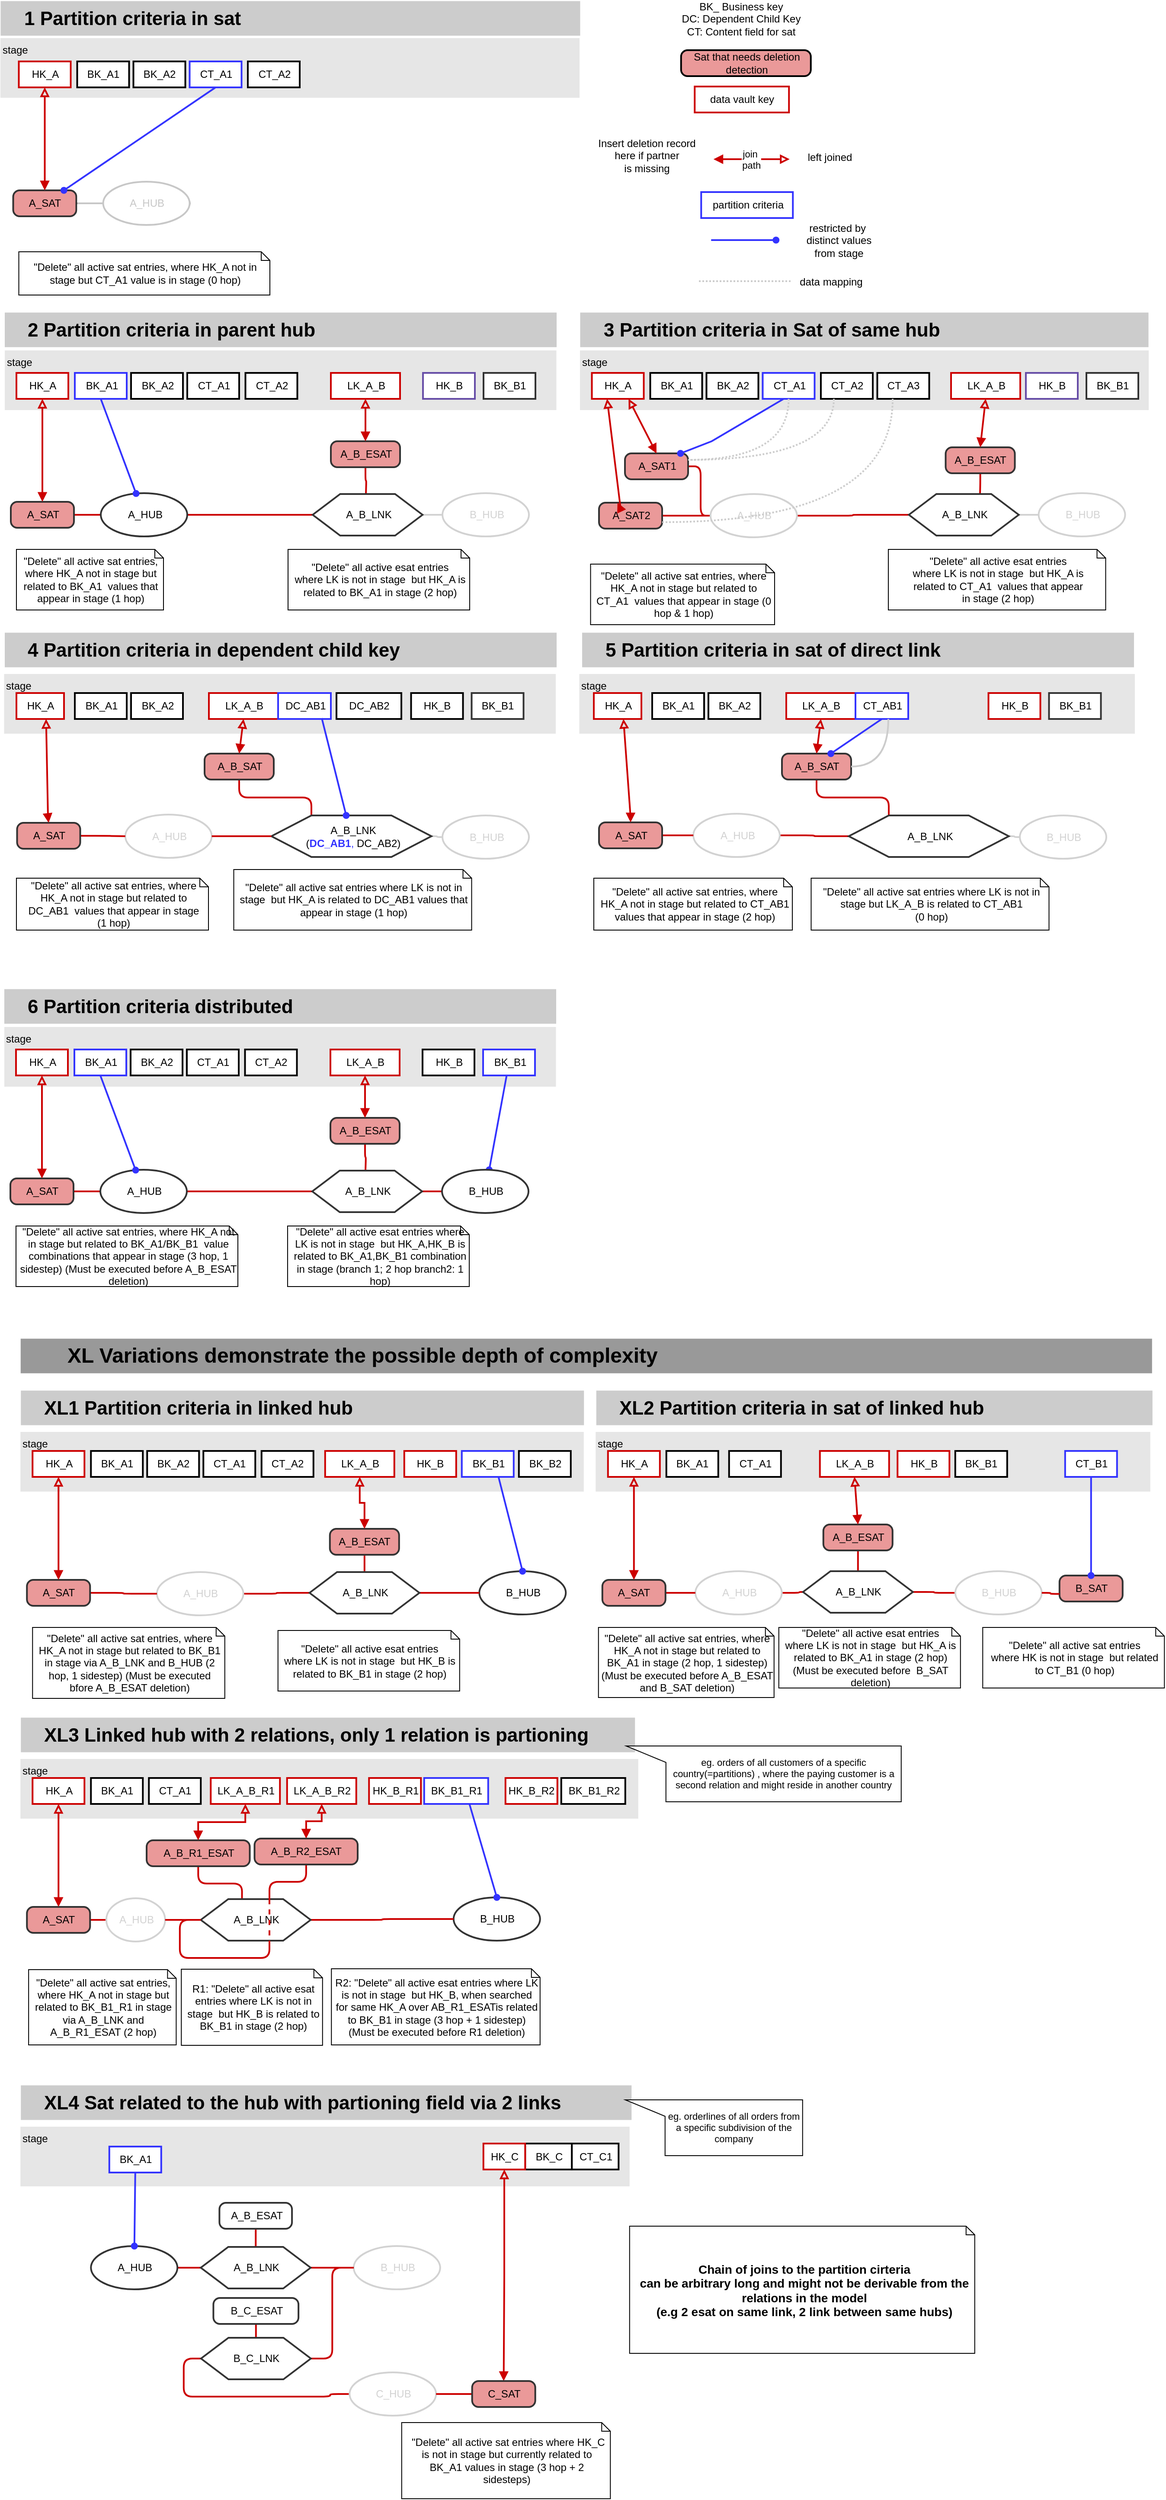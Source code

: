 <mxfile version="21.1.8" type="device">
  <diagram id="0P16Z8m6-t_vvTV5qrlj" name="Seite-1">
    <mxGraphModel dx="1132" dy="638" grid="0" gridSize="10" guides="1" tooltips="1" connect="1" arrows="1" fold="1" page="1" pageScale="1" pageWidth="1169" pageHeight="1654" background="#FFFFFF" math="0" shadow="0">
      <root>
        <mxCell id="0" />
        <mxCell id="2" value="Layer 0" parent="0" />
        <mxCell id="o0Gcgj2iXJ9e7bKyXlry-219" value="&lt;div style=&#39;width: 93.0px;height:auto;word-break: break-word;&#39;&gt;&lt;div align=&quot;center&quot;&gt;&lt;span style=&quot;font-family: Arial; font-size: 12px; line-height: 0;&quot;&gt;&lt;span style=&quot;line-height: 14px;&quot; class=&quot;&quot;&gt;B_HUB&lt;/span&gt;&lt;/span&gt;&lt;/div&gt;&lt;/div&gt;" style="shape=ellipse;perimeter=ellipsePerimeter;shadow=0;strokeWidth=2;fillColor=#FFFFFF;strokeColor=#333333;opacity=100.0;html=1;nl2Br=0;verticalAlign=middle;align=center;spacingLeft=8.0;spacingRight=6;whiteSpace=wrap;gliffyId=710;" parent="2" vertex="1">
          <mxGeometry x="551.38" y="2262" width="100" height="50" as="geometry" />
        </mxCell>
        <mxCell id="163" value="&lt;div style=&#39;width: 93.0px;height:auto;word-break: break-word;&#39;&gt;&lt;div align=&quot;center&quot;&gt;&lt;span style=&quot;font-family: Arial; font-size: 12px; line-height: 0;&quot;&gt;&lt;span style=&quot;line-height: 14px;&quot; class=&quot;&quot;&gt;B_HUB&lt;/span&gt;&lt;/span&gt;&lt;/div&gt;&lt;/div&gt;" style="shape=ellipse;perimeter=ellipsePerimeter;shadow=0;strokeWidth=2;fillColor=#FFFFFF;strokeColor=#333333;opacity=100.0;html=1;nl2Br=0;verticalAlign=middle;align=center;spacingLeft=8.0;spacingRight=6;whiteSpace=wrap;gliffyId=710;" parent="2" vertex="1">
          <mxGeometry x="581.13" y="1885" width="100" height="50" as="geometry" />
        </mxCell>
        <mxCell id="o0Gcgj2iXJ9e7bKyXlry-193" value="stage" style="rounded=0;whiteSpace=wrap;html=1;verticalAlign=top;align=left;strokeColor=none;fillColor=#E6E6E6;" parent="2" vertex="1">
          <mxGeometry x="715.63" y="1724" width="641.25" height="69" as="geometry" />
        </mxCell>
        <mxCell id="o0Gcgj2iXJ9e7bKyXlry-194" value="stage" style="rounded=0;whiteSpace=wrap;html=1;verticalAlign=top;align=left;strokeColor=none;fillColor=#E6E6E6;" parent="2" vertex="1">
          <mxGeometry x="50.63" y="1724" width="651.25" height="69" as="geometry" />
        </mxCell>
        <mxCell id="o0Gcgj2iXJ9e7bKyXlry-191" value="stage" style="rounded=0;whiteSpace=wrap;html=1;verticalAlign=top;align=left;strokeColor=none;fillColor=#E6E6E6;" parent="2" vertex="1">
          <mxGeometry x="696.75" y="848" width="642.25" height="69" as="geometry" />
        </mxCell>
        <mxCell id="o0Gcgj2iXJ9e7bKyXlry-192" value="stage" style="rounded=0;whiteSpace=wrap;html=1;verticalAlign=top;align=left;strokeColor=none;fillColor=#E6E6E6;" parent="2" vertex="1">
          <mxGeometry x="31.75" y="848" width="637.75" height="69" as="geometry" />
        </mxCell>
        <mxCell id="o0Gcgj2iXJ9e7bKyXlry-190" value="stage" style="rounded=0;whiteSpace=wrap;html=1;verticalAlign=top;align=left;strokeColor=none;fillColor=#E6E6E6;" parent="2" vertex="1">
          <mxGeometry x="697.5" y="474" width="657.5" height="69" as="geometry" />
        </mxCell>
        <mxCell id="o0Gcgj2iXJ9e7bKyXlry-189" value="stage" style="rounded=0;whiteSpace=wrap;html=1;verticalAlign=top;align=left;strokeColor=none;fillColor=#E6E6E6;" parent="2" vertex="1">
          <mxGeometry x="32.5" y="474" width="637.75" height="69" as="geometry" />
        </mxCell>
        <mxCell id="o0Gcgj2iXJ9e7bKyXlry-181" value="stage" style="rounded=0;whiteSpace=wrap;html=1;verticalAlign=top;align=left;strokeColor=none;fillColor=#E6E6E6;" parent="2" vertex="1">
          <mxGeometry x="27.5" y="113" width="669.5" height="69" as="geometry" />
        </mxCell>
        <mxCell id="kWUUyLPTGwqevRa5YsfH-185" style="edgeStyle=orthogonalEdgeStyle;shape=filledEdge;rounded=1;orthogonalLoop=1;jettySize=auto;html=1;labelBackgroundColor=default;strokeColor=#cc0000;strokeWidth=2;fontFamily=Helvetica;fontSize=11;fontColor=default;startArrow=none;startFill=0;endArrow=none;endFill=0;startSize=6;endSize=6;fillColor=none;" parent="2" source="3" target="170" edge="1">
          <mxGeometry relative="1" as="geometry" />
        </mxCell>
        <mxCell id="3" value="&lt;div style=&#39;width: 93.0px;height:auto;word-break: break-word;&#39;&gt;&lt;div align=&quot;center&quot;&gt;&lt;span style=&quot;font-family: Arial; font-size: 12px; line-height: 0;&quot;&gt;&lt;span style=&quot;line-height: 14px;&quot; class=&quot;&quot;&gt;B_HUB&lt;/span&gt;&lt;/span&gt;&lt;/div&gt;&lt;/div&gt;" style="shape=ellipse;perimeter=ellipsePerimeter;shadow=0;strokeWidth=2;fillColor=#FFFFFF;strokeColor=#d2d2d2;opacity=100.0;html=1;nl2Br=0;verticalAlign=middle;align=center;spacingLeft=2;spacingRight=0;whiteSpace=wrap;gliffyId=753;fontColor=#d2d2d2;" parent="2" vertex="1">
          <mxGeometry x="1131.38" y="1885" width="100" height="50" as="geometry" />
        </mxCell>
        <mxCell id="kWUUyLPTGwqevRa5YsfH-180" style="edgeStyle=orthogonalEdgeStyle;shape=filledEdge;rounded=1;orthogonalLoop=1;jettySize=auto;html=1;labelBackgroundColor=default;strokeColor=#cc0000;strokeWidth=2;fontFamily=Helvetica;fontSize=11;fontColor=default;startArrow=none;startFill=0;endArrow=none;endFill=0;startSize=6;endSize=6;fillColor=none;" parent="2" source="5" target="172" edge="1">
          <mxGeometry relative="1" as="geometry" />
        </mxCell>
        <mxCell id="5" value="&lt;div style=&#39;width: 93.0px;height:auto;word-break: break-word;&#39;&gt;&lt;div align=&quot;center&quot;&gt;&lt;span style=&quot;font-family: Arial; font-size: 12px; text-decoration: none; line-height: 0;&quot;&gt;&lt;span style=&quot;text-decoration: none; line-height: 14px;&quot;&gt;A_HUB&lt;/span&gt;&lt;/span&gt;&lt;/div&gt;&lt;/div&gt;" style="shape=ellipse;perimeter=ellipsePerimeter;shadow=0;strokeWidth=2;fillColor=#FFFFFF;strokeColor=#d2d2d2;opacity=100.0;html=1;nl2Br=0;verticalAlign=middle;align=center;spacingLeft=2.0;spacingRight=0;whiteSpace=wrap;gliffyId=828;fontColor=#d2d2d2;" parent="2" vertex="1">
          <mxGeometry x="828.5" y="1009.5" width="100" height="50" as="geometry" />
        </mxCell>
        <mxCell id="6" value="&lt;div style=&#39;width: 93.0px;height:auto;word-break: break-word;&#39;&gt;&lt;div align=&quot;center&quot;&gt;&lt;span style=&quot;font-family: Arial; font-size: 12px; text-decoration: none; line-height: 0;&quot;&gt;&lt;span style=&quot;text-decoration: none; line-height: 14px;&quot;&gt;A_HUB&lt;/span&gt;&lt;/span&gt;&lt;/div&gt;&lt;/div&gt;" style="shape=ellipse;perimeter=ellipsePerimeter;shadow=0;strokeWidth=2;fillColor=#FFFFFF;strokeColor=#d2d2d2;opacity=100.0;html=1;nl2Br=0;verticalAlign=middle;align=center;spacingLeft=2.0;spacingRight=0;whiteSpace=wrap;gliffyId=888;fontColor=#d2d2d2;" parent="2" vertex="1">
          <mxGeometry x="171.82" y="1010.5" width="100" height="50" as="geometry" />
        </mxCell>
        <mxCell id="kWUUyLPTGwqevRa5YsfH-189" style="edgeStyle=orthogonalEdgeStyle;shape=filledEdge;rounded=1;orthogonalLoop=1;jettySize=auto;html=1;labelBackgroundColor=default;strokeColor=#cc0000;strokeWidth=2;fontFamily=Helvetica;fontSize=11;fontColor=default;startArrow=none;startFill=0;endArrow=none;endFill=0;startSize=6;endSize=6;fillColor=none;" parent="2" source="7" target="169" edge="1">
          <mxGeometry relative="1" as="geometry" />
        </mxCell>
        <mxCell id="7" value="&lt;div style=&#39;width: 93.0px;height:auto;word-break: break-word;&#39;&gt;&lt;div align=&quot;center&quot;&gt;&lt;span style=&quot;font-family: Arial; font-size: 12px; text-decoration: none; line-height: 0;&quot;&gt;&lt;span style=&quot;text-decoration: none; line-height: 14px;&quot;&gt;A_HUB&lt;/span&gt;&lt;/span&gt;&lt;/div&gt;&lt;/div&gt;" style="shape=ellipse;perimeter=ellipsePerimeter;shadow=0;strokeWidth=2;fillColor=#FFFFFF;strokeColor=#d2d2d2;opacity=100.0;html=1;nl2Br=0;verticalAlign=middle;align=center;spacingLeft=2.0;spacingRight=0;whiteSpace=wrap;gliffyId=895;fontColor=#d2d2d2;" parent="2" vertex="1">
          <mxGeometry x="208.38" y="1886" width="100" height="50" as="geometry" />
        </mxCell>
        <mxCell id="kWUUyLPTGwqevRa5YsfH-184" style="edgeStyle=orthogonalEdgeStyle;shape=filledEdge;rounded=1;orthogonalLoop=1;jettySize=auto;html=1;labelBackgroundColor=default;strokeColor=#cc0000;strokeWidth=2;fontFamily=Helvetica;fontSize=11;fontColor=default;startArrow=none;startFill=0;endArrow=none;endFill=0;startSize=6;endSize=6;fillColor=none;" parent="2" source="8" target="170" edge="1">
          <mxGeometry relative="1" as="geometry" />
        </mxCell>
        <mxCell id="8" value="&lt;div style=&#39;width: 93.0px;height:auto;word-break: break-word;&#39;&gt;&lt;div align=&quot;center&quot;&gt;&lt;span style=&quot;font-family: Arial; font-size: 12px; text-decoration: none; line-height: 0;&quot;&gt;&lt;span style=&quot;text-decoration: none; line-height: 14px;&quot;&gt;A_HUB&lt;/span&gt;&lt;/span&gt;&lt;/div&gt;&lt;/div&gt;" style="shape=ellipse;perimeter=ellipsePerimeter;shadow=0;strokeWidth=2;fillColor=#FFFFFF;strokeColor=#d2d2d2;opacity=100.0;html=1;nl2Br=0;verticalAlign=middle;align=center;spacingLeft=2.0;spacingRight=0;whiteSpace=wrap;gliffyId=901;fontColor=#d2d2d2;" parent="2" vertex="1">
          <mxGeometry x="830.88" y="1885" width="100" height="50" as="geometry" />
        </mxCell>
        <mxCell id="kWUUyLPTGwqevRa5YsfH-181" style="edgeStyle=orthogonalEdgeStyle;shape=filledEdge;rounded=1;orthogonalLoop=1;jettySize=auto;html=1;labelBackgroundColor=default;strokeColor=#cc0000;strokeWidth=2;fontFamily=Helvetica;fontSize=11;fontColor=default;startArrow=none;startFill=0;endArrow=none;endFill=0;startSize=6;endSize=6;fillColor=none;" parent="2" source="13" target="168" edge="1">
          <mxGeometry relative="1" as="geometry" />
        </mxCell>
        <mxCell id="15" style="shape=filledEdge;strokeWidth=2;strokeColor=#000000;fillColor=none;startArrow=none;startFill=0;startSize=6;endArrow=none;endFill=0;endSize=6;rounded=1;gliffyId=17;edgeStyle=orthogonalEdgeStyle;" parent="2" source="36" target="158" edge="1">
          <mxGeometry width="1" height="23" relative="1" as="geometry">
            <Array as="points">
              <mxPoint x="115.25" y="304" />
              <mxPoint x="125.583" y="304" />
              <mxPoint x="135.917" y="304" />
              <mxPoint x="146.25" y="304" />
            </Array>
          </mxGeometry>
        </mxCell>
        <mxCell id="16" style="shape=filledEdge;strokeWidth=2;strokeColor=#cc0000;fillColor=none;startArrow=none;startFill=0;startSize=6;endArrow=none;endFill=0;endSize=6;rounded=1;gliffyId=521;edgeStyle=orthogonalEdgeStyle;" parent="2" source="43" target="159" edge="1">
          <mxGeometry width="1" height="23" relative="1" as="geometry">
            <Array as="points">
              <mxPoint x="112.5" y="664" />
              <mxPoint x="122.833" y="664" />
              <mxPoint x="133.167" y="664" />
              <mxPoint x="143.5" y="664" />
            </Array>
          </mxGeometry>
        </mxCell>
        <mxCell id="17" style="shape=filledEdge;strokeWidth=2;strokeColor=#cc0000;fillColor=none;startArrow=none;startFill=0;startSize=6;endArrow=none;endFill=0;endSize=6;rounded=1;gliffyId=745;edgeStyle=orthogonalEdgeStyle;" parent="2" source="46" target="7" edge="1">
          <mxGeometry width="1" height="23" relative="1" as="geometry">
            <Array as="points" />
          </mxGeometry>
        </mxCell>
        <mxCell id="18" style="shape=filledEdge;strokeWidth=2;strokeColor=#cc0000;fillColor=none;startArrow=none;startFill=0;startSize=6;endArrow=none;endFill=0;endSize=6;rounded=1;gliffyId=787;edgeStyle=orthogonalEdgeStyle;" parent="2" source="47" target="8" edge="1">
          <mxGeometry width="1" height="23" relative="1" as="geometry">
            <mxPoint x="897.88" y="1910" as="targetPoint" />
          </mxGeometry>
        </mxCell>
        <mxCell id="20" style="shape=filledEdge;strokeWidth=2;strokeColor=#cc0000;fillColor=none;startArrow=none;startFill=0;startSize=6;endArrow=none;endFill=0;endSize=6;rounded=1;gliffyId=520;edgeStyle=orthogonalEdgeStyle;" parent="2" source="167" target="159" edge="1">
          <mxGeometry width="1" height="23" relative="1" as="geometry">
            <Array as="points">
              <mxPoint x="388.5" y="664" />
              <mxPoint x="340.167" y="664" />
              <mxPoint x="291.833" y="664" />
              <mxPoint x="243.5" y="664" />
            </Array>
          </mxGeometry>
        </mxCell>
        <mxCell id="21" style="shape=filledEdge;strokeWidth=2;strokeColor=#cc0000;fillColor=none;startArrow=none;startFill=0;startSize=6;endArrow=none;endFill=0;endSize=6;rounded=1;gliffyId=696;edgeStyle=orthogonalEdgeStyle;entryX=1;entryY=0.5;entryDx=0;entryDy=0;" parent="2" source="13" target="44" edge="1">
          <mxGeometry width="1" height="23" relative="1" as="geometry">
            <Array as="points">
              <mxPoint x="837" y="665" />
              <mxPoint x="837" y="608" />
            </Array>
          </mxGeometry>
        </mxCell>
        <mxCell id="22" style="shape=filledEdge;strokeWidth=2;strokeColor=#cc0000;fillColor=none;startArrow=none;startFill=0;startSize=6;endArrow=none;endFill=0;endSize=6;rounded=1;gliffyId=705;edgeStyle=orthogonalEdgeStyle;" parent="2" source="45" target="13" edge="1">
          <mxGeometry width="1" height="23" relative="1" as="geometry" />
        </mxCell>
        <mxCell id="23" style="shape=filledEdge;strokeWidth=2;strokeColor=#cc0000;fillColor=none;startArrow=none;startFill=0;startSize=6;endArrow=none;endFill=0;endSize=6;rounded=1;gliffyId=569;edgeStyle=orthogonalEdgeStyle;" parent="2" source="49" target="6" edge="1">
          <mxGeometry width="1" height="23" relative="1" as="geometry">
            <mxPoint x="230" y="1038" as="targetPoint" />
          </mxGeometry>
        </mxCell>
        <mxCell id="24" style="shape=filledEdge;strokeWidth=2;strokeColor=#cc0000;fillColor=none;startArrow=none;startFill=0;startSize=6;endArrow=none;endFill=0;endSize=6;rounded=1;gliffyId=860;edgeStyle=orthogonalEdgeStyle;" parent="2" source="50" target="5" edge="1">
          <mxGeometry width="1" height="23" relative="1" as="geometry">
            <Array as="points" />
          </mxGeometry>
        </mxCell>
        <mxCell id="27" style="shape=filledEdge;strokeWidth=2;strokeColor=#d2d2d2;fillColor=#FFFFFF;startArrow=none;startFill=0;startSize=6;endArrow=none;endFill=0;endSize=6;rounded=1;gliffyId=519;edgeStyle=orthogonalEdgeStyle;fontSize=12;fontColor=#d2d2d2;shadow=0;opacity=100;spacingLeft=2;spacingRight=0;" parent="2" source="161" target="167" edge="1">
          <mxGeometry width="1" height="23" relative="1" as="geometry">
            <Array as="points">
              <mxPoint x="538.5" y="664" />
              <mxPoint x="530.833" y="664" />
              <mxPoint x="523.167" y="664" />
              <mxPoint x="515.5" y="664" />
            </Array>
          </mxGeometry>
        </mxCell>
        <mxCell id="28" style="shape=filledEdge;strokeWidth=2;strokeColor=#cc0000;fillColor=none;startArrow=none;startFill=0;startSize=6;endArrow=none;endFill=0;endSize=6;rounded=1;gliffyId=875;edgeStyle=orthogonalEdgeStyle;" parent="2" source="39" edge="1">
          <mxGeometry width="1" height="23" relative="1" as="geometry">
            <mxPoint x="450" y="640" as="targetPoint" />
          </mxGeometry>
        </mxCell>
        <mxCell id="29" style="shape=filledEdge;strokeWidth=2;strokeColor=#cc0000;fillColor=none;startArrow=none;startFill=0;startSize=6;endArrow=none;endFill=0;endSize=6;rounded=1;gliffyId=877;edgeStyle=orthogonalEdgeStyle;" parent="2" source="40" edge="1">
          <mxGeometry width="1" height="23" relative="1" as="geometry">
            <mxPoint x="1160" y="640" as="targetPoint" />
            <Array as="points">
              <mxPoint x="1160.25" y="616" />
              <mxPoint x="1160.25" y="628" />
              <mxPoint x="1160" y="628" />
            </Array>
          </mxGeometry>
        </mxCell>
        <mxCell id="30" style="shape=filledEdge;strokeWidth=2;strokeColor=#d2d2d2;fillColor=#FFFFFF;startArrow=none;startFill=0;startSize=6;endArrow=none;endFill=0;endSize=6;rounded=1;gliffyId=695;edgeStyle=orthogonalEdgeStyle;fontSize=12;fontColor=#d2d2d2;shadow=0;opacity=100;spacingLeft=2;spacingRight=0;" parent="2" source="162" target="168" edge="1">
          <mxGeometry width="1" height="23" relative="1" as="geometry">
            <Array as="points">
              <mxPoint x="1227.75" y="664" />
              <mxPoint x="1220.083" y="664" />
              <mxPoint x="1212.417" y="664" />
              <mxPoint x="1204.75" y="664" />
            </Array>
          </mxGeometry>
        </mxCell>
        <mxCell id="31" style="shape=filledEdge;strokeWidth=2;strokeColor=#cc0000;fillColor=none;startArrow=none;startFill=0;startSize=6;endArrow=none;endFill=0;endSize=6;rounded=1;gliffyId=743;edgeStyle=orthogonalEdgeStyle;" parent="2" source="163" target="169" edge="1">
          <mxGeometry width="1" height="23" relative="1" as="geometry">
            <Array as="points" />
          </mxGeometry>
        </mxCell>
        <mxCell id="32" style="shape=filledEdge;strokeWidth=2;strokeColor=#d2d2d2;fillColor=#FFFFFF;startArrow=none;startFill=0;startSize=6;endArrow=none;endFill=0;endSize=6;rounded=1;gliffyId=568;edgeStyle=orthogonalEdgeStyle;fontSize=12;fontColor=#d2d2d2;shadow=0;opacity=100;spacingLeft=2;spacingRight=0;" parent="2" source="164" target="171" edge="1">
          <mxGeometry width="1" height="23" relative="1" as="geometry">
            <Array as="points">
              <mxPoint x="538.5" y="1036.5" />
              <mxPoint x="532.125" y="1036.5" />
              <mxPoint x="532.125" y="1035.5" />
              <mxPoint x="525.75" y="1035.5" />
            </Array>
          </mxGeometry>
        </mxCell>
        <mxCell id="33" style="shape=filledEdge;strokeWidth=2;strokeColor=#d2d2d2;fillColor=#FFFFFF;startArrow=none;startFill=0;startSize=6;endArrow=none;endFill=0;endSize=6;rounded=1;gliffyId=859;edgeStyle=orthogonalEdgeStyle;fontSize=12;fontColor=#d2d2d2;shadow=0;opacity=100;spacingLeft=2;spacingRight=0;" parent="2" source="165" target="172" edge="1">
          <mxGeometry width="1" height="23" relative="1" as="geometry">
            <Array as="points">
              <mxPoint x="1206" y="1036.5" />
              <mxPoint x="1199.625" y="1036.5" />
              <mxPoint x="1199.625" y="1035.5" />
              <mxPoint x="1193.25" y="1035.5" />
            </Array>
          </mxGeometry>
        </mxCell>
        <mxCell id="34" style="shape=filledEdge;strokeWidth=2;strokeColor=#cc0000;fillColor=none;startArrow=none;startFill=0;startSize=6;endArrow=none;endFill=0;endSize=6;rounded=1;gliffyId=583;edgeStyle=orthogonalEdgeStyle;" parent="2" source="171" target="51" edge="1">
          <mxGeometry width="1" height="23" relative="1" as="geometry">
            <Array as="points">
              <mxPoint x="387" y="1011.5" />
              <mxPoint x="387" y="990.75" />
              <mxPoint x="303.5" y="990.75" />
              <mxPoint x="303.5" y="970" />
            </Array>
          </mxGeometry>
        </mxCell>
        <mxCell id="35" style="shape=filledEdge;strokeWidth=2;strokeColor=#cc0000;fillColor=none;startArrow=none;startFill=0;startSize=6;endArrow=none;endFill=0;endSize=6;rounded=1;gliffyId=858;edgeStyle=orthogonalEdgeStyle;" parent="2" source="172" target="52" edge="1">
          <mxGeometry width="1" height="23" relative="1" as="geometry">
            <Array as="points">
              <mxPoint x="1054.5" y="1011.5" />
              <mxPoint x="1054.5" y="990.75" />
              <mxPoint x="971" y="990.75" />
              <mxPoint x="971" y="970" />
            </Array>
          </mxGeometry>
        </mxCell>
        <mxCell id="36" value="&lt;div style=&#39;width: 67.08px;height:auto;word-break: break-word;&#39;&gt;&lt;div align=&quot;center&quot;&gt;&lt;span style=&quot;font-family: Arial; font-size: 12px; text-decoration: none; line-height: 0;&quot;&gt;&lt;span style=&quot;text-decoration: none; line-height: 14px;&quot; class=&quot;&quot;&gt;A_SAT&lt;/span&gt;&lt;/span&gt;&lt;/div&gt;&lt;/div&gt;" style="shape=rect;rounded=1;arcSize=15;absoluteArcSize=1;shadow=0;strokeWidth=2;fillColor=#ea9999;strokeColor=#333333;opacity=100.0;html=1;nl2Br=0;verticalAlign=middle;align=center;spacingLeft=1.46;spacingRight=0;whiteSpace=wrap;gliffyId=15;" parent="2" vertex="1">
          <mxGeometry x="42.25" y="289" width="73" height="30" as="geometry" />
        </mxCell>
        <mxCell id="38" value="&lt;div style=&#39;width: 141.0px;height:auto;word-break: break-word;&#39;&gt;&lt;div align=&quot;center&quot;&gt;&lt;span style=&quot;font-family: Arial; font-size: 12px; text-decoration: none; line-height: 0;&quot;&gt;&lt;span style=&quot;text-decoration: none; line-height: 14px;&quot;&gt;Sat that needs deletion detection&lt;/span&gt;&lt;/span&gt;&lt;/div&gt;&lt;/div&gt;" style="shape=rect;rounded=1;arcSize=15;absoluteArcSize=1;shadow=0;strokeWidth=2;fillColor=#ea9999;strokeColor=#000000;opacity=100.0;html=1;nl2Br=0;verticalAlign=middle;align=center;spacingLeft=3.0;spacingRight=0;whiteSpace=wrap;gliffyId=597;" parent="2" vertex="1">
          <mxGeometry x="814.38" y="127" width="150" height="30" as="geometry" />
        </mxCell>
        <mxCell id="39" value="&lt;div style=&#39;width: 73.8px;height:auto;word-break: break-word;&#39;&gt;&lt;div align=&quot;center&quot;&gt;&lt;span style=&quot;font-family: Arial; font-size: 12px; text-decoration: none; line-height: 0;&quot;&gt;&lt;span style=&quot;text-decoration: none; line-height: 14px;&quot;&gt;A_B_ESAT&lt;/span&gt;&lt;/span&gt;&lt;/div&gt;&lt;/div&gt;" style="shape=rect;rounded=1;arcSize=15;absoluteArcSize=1;shadow=0;strokeWidth=2;fillColor=#ea9999;strokeColor=#333333;opacity=100.0;html=1;nl2Br=0;verticalAlign=middle;align=center;spacingLeft=1.6;spacingRight=0;whiteSpace=wrap;gliffyId=515;" parent="2" vertex="1">
          <mxGeometry x="409.5" y="579" width="80" height="30" as="geometry" />
        </mxCell>
        <mxCell id="40" value="&lt;div style=&#39;width: 73.8px;height:auto;word-break: break-word;&#39;&gt;&lt;div align=&quot;center&quot;&gt;&lt;span style=&quot;font-family: Arial; font-size: 12px; text-decoration: none; line-height: 0;&quot;&gt;&lt;span style=&quot;text-decoration: none; line-height: 14px;&quot;&gt;A_B_ESAT&lt;/span&gt;&lt;/span&gt;&lt;/div&gt;&lt;/div&gt;" style="shape=rect;rounded=1;arcSize=15;absoluteArcSize=1;shadow=0;strokeWidth=2;fillColor=#ea9999;strokeColor=#333333;opacity=100.0;html=1;nl2Br=0;verticalAlign=middle;align=center;spacingLeft=1.6;spacingRight=0;whiteSpace=wrap;gliffyId=693;" parent="2" vertex="1">
          <mxGeometry x="1120.25" y="586" width="80" height="30" as="geometry" />
        </mxCell>
        <mxCell id="o0Gcgj2iXJ9e7bKyXlry-235" style="edgeStyle=orthogonalEdgeStyle;shape=filledEdge;rounded=1;orthogonalLoop=1;jettySize=auto;html=1;labelBackgroundColor=default;strokeColor=#cc0000;strokeWidth=2;fontFamily=Helvetica;fontSize=11;fontColor=default;startArrow=none;startFill=0;endArrow=none;endFill=0;startSize=6;endSize=6;fillColor=none;" parent="2" source="41" target="169" edge="1">
          <mxGeometry relative="1" as="geometry" />
        </mxCell>
        <mxCell id="41" value="&lt;div style=&#39;width: 73.8px;height:auto;word-break: break-word;&#39;&gt;&lt;div align=&quot;center&quot;&gt;&lt;span style=&quot;font-family: Arial; font-size: 12px; text-decoration: none; line-height: 0;&quot;&gt;&lt;span style=&quot;text-decoration: none; line-height: 14px;&quot;&gt;A_B_ESAT&lt;/span&gt;&lt;/span&gt;&lt;/div&gt;&lt;/div&gt;" style="shape=rect;rounded=1;arcSize=15;absoluteArcSize=1;shadow=0;strokeWidth=2;fillColor=#ea9999;strokeColor=#333333;opacity=100.0;html=1;nl2Br=0;verticalAlign=middle;align=center;spacingLeft=1.6;spacingRight=0;whiteSpace=wrap;gliffyId=741;" parent="2" vertex="1">
          <mxGeometry x="408.38" y="1836" width="80" height="30" as="geometry" />
        </mxCell>
        <mxCell id="o0Gcgj2iXJ9e7bKyXlry-236" style="edgeStyle=orthogonalEdgeStyle;shape=filledEdge;rounded=1;orthogonalLoop=1;jettySize=auto;html=1;labelBackgroundColor=default;strokeColor=#cc0000;strokeWidth=2;fontFamily=Helvetica;fontSize=11;fontColor=default;startArrow=none;startFill=0;endArrow=none;endFill=0;startSize=6;endSize=6;fillColor=none;" parent="2" source="42" target="170" edge="1">
          <mxGeometry relative="1" as="geometry" />
        </mxCell>
        <mxCell id="42" value="&lt;div style=&#39;width: 73.8px;height:auto;word-break: break-word;&#39;&gt;&lt;div align=&quot;center&quot;&gt;&lt;span style=&quot;font-family: Arial; font-size: 12px; text-decoration: none; line-height: 0;&quot;&gt;&lt;span style=&quot;text-decoration: none; line-height: 14px;&quot;&gt;A_B_ESAT&lt;/span&gt;&lt;/span&gt;&lt;/div&gt;&lt;/div&gt;" style="shape=rect;rounded=1;arcSize=15;absoluteArcSize=1;shadow=0;strokeWidth=2;fillColor=#ea9999;strokeColor=#333333;opacity=100.0;html=1;nl2Br=0;verticalAlign=middle;align=center;spacingLeft=1.6;spacingRight=0;whiteSpace=wrap;gliffyId=784;" parent="2" vertex="1">
          <mxGeometry x="978.88" y="1831" width="80" height="30" as="geometry" />
        </mxCell>
        <mxCell id="43" value="&lt;div style=&#39;width: 67.08px;height:auto;word-break: break-word;&#39;&gt;&lt;div align=&quot;center&quot;&gt;&lt;span style=&quot;font-family: Arial; font-size: 12px; text-decoration: none; line-height: 0;&quot;&gt;&lt;span style=&quot;text-decoration: none; line-height: 14px;&quot; class=&quot;&quot;&gt;A_SAT&lt;/span&gt;&lt;/span&gt;&lt;/div&gt;&lt;/div&gt;" style="shape=rect;rounded=1;arcSize=15;absoluteArcSize=1;shadow=0;strokeWidth=2;fillColor=#ea9999;strokeColor=#333333;opacity=100.0;html=1;nl2Br=0;verticalAlign=middle;align=center;spacingLeft=1.46;spacingRight=0;whiteSpace=wrap;gliffyId=517;" parent="2" vertex="1">
          <mxGeometry x="39.5" y="649" width="73" height="30" as="geometry" />
        </mxCell>
        <mxCell id="44" value="&lt;div style=&#39;width: 67.08px;height:auto;word-break: break-word;&#39;&gt;&lt;div align=&quot;center&quot;&gt;&lt;span style=&quot;font-family: Arial; font-size: 12px; text-decoration: none; line-height: 0;&quot;&gt;&lt;span style=&quot;text-decoration: none; line-height: 14px;&quot;&gt;A_SAT1&lt;/span&gt;&lt;/span&gt;&lt;/div&gt;&lt;/div&gt;" style="shape=rect;rounded=1;arcSize=15;absoluteArcSize=1;shadow=0;strokeWidth=2;fillColor=#ea9999;strokeColor=#333333;opacity=100.0;html=1;nl2Br=0;verticalAlign=middle;align=center;spacingLeft=1.46;spacingRight=0;whiteSpace=wrap;gliffyId=691;" parent="2" vertex="1">
          <mxGeometry x="749.5" y="593" width="73" height="30" as="geometry" />
        </mxCell>
        <mxCell id="45" value="&lt;div style=&#39;width: 67.08px;height:auto;word-break: break-word;&#39;&gt;&lt;div align=&quot;center&quot;&gt;&lt;span style=&quot;font-family: Arial; font-size: 12px; text-decoration: none; line-height: 0;&quot;&gt;&lt;span style=&quot;text-decoration: none; line-height: 14px;&quot;&gt;A_SAT2&lt;/span&gt;&lt;/span&gt;&lt;/div&gt;&lt;/div&gt;" style="shape=rect;rounded=1;arcSize=15;absoluteArcSize=1;shadow=0;strokeWidth=2;fillColor=#ea9999;strokeColor=#333333;opacity=100.0;html=1;nl2Br=0;verticalAlign=middle;align=center;spacingLeft=1.46;spacingRight=0;whiteSpace=wrap;gliffyId=699;" parent="2" vertex="1">
          <mxGeometry x="719.5" y="650" width="73" height="30" as="geometry" />
        </mxCell>
        <mxCell id="46" value="&lt;div style=&#39;width: 67.08px;height:auto;word-break: break-word;&#39;&gt;&lt;div align=&quot;center&quot;&gt;&lt;span style=&quot;font-family: Arial; font-size: 12px; text-decoration: none; line-height: 0;&quot;&gt;&lt;span style=&quot;text-decoration: none; line-height: 14px;&quot; class=&quot;&quot;&gt;A_SAT&lt;/span&gt;&lt;/span&gt;&lt;/div&gt;&lt;/div&gt;" style="shape=rect;rounded=1;arcSize=15;absoluteArcSize=1;shadow=0;strokeWidth=2;fillColor=#ea9999;strokeColor=#333333;opacity=100.0;html=1;nl2Br=0;verticalAlign=middle;align=center;spacingLeft=1.46;spacingRight=0;whiteSpace=wrap;gliffyId=739;" parent="2" vertex="1">
          <mxGeometry x="58.13" y="1895" width="73" height="30" as="geometry" />
        </mxCell>
        <mxCell id="47" value="&lt;div style=&#39;width: 67.08px;height:auto;word-break: break-word;&#39;&gt;&lt;div align=&quot;center&quot;&gt;&lt;span style=&quot;font-family: Arial; font-size: 12px; text-decoration: none; line-height: 0;&quot;&gt;&lt;span style=&quot;text-decoration: none; line-height: 14px;&quot; class=&quot;&quot;&gt;A_SAT&lt;/span&gt;&lt;/span&gt;&lt;/div&gt;&lt;/div&gt;" style="shape=rect;rounded=1;arcSize=15;absoluteArcSize=1;shadow=0;strokeWidth=2;fillColor=#ea9999;strokeColor=#333333;opacity=100.0;html=1;nl2Br=0;verticalAlign=middle;align=center;spacingLeft=1.46;spacingRight=0;whiteSpace=wrap;gliffyId=782;" parent="2" vertex="1">
          <mxGeometry x="723.38" y="1895" width="73" height="30" as="geometry" />
        </mxCell>
        <mxCell id="48" value="&lt;div style=&quot;width: 67.08px;height:auto;word-break: break-word;&quot;&gt;&lt;div align=&quot;center&quot;&gt;&lt;span style=&quot;font-family: Arial; font-size: 12px; text-decoration: none; line-height: 0;&quot;&gt;&lt;span style=&quot;text-decoration: none; line-height: 14px;&quot; class=&quot;&quot;&gt;B_SAT&lt;/span&gt;&lt;/span&gt;&lt;/div&gt;&lt;/div&gt;" style="shape=rect;rounded=1;arcSize=15;absoluteArcSize=1;shadow=0;strokeWidth=2;fillColor=#ea9999;strokeColor=#333333;opacity=100.0;html=1;nl2Br=0;verticalAlign=middle;align=center;spacingLeft=1.46;spacingRight=0;whiteSpace=wrap;gliffyId=789;" parent="2" vertex="1">
          <mxGeometry x="1251.88" y="1890" width="73" height="30" as="geometry" />
        </mxCell>
        <mxCell id="49" value="&lt;div style=&#39;width: 67.08px;height:auto;word-break: break-word;&#39;&gt;&lt;div align=&quot;center&quot;&gt;&lt;span style=&quot;font-family: Arial; font-size: 12px; text-decoration: none; line-height: 0;&quot;&gt;&lt;span style=&quot;text-decoration: none; line-height: 14px;&quot; class=&quot;&quot;&gt;A_SAT&lt;/span&gt;&lt;/span&gt;&lt;/div&gt;&lt;/div&gt;" style="shape=rect;rounded=1;arcSize=15;absoluteArcSize=1;shadow=0;strokeWidth=2;fillColor=#ea9999;strokeColor=#333333;opacity=100.0;html=1;nl2Br=0;verticalAlign=middle;align=center;spacingLeft=1.46;spacingRight=0;whiteSpace=wrap;gliffyId=794;" parent="2" vertex="1">
          <mxGeometry x="46.75" y="1020" width="73" height="30" as="geometry" />
        </mxCell>
        <mxCell id="50" value="&lt;div style=&#39;width: 67.08px;height:auto;word-break: break-word;&#39;&gt;&lt;div align=&quot;center&quot;&gt;&lt;span style=&quot;font-family: Arial; font-size: 12px; text-decoration: none; line-height: 0;&quot;&gt;&lt;span style=&quot;text-decoration: none; line-height: 14px;&quot; class=&quot;&quot;&gt;A_SAT&lt;/span&gt;&lt;/span&gt;&lt;/div&gt;&lt;/div&gt;" style="shape=rect;rounded=1;arcSize=15;absoluteArcSize=1;shadow=0;strokeWidth=2;fillColor=#ea9999;strokeColor=#333333;opacity=100.0;html=1;nl2Br=0;verticalAlign=middle;align=center;spacingLeft=1.46;spacingRight=0;whiteSpace=wrap;gliffyId=856;" parent="2" vertex="1">
          <mxGeometry x="719.5" y="1019.5" width="73" height="30" as="geometry" />
        </mxCell>
        <mxCell id="51" value="&lt;div style=&#39;width: 73.8px;height:auto;word-break: break-word;&#39;&gt;&lt;div align=&quot;center&quot;&gt;&lt;span style=&quot;font-family: Arial; font-size: 12px; text-decoration: none; line-height: 0;&quot;&gt;&lt;span style=&quot;text-decoration: none; line-height: 14px;&quot;&gt;A_B_SAT&lt;/span&gt;&lt;/span&gt;&lt;/div&gt;&lt;/div&gt;" style="shape=rect;rounded=1;arcSize=15;absoluteArcSize=1;shadow=0;strokeWidth=2;fillColor=#ea9999;strokeColor=#333333;opacity=100.0;html=1;nl2Br=0;verticalAlign=middle;align=center;spacingLeft=1.6;spacingRight=0;whiteSpace=wrap;gliffyId=566;" parent="2" vertex="1">
          <mxGeometry x="263.5" y="940" width="80" height="30" as="geometry" />
        </mxCell>
        <mxCell id="52" value="&lt;div style=&#39;width: 73.8px;height:auto;word-break: break-word;&#39;&gt;&lt;div align=&quot;center&quot;&gt;&lt;span style=&quot;font-family: Arial; font-size: 12px; text-decoration: none; line-height: 0;&quot;&gt;&lt;span style=&quot;text-decoration: none; line-height: 14px;&quot;&gt;A_B_SAT&lt;/span&gt;&lt;/span&gt;&lt;/div&gt;&lt;/div&gt;" style="shape=rect;rounded=1;arcSize=15;absoluteArcSize=1;shadow=0;strokeWidth=2;fillColor=#ea9999;strokeColor=#333333;opacity=100.0;html=1;nl2Br=0;verticalAlign=middle;align=center;spacingLeft=1.6;spacingRight=0;whiteSpace=wrap;gliffyId=854;" parent="2" vertex="1">
          <mxGeometry x="931" y="940" width="80" height="30" as="geometry" />
        </mxCell>
        <mxCell id="53" value="1 Partition criteria in sat" style="shape=rect;shadow=0;strokeWidth=0;strokeColor=none;fillColor=#cccccc;opacity=100.0;nl2Br=0;verticalAlign=top;align=left;spacingLeft=25.52;spacingRight=0;spacingTop=1.0;spacingBottom=8;whiteSpace=wrap;gliffyId=345;fontSize=22;fontStyle=1;" parent="2" vertex="1">
          <mxGeometry x="27.5" y="70" width="670" height="40" as="geometry" />
        </mxCell>
        <mxCell id="54" value="2 Partition criteria in parent hub" style="shape=rect;shadow=0;strokeWidth=0;strokeColor=none;fillColor=#cccccc;opacity=100.0;nl2Br=0;verticalAlign=top;align=left;spacingLeft=25.52;spacingRight=0;spacingTop=1.0;spacingBottom=8;whiteSpace=wrap;gliffyId=348;fontSize=22;fontStyle=1;" parent="2" vertex="1">
          <mxGeometry x="32.25" y="430" width="638" height="40" as="geometry" />
        </mxCell>
        <mxCell id="55" value="3 Partition criteria in Sat of same hub" style="shape=rect;shadow=0;strokeWidth=0;strokeColor=none;fillColor=#cccccc;opacity=100.0;nl2Br=0;verticalAlign=top;align=left;spacingLeft=25.52;spacingRight=0;spacingTop=1.0;spacingBottom=8;whiteSpace=wrap;gliffyId=689;fontSize=22;fontStyle=1;" parent="2" vertex="1">
          <mxGeometry x="697.5" y="430" width="657" height="40" as="geometry" />
        </mxCell>
        <mxCell id="56" value="XL1 Partition criteria in linked hub" style="shape=rect;shadow=0;strokeWidth=0;strokeColor=none;fillColor=#cccccc;opacity=100.0;nl2Br=0;verticalAlign=top;align=left;spacingLeft=25.52;spacingRight=0;spacingTop=1.0;spacingBottom=8;whiteSpace=wrap;gliffyId=737;fontSize=22;fontStyle=1" parent="2" vertex="1">
          <mxGeometry x="50.88" y="1676" width="651" height="40" as="geometry" />
        </mxCell>
        <mxCell id="57" value="XL2 Partition criteria in sat of linked hub" style="shape=rect;shadow=0;strokeWidth=0;strokeColor=none;fillColor=#cccccc;opacity=100.0;nl2Br=0;verticalAlign=top;align=left;spacingLeft=25.52;spacingRight=0;spacingTop=1.0;spacingBottom=8;whiteSpace=wrap;gliffyId=780;fontSize=22;fontStyle=1;" parent="2" vertex="1">
          <mxGeometry x="716.13" y="1676" width="643" height="40" as="geometry" />
        </mxCell>
        <mxCell id="58" value="&lt;div style=&quot;width: 1200.36px;height:auto;word-break: break-word;&quot;&gt;&lt;div align=&quot;left&quot;&gt;&lt;span style=&quot;font-family: Helvetica; font-size: 24px; text-decoration: none; font-weight: bold; line-height: 24px;&quot;&gt;XL Variations demonstrate the possible depth of complexity&amp;nbsp;&lt;/span&gt;&lt;/div&gt;&lt;/div&gt;" style="shape=rect;shadow=0;strokeWidth=0;strokeColor=none;fillColor=#999999;opacity=100.0;html=1;nl2Br=0;verticalAlign=top;align=left;spacingLeft=52.32;spacingRight=0;spacingTop=1.0;spacingBottom=8;whiteSpace=wrap;gliffyId=819;" parent="2" vertex="1">
          <mxGeometry x="50.63" y="1616" width="1308" height="40" as="geometry" />
        </mxCell>
        <mxCell id="59" value="4 Partition criteria in dependent child key" style="shape=rect;shadow=0;strokeWidth=0;strokeColor=none;fillColor=#cccccc;opacity=100.0;nl2Br=0;verticalAlign=top;align=left;spacingLeft=25.52;spacingRight=0;spacingTop=1.0;spacingBottom=8;whiteSpace=wrap;gliffyId=562;fontSize=22;fontStyle=1;" parent="2" vertex="1">
          <mxGeometry x="32.25" y="800" width="638" height="40" as="geometry" />
        </mxCell>
        <mxCell id="60" value="5 Partition criteria in sat of direct link" style="shape=rect;shadow=0;strokeWidth=0;strokeColor=none;fillColor=#cccccc;opacity=100.0;nl2Br=0;verticalAlign=top;align=left;spacingLeft=25.52;spacingRight=0;spacingTop=1.0;spacingBottom=8;whiteSpace=wrap;gliffyId=852;fontSize=22;fontStyle=1;" parent="2" vertex="1">
          <mxGeometry x="699.75" y="800" width="638" height="40" as="geometry" />
        </mxCell>
        <mxCell id="61" value="&lt;div style=&#39;width: 54.6px;height:auto;word-break: break-word;&#39;&gt;&lt;div align=&quot;center&quot;&gt;&lt;span style=&quot;font-family: Arial; font-size: 12px; text-decoration: none; line-height: 0;&quot;&gt;&lt;span style=&quot;text-decoration: none; line-height: 14px;&quot; class=&quot;&quot;&gt;BK_A1&lt;/span&gt;&lt;/span&gt;&lt;/div&gt;&lt;/div&gt;" style="shape=rect;shadow=0;strokeWidth=2;fillColor=#FFFFFF;strokeColor=#000000;opacity=100.0;html=1;nl2Br=0;verticalAlign=middle;align=center;spacingLeft=1.2;spacingRight=0;whiteSpace=wrap;gliffyId=403;" parent="2" vertex="1">
          <mxGeometry x="116.25" y="140" width="60" height="30" as="geometry" />
        </mxCell>
        <mxCell id="62" value="&lt;div style=&#39;width: 54.6px;height:auto;word-break: break-word;&#39;&gt;&lt;div align=&quot;center&quot;&gt;&lt;span style=&quot;font-family: Arial; font-size: 12px; text-decoration: none; line-height: 0;&quot;&gt;&lt;span style=&quot;text-decoration: none; line-height: 14px;&quot;&gt;HK_A&lt;/span&gt;&lt;/span&gt;&lt;/div&gt;&lt;/div&gt;" style="shape=rect;shadow=0;strokeWidth=2;fillColor=default;strokeColor=#cc0000;opacity=100.0;html=1;nl2Br=0;verticalAlign=middle;align=center;spacingLeft=1.8;spacingRight=0;whiteSpace=wrap;gliffyId=461;fontSize=11;labelBackgroundColor=default;endArrow=block;rounded=0;startArrow=block;startFill=0;startSize=6;endFill=1;endSize=6;" parent="2" vertex="1">
          <mxGeometry x="48.75" y="140" width="60" height="30" as="geometry" />
        </mxCell>
        <mxCell id="65" value="&lt;div style=&#39;width: 54.6px;height:auto;word-break: break-word;&#39;&gt;&lt;div align=&quot;center&quot;&gt;&lt;span style=&quot;font-family: Arial; font-size: 12px; text-decoration: none; line-height: 0;&quot;&gt;&lt;span style=&quot;text-decoration: none; line-height: 14px;&quot;&gt;HK_B&lt;/span&gt;&lt;/span&gt;&lt;/div&gt;&lt;/div&gt;" style="shape=rect;shadow=0;strokeWidth=2;fillColor=#FFFFFF;strokeColor=#674ea7;opacity=100.0;html=1;nl2Br=0;verticalAlign=middle;align=center;spacingLeft=1.2;spacingRight=0;whiteSpace=wrap;gliffyId=507;" parent="2" vertex="1">
          <mxGeometry x="516" y="500" width="60" height="30" as="geometry" />
        </mxCell>
        <mxCell id="66" value="&lt;div style=&#39;width: 54.6px;height:auto;word-break: break-word;&#39;&gt;&lt;div align=&quot;center&quot;&gt;&lt;span style=&quot;font-family: Arial; font-size: 12px; text-decoration: none; line-height: 0;&quot;&gt;&lt;span style=&quot;text-decoration: none; line-height: 14px;&quot;&gt;HK_B&lt;/span&gt;&lt;/span&gt;&lt;/div&gt;&lt;/div&gt;" style="shape=rect;shadow=0;strokeWidth=2;fillColor=#FFFFFF;strokeColor=#674ea7;opacity=100.0;html=1;nl2Br=0;verticalAlign=middle;align=center;spacingLeft=1.2;spacingRight=0;whiteSpace=wrap;gliffyId=687;" parent="2" vertex="1">
          <mxGeometry x="1213" y="500" width="60" height="30" as="geometry" />
        </mxCell>
        <mxCell id="67" value="&lt;div style=&#39;width: 54.6px;height:auto;word-break: break-word;&#39;&gt;&lt;div align=&quot;center&quot;&gt;&lt;span style=&quot;font-family: Arial; font-size: 12px; text-decoration: none; line-height: 0;&quot;&gt;&lt;span style=&quot;text-decoration: none; line-height: 14px;&quot;&gt;HK_B&lt;/span&gt;&lt;/span&gt;&lt;/div&gt;&lt;/div&gt;" style="shape=rect;shadow=0;strokeWidth=2;fillColor=default;strokeColor=#cc0000;opacity=100.0;html=1;nl2Br=0;verticalAlign=middle;align=center;spacingLeft=1.8;spacingRight=0;whiteSpace=wrap;gliffyId=735;fontSize=11;labelBackgroundColor=default;endArrow=block;rounded=0;startArrow=block;startFill=0;startSize=6;endFill=1;endSize=6;" parent="2" vertex="1">
          <mxGeometry x="494.38" y="1746" width="60" height="30" as="geometry" />
        </mxCell>
        <mxCell id="68" value="&lt;div style=&#39;width: 54.6px;height:auto;word-break: break-word;&#39;&gt;&lt;div align=&quot;center&quot;&gt;&lt;span style=&quot;font-family: Arial; font-size: 12px; text-decoration: none; line-height: 0;&quot;&gt;&lt;span style=&quot;text-decoration: none; line-height: 14px;&quot;&gt;HK_B&lt;/span&gt;&lt;/span&gt;&lt;/div&gt;&lt;/div&gt;" style="shape=rect;shadow=0;strokeWidth=2;fillColor=default;strokeColor=#cc0000;opacity=100.0;html=1;nl2Br=0;verticalAlign=middle;align=center;spacingLeft=1.8;spacingRight=0;whiteSpace=wrap;gliffyId=778;fontSize=11;labelBackgroundColor=default;endArrow=block;rounded=0;startArrow=block;startFill=0;startSize=6;endFill=1;endSize=6;" parent="2" vertex="1">
          <mxGeometry x="1064.63" y="1746" width="60" height="30" as="geometry" />
        </mxCell>
        <mxCell id="69" value="&lt;div style=&#39;width: 73.8px;height:auto;word-break: break-word;&#39;&gt;&lt;div align=&quot;center&quot;&gt;&lt;span style=&quot;font-family: Arial; font-size: 12px; text-decoration: none; line-height: 0;&quot;&gt;&lt;span style=&quot;text-decoration: none; line-height: 14px;&quot;&gt;LK_A_B&lt;/span&gt;&lt;/span&gt;&lt;/div&gt;&lt;/div&gt;" style="shape=rect;shadow=0;strokeWidth=2;fillColor=default;strokeColor=#cc0000;opacity=100.0;html=1;nl2Br=0;verticalAlign=middle;align=center;spacingLeft=1.8;spacingRight=0;whiteSpace=wrap;gliffyId=509;fontSize=11;labelBackgroundColor=default;endArrow=block;rounded=0;startArrow=block;startFill=0;startSize=6;endFill=1;endSize=6;" parent="2" vertex="1">
          <mxGeometry x="409.5" y="500" width="80" height="30" as="geometry" />
        </mxCell>
        <mxCell id="70" value="&lt;div style=&#39;width: 73.8px;height:auto;word-break: break-word;&#39;&gt;&lt;div align=&quot;center&quot;&gt;&lt;span style=&quot;font-family: Arial; font-size: 12px; text-decoration: none; line-height: 0;&quot;&gt;&lt;span style=&quot;text-decoration: none; line-height: 14px;&quot;&gt;LK_A_B&lt;/span&gt;&lt;/span&gt;&lt;/div&gt;&lt;/div&gt;" style="shape=rect;shadow=0;strokeWidth=2;fillColor=default;strokeColor=#cc0000;opacity=100.0;html=1;nl2Br=0;verticalAlign=middle;align=center;spacingLeft=1.8;spacingRight=0;whiteSpace=wrap;gliffyId=685;fontSize=11;labelBackgroundColor=default;endArrow=block;rounded=0;startArrow=block;startFill=0;startSize=6;endFill=1;endSize=6;" parent="2" vertex="1">
          <mxGeometry x="1126.5" y="500" width="80" height="30" as="geometry" />
        </mxCell>
        <mxCell id="71" value="&lt;div style=&#39;width: 73.8px;height:auto;word-break: break-word;&#39;&gt;&lt;div align=&quot;center&quot;&gt;&lt;span style=&quot;font-family: Arial; font-size: 12px; text-decoration: none; line-height: 0;&quot;&gt;&lt;span style=&quot;text-decoration: none; line-height: 14px;&quot;&gt;LK_A_B&lt;/span&gt;&lt;/span&gt;&lt;/div&gt;&lt;/div&gt;" style="shape=rect;shadow=0;strokeWidth=2;fillColor=default;strokeColor=#cc0000;opacity=100.0;html=1;nl2Br=0;verticalAlign=middle;align=center;spacingLeft=1.8;spacingRight=0;whiteSpace=wrap;gliffyId=733;fontSize=11;labelBackgroundColor=default;endArrow=block;rounded=0;startArrow=block;startFill=0;startSize=6;endFill=1;endSize=6;" parent="2" vertex="1">
          <mxGeometry x="402.88" y="1746" width="80" height="30" as="geometry" />
        </mxCell>
        <mxCell id="72" value="&lt;div style=&#39;width: 73.8px;height:auto;word-break: break-word;&#39;&gt;&lt;div align=&quot;center&quot;&gt;&lt;span style=&quot;font-family: Arial; font-size: 12px; text-decoration: none; line-height: 0;&quot;&gt;&lt;span style=&quot;text-decoration: none; line-height: 14px;&quot;&gt;LK_A_B&lt;/span&gt;&lt;/span&gt;&lt;/div&gt;&lt;/div&gt;" style="shape=rect;shadow=0;strokeWidth=2;fillColor=default;strokeColor=#cc0000;opacity=100.0;html=1;nl2Br=0;verticalAlign=middle;align=center;spacingLeft=1.8;spacingRight=0;whiteSpace=wrap;gliffyId=776;fontSize=11;labelBackgroundColor=default;endArrow=block;rounded=0;startArrow=block;startFill=0;startSize=6;endFill=1;endSize=6;" parent="2" vertex="1">
          <mxGeometry x="974.88" y="1746" width="80" height="30" as="geometry" />
        </mxCell>
        <mxCell id="73" value="&lt;div style=&#39;width: 54.6px;height:auto;word-break: break-word;&#39;&gt;&lt;div align=&quot;center&quot;&gt;&lt;span style=&quot;font-family: Arial; font-size: 12px; text-decoration: none; line-height: 0;&quot;&gt;&lt;span style=&quot;text-decoration: none; line-height: 14px;&quot;&gt;HK_A&lt;/span&gt;&lt;/span&gt;&lt;/div&gt;&lt;/div&gt;" style="shape=rect;shadow=0;strokeWidth=2;fillColor=default;strokeColor=#cc0000;opacity=100.0;html=1;nl2Br=0;verticalAlign=middle;align=center;spacingLeft=1.8;spacingRight=0;whiteSpace=wrap;gliffyId=511;fontSize=11;labelBackgroundColor=default;endArrow=block;rounded=0;startArrow=block;startFill=0;startSize=6;endFill=1;endSize=6;" parent="2" vertex="1">
          <mxGeometry x="46" y="500" width="60" height="30" as="geometry" />
        </mxCell>
        <mxCell id="74" value="&lt;div style=&#39;width: 54.6px;height:auto;word-break: break-word;&#39;&gt;&lt;div align=&quot;center&quot;&gt;&lt;span style=&quot;font-family: Arial; font-size: 12px; text-decoration: none; line-height: 0;&quot;&gt;&lt;span style=&quot;text-decoration: none; line-height: 14px;&quot;&gt;HK_A&lt;/span&gt;&lt;/span&gt;&lt;/div&gt;&lt;/div&gt;" style="shape=rect;shadow=0;strokeWidth=2;fillColor=default;strokeColor=#cc0000;opacity=100.0;html=1;nl2Br=0;verticalAlign=middle;align=center;spacingLeft=1.8;spacingRight=0;whiteSpace=wrap;gliffyId=683;fontSize=11;labelBackgroundColor=default;endArrow=block;rounded=0;startArrow=block;startFill=0;startSize=6;endFill=1;endSize=6;" parent="2" vertex="1">
          <mxGeometry x="711.25" y="500" width="60" height="30" as="geometry" />
        </mxCell>
        <mxCell id="75" value="&lt;div style=&#39;width: 54.6px;height:auto;word-break: break-word;&#39;&gt;&lt;div align=&quot;center&quot;&gt;&lt;span style=&quot;font-family: Arial; font-size: 12px; text-decoration: none; line-height: 0;&quot;&gt;&lt;span style=&quot;text-decoration: none; line-height: 14px;&quot;&gt;HK_A&lt;/span&gt;&lt;/span&gt;&lt;/div&gt;&lt;/div&gt;" style="shape=rect;shadow=0;strokeWidth=2;fillColor=default;strokeColor=#cc0000;opacity=100.0;html=1;nl2Br=0;verticalAlign=middle;align=center;spacingLeft=1.8;spacingRight=0;whiteSpace=wrap;gliffyId=731;fontSize=11;labelBackgroundColor=default;endArrow=block;rounded=0;startArrow=block;startFill=0;startSize=6;endFill=1;endSize=6;" parent="2" vertex="1">
          <mxGeometry x="64.63" y="1746" width="60" height="30" as="geometry" />
        </mxCell>
        <mxCell id="76" value="&lt;div style=&#39;width: 54.6px;height:auto;word-break: break-word;&#39;&gt;&lt;div align=&quot;center&quot;&gt;&lt;span style=&quot;font-family: Arial; font-size: 12px; text-decoration: none; line-height: 0;&quot;&gt;&lt;span style=&quot;text-decoration: none; line-height: 14px;&quot;&gt;HK_A&lt;/span&gt;&lt;/span&gt;&lt;/div&gt;&lt;/div&gt;" style="shape=rect;shadow=0;strokeWidth=2;fillColor=default;strokeColor=#cc0000;opacity=100.0;html=1;nl2Br=0;verticalAlign=middle;align=center;spacingLeft=1.8;spacingRight=0;whiteSpace=wrap;gliffyId=774;fontSize=11;labelBackgroundColor=default;endArrow=block;rounded=0;startArrow=block;startFill=0;startSize=6;endFill=1;endSize=6;" parent="2" vertex="1">
          <mxGeometry x="729.88" y="1746" width="60" height="30" as="geometry" />
        </mxCell>
        <mxCell id="77" value="&lt;div style=&#39;width: 54.6px;height:auto;word-break: break-word;&#39;&gt;&lt;div align=&quot;center&quot;&gt;&lt;span style=&quot;font-family: Arial; font-size: 12px; text-decoration: none; line-height: 0;&quot;&gt;&lt;span style=&quot;text-decoration: none; line-height: 14px;&quot; class=&quot;&quot;&gt;BK_A1&lt;/span&gt;&lt;/span&gt;&lt;/div&gt;&lt;/div&gt;" style="shape=rect;shadow=0;strokeWidth=2;fillColor=#FFFFFF;strokeColor=#3333FF;opacity=100.0;html=1;nl2Br=0;verticalAlign=middle;align=center;spacingLeft=2.12;spacingRight=0;whiteSpace=wrap;gliffyId=513;" parent="2" vertex="1">
          <mxGeometry x="113.5" y="500" width="60" height="30" as="geometry" />
        </mxCell>
        <mxCell id="78" value="&lt;div style=&#39;width: 54.6px;height:auto;word-break: break-word;&#39;&gt;&lt;div align=&quot;center&quot;&gt;&lt;span style=&quot;font-family: Arial; font-size: 12px; text-decoration: none; line-height: 0;&quot;&gt;&lt;span style=&quot;text-decoration: none; line-height: 14px;&quot; class=&quot;&quot;&gt;BK_A1&lt;/span&gt;&lt;/span&gt;&lt;/div&gt;&lt;/div&gt;" style="shape=rect;shadow=0;strokeWidth=2;fillColor=#FFFFFF;strokeColor=#000000;opacity=100.0;html=1;nl2Br=0;verticalAlign=middle;align=center;spacingLeft=1.2;spacingRight=0;whiteSpace=wrap;gliffyId=681;" parent="2" vertex="1">
          <mxGeometry x="778.75" y="500" width="60" height="30" as="geometry" />
        </mxCell>
        <mxCell id="79" value="&lt;div style=&#39;width: 54.6px;height:auto;word-break: break-word;&#39;&gt;&lt;div align=&quot;center&quot;&gt;&lt;span style=&quot;font-family: Arial; font-size: 12px; text-decoration: none; line-height: 0;&quot;&gt;&lt;span style=&quot;text-decoration: none; line-height: 14px;&quot; class=&quot;&quot;&gt;BK_A1&lt;/span&gt;&lt;/span&gt;&lt;/div&gt;&lt;/div&gt;" style="shape=rect;shadow=0;strokeWidth=2;fillColor=#FFFFFF;strokeColor=#000000;opacity=100.0;html=1;nl2Br=0;verticalAlign=middle;align=center;spacingLeft=1.2;spacingRight=0;whiteSpace=wrap;gliffyId=729;" parent="2" vertex="1">
          <mxGeometry x="132.13" y="1746" width="60" height="30" as="geometry" />
        </mxCell>
        <mxCell id="80" value="&lt;div style=&#39;width: 54.6px;height:auto;word-break: break-word;&#39;&gt;&lt;div align=&quot;center&quot;&gt;&lt;span style=&quot;font-family: Arial; font-size: 12px; text-decoration: none; line-height: 0;&quot;&gt;&lt;span style=&quot;text-decoration: none; line-height: 14px;&quot; class=&quot;&quot;&gt;BK_A1&lt;/span&gt;&lt;/span&gt;&lt;/div&gt;&lt;/div&gt;" style="shape=rect;shadow=0;strokeWidth=2;fillColor=#FFFFFF;strokeColor=#000000;opacity=100.0;html=1;nl2Br=0;verticalAlign=middle;align=center;spacingLeft=1.2;spacingRight=0;whiteSpace=wrap;gliffyId=772;" parent="2" vertex="1">
          <mxGeometry x="797.38" y="1746" width="60" height="30" as="geometry" />
        </mxCell>
        <mxCell id="81" value="&lt;div style=&#39;width: 54.6px;height:auto;word-break: break-word;&#39;&gt;&lt;div align=&quot;center&quot;&gt;&lt;span style=&quot;font-family: Arial; font-size: 12px; text-decoration: none; line-height: 0;&quot;&gt;&lt;span style=&quot;text-decoration: none; line-height: 14px;&quot; class=&quot;&quot;&gt;BK_A1&lt;/span&gt;&lt;/span&gt;&lt;/div&gt;&lt;/div&gt;" style="shape=rect;shadow=0;strokeWidth=2;fillColor=#FFFFFF;strokeColor=#000000;opacity=100.0;html=1;nl2Br=0;verticalAlign=middle;align=center;spacingLeft=1.2;spacingRight=0;whiteSpace=wrap;gliffyId=554;" parent="2" vertex="1">
          <mxGeometry x="113.5" y="870" width="60" height="30" as="geometry" />
        </mxCell>
        <mxCell id="82" value="&lt;div style=&#39;width: 54.6px;height:auto;word-break: break-word;&#39;&gt;&lt;div align=&quot;center&quot;&gt;&lt;span style=&quot;font-family: Arial; font-size: 12px; text-decoration: none; line-height: 0;&quot;&gt;&lt;span style=&quot;text-decoration: none; line-height: 14px;&quot; class=&quot;&quot;&gt;BK_A1&lt;/span&gt;&lt;/span&gt;&lt;/div&gt;&lt;/div&gt;" style="shape=rect;shadow=0;strokeWidth=2;fillColor=#FFFFFF;strokeColor=#000000;opacity=100.0;html=1;nl2Br=0;verticalAlign=middle;align=center;spacingLeft=1.2;spacingRight=0;whiteSpace=wrap;gliffyId=850;" parent="2" vertex="1">
          <mxGeometry x="781" y="870" width="60" height="30" as="geometry" />
        </mxCell>
        <mxCell id="83" value="&lt;div style=&#39;width: 49.8px;height:auto;word-break: break-word;&#39;&gt;&lt;div align=&quot;center&quot;&gt;&lt;span style=&quot;font-family: Arial; font-size: 12px; text-decoration: none; line-height: 0;&quot;&gt;&lt;span style=&quot;text-decoration: none; line-height: 14px;&quot;&gt;HK_A&lt;/span&gt;&lt;/span&gt;&lt;/div&gt;&lt;/div&gt;" style="shape=rect;shadow=0;strokeWidth=2;fillColor=default;strokeColor=#cc0000;opacity=100.0;html=1;nl2Br=0;verticalAlign=middle;align=center;spacingLeft=1.8;spacingRight=0;whiteSpace=wrap;gliffyId=556;fontSize=11;labelBackgroundColor=default;endArrow=block;rounded=0;startArrow=block;startFill=0;startSize=6;endFill=1;endSize=6;" parent="2" vertex="1">
          <mxGeometry x="46" y="870" width="55" height="30" as="geometry" />
        </mxCell>
        <mxCell id="84" value="&lt;div style=&#39;width: 49.8px;height:auto;word-break: break-word;&#39;&gt;&lt;div align=&quot;center&quot;&gt;&lt;span style=&quot;font-family: Arial; font-size: 12px; text-decoration: none; line-height: 0;&quot;&gt;&lt;span style=&quot;text-decoration: none; line-height: 14px;&quot;&gt;HK_A&lt;/span&gt;&lt;/span&gt;&lt;/div&gt;&lt;/div&gt;" style="shape=rect;shadow=0;strokeWidth=2;fillColor=default;strokeColor=#cc0000;opacity=100.0;html=1;nl2Br=0;verticalAlign=middle;align=center;spacingLeft=1.8;spacingRight=0;whiteSpace=wrap;gliffyId=848;fontSize=11;labelBackgroundColor=default;endArrow=block;rounded=0;startArrow=block;startFill=0;startSize=6;endFill=1;endSize=6;" parent="2" vertex="1">
          <mxGeometry x="713.5" y="870" width="55" height="30" as="geometry" />
        </mxCell>
        <mxCell id="85" value="&lt;div style=&#39;width: 73.8px;height:auto;word-break: break-word;&#39;&gt;&lt;div align=&quot;center&quot;&gt;&lt;span style=&quot;font-family: Arial; font-size: 12px; text-decoration: none; line-height: 0;&quot;&gt;&lt;span style=&quot;text-decoration: none; line-height: 14px;&quot;&gt;LK_A_B&lt;/span&gt;&lt;/span&gt;&lt;/div&gt;&lt;/div&gt;" style="shape=rect;shadow=0;strokeWidth=2;fillColor=default;strokeColor=#cc0000;opacity=100.0;html=1;nl2Br=0;verticalAlign=middle;align=center;spacingLeft=1.8;spacingRight=0;whiteSpace=wrap;gliffyId=558;fontSize=11;labelBackgroundColor=default;endArrow=block;rounded=0;startArrow=block;startFill=0;startSize=6;endFill=1;endSize=6;" parent="2" vertex="1">
          <mxGeometry x="268.5" y="870" width="80" height="30" as="geometry" />
        </mxCell>
        <mxCell id="86" value="&lt;div style=&#39;width: 73.8px;height:auto;word-break: break-word;&#39;&gt;&lt;div align=&quot;center&quot;&gt;&lt;span style=&quot;font-family: Arial; font-size: 12px; text-decoration: none; line-height: 0;&quot;&gt;&lt;span style=&quot;text-decoration: none; line-height: 14px;&quot;&gt;LK_A_B&lt;/span&gt;&lt;/span&gt;&lt;/div&gt;&lt;/div&gt;" style="shape=rect;shadow=0;strokeWidth=2;fillColor=default;strokeColor=#cc0000;opacity=100.0;html=1;nl2Br=0;verticalAlign=middle;align=center;spacingLeft=1.8;spacingRight=0;whiteSpace=wrap;gliffyId=846;fontSize=11;labelBackgroundColor=default;endArrow=block;rounded=0;startArrow=block;startFill=0;startSize=6;endFill=1;endSize=6;" parent="2" vertex="1">
          <mxGeometry x="936" y="870" width="80" height="30" as="geometry" />
        </mxCell>
        <mxCell id="87" value="&lt;div style=&#39;width: 54.6px;height:auto;word-break: break-word;&#39;&gt;&lt;div align=&quot;center&quot;&gt;&lt;span style=&quot;font-family: Arial; font-size: 12px; text-decoration: none; line-height: 0;&quot;&gt;&lt;span style=&quot;text-decoration: none; line-height: 14px;&quot;&gt;HK_B&lt;/span&gt;&lt;/span&gt;&lt;/div&gt;&lt;/div&gt;" style="shape=rect;shadow=0;strokeWidth=2;fillColor=#FFFFFF;strokeColor=#000000;opacity=100.0;html=1;nl2Br=0;verticalAlign=middle;align=center;spacingLeft=1.5;spacingRight=0;whiteSpace=wrap;gliffyId=560;" parent="2" vertex="1">
          <mxGeometry x="502.25" y="870" width="60" height="30" as="geometry" />
        </mxCell>
        <mxCell id="88" value="&lt;div style=&#39;width: 54.6px;height:auto;word-break: break-word;&#39;&gt;&lt;div align=&quot;center&quot;&gt;&lt;span style=&quot;font-family: Arial; font-size: 12px; text-decoration: none; line-height: 0;&quot;&gt;&lt;span style=&quot;text-decoration: none; line-height: 14px;&quot;&gt;HK_B&lt;/span&gt;&lt;/span&gt;&lt;/div&gt;&lt;/div&gt;" style="shape=rect;shadow=0;strokeWidth=2;fillColor=default;strokeColor=#cc0000;opacity=100.0;html=1;nl2Br=0;verticalAlign=middle;align=center;spacingLeft=1.8;spacingRight=0;whiteSpace=wrap;gliffyId=844;fontSize=11;labelBackgroundColor=default;endArrow=block;rounded=0;startArrow=block;startFill=0;startSize=6;endFill=1;endSize=6;" parent="2" vertex="1">
          <mxGeometry x="1169.75" y="870" width="60" height="30" as="geometry" />
        </mxCell>
        <mxCell id="89" value="&lt;div style=&#39;width: 54.6px;height:auto;word-break: break-word;&#39;&gt;&lt;div align=&quot;center&quot;&gt;&lt;span style=&quot;font-family: Arial; font-size: 12px; text-decoration: none; line-height: 0;&quot;&gt;&lt;span style=&quot;text-decoration: none; line-height: 14px;&quot;&gt;BK_A2&lt;/span&gt;&lt;/span&gt;&lt;/div&gt;&lt;/div&gt;" style="shape=rect;shadow=0;strokeWidth=2;fillColor=#FFFFFF;strokeColor=#000000;opacity=100.0;html=1;nl2Br=0;verticalAlign=middle;align=center;spacingLeft=1.2;spacingRight=0;whiteSpace=wrap;gliffyId=405;" parent="2" vertex="1">
          <mxGeometry x="181.25" y="140" width="60" height="30" as="geometry" />
        </mxCell>
        <mxCell id="90" value="&lt;div style=&#39;width: 54.6px;height:auto;word-break: break-word;&#39;&gt;&lt;div align=&quot;center&quot;&gt;&lt;span style=&quot;font-family: Arial; font-size: 12px; text-decoration: none; line-height: 0;&quot;&gt;&lt;span style=&quot;text-decoration: none; line-height: 14px;&quot;&gt;CT_A1&lt;/span&gt;&lt;/span&gt;&lt;/div&gt;&lt;/div&gt;" style="shape=rect;shadow=0;strokeWidth=2;fillColor=#FFFFFF;strokeColor=#3333FF;opacity=100.0;html=1;nl2Br=0;verticalAlign=middle;align=center;spacingLeft=2.12;spacingRight=0;whiteSpace=wrap;gliffyId=644;" parent="2" vertex="1">
          <mxGeometry x="246.25" y="140" width="60" height="30" as="geometry" />
        </mxCell>
        <mxCell id="91" value="&lt;div style=&#39;width: 54.6px;height:auto;word-break: break-word;&#39;&gt;&lt;div align=&quot;center&quot;&gt;&lt;span style=&quot;font-family: Arial; font-size: 12px; text-decoration: none; line-height: 0;&quot;&gt;&lt;span style=&quot;text-decoration: none; line-height: 14px;&quot;&gt;CT_A2&lt;/span&gt;&lt;/span&gt;&lt;/div&gt;&lt;/div&gt;" style="shape=rect;shadow=0;strokeWidth=2;fillColor=#FFFFFF;strokeColor=#000000;opacity=100.0;html=1;nl2Br=0;verticalAlign=middle;align=center;spacingLeft=1.2;spacingRight=0;whiteSpace=wrap;gliffyId=646;" parent="2" vertex="1">
          <mxGeometry x="313.5" y="140" width="60" height="30" as="geometry" />
        </mxCell>
        <mxCell id="92" value="&lt;div style=&#39;width: 54.6px;height:auto;word-break: break-word;&#39;&gt;&lt;div align=&quot;center&quot;&gt;&lt;span style=&quot;font-family: Arial; font-size: 12px; text-decoration: none; line-height: 0;&quot;&gt;&lt;span style=&quot;text-decoration: none; line-height: 14px;&quot;&gt;CT_A1&lt;/span&gt;&lt;/span&gt;&lt;/div&gt;&lt;/div&gt;" style="shape=rect;shadow=0;strokeWidth=2;fillColor=#FFFFFF;strokeColor=#000000;opacity=100.0;html=1;nl2Br=0;verticalAlign=middle;align=center;spacingLeft=1.2;spacingRight=0;whiteSpace=wrap;gliffyId=652;" parent="2" vertex="1">
          <mxGeometry x="243.5" y="500" width="60" height="30" as="geometry" />
        </mxCell>
        <mxCell id="93" value="&lt;div style=&#39;width: 54.6px;height:auto;word-break: break-word;&#39;&gt;&lt;div align=&quot;center&quot;&gt;&lt;span style=&quot;font-family: Arial; font-size: 12px; text-decoration: none; line-height: 0;&quot;&gt;&lt;span style=&quot;text-decoration: none; line-height: 14px;&quot;&gt;CT_A2&lt;/span&gt;&lt;/span&gt;&lt;/div&gt;&lt;/div&gt;" style="shape=rect;shadow=0;strokeWidth=2;fillColor=#FFFFFF;strokeColor=#000000;opacity=100.0;html=1;nl2Br=0;verticalAlign=middle;align=center;spacingLeft=1.2;spacingRight=0;whiteSpace=wrap;gliffyId=654;" parent="2" vertex="1">
          <mxGeometry x="310.75" y="500" width="60" height="30" as="geometry" />
        </mxCell>
        <mxCell id="94" value="&lt;div style=&#39;width: 54.6px;height:auto;word-break: break-word;&#39;&gt;&lt;div align=&quot;center&quot;&gt;&lt;span style=&quot;font-family: Arial; font-size: 12px; text-decoration: none; line-height: 0;&quot;&gt;&lt;span style=&quot;text-decoration: none; line-height: 14px;&quot;&gt;CT_A2&lt;/span&gt;&lt;/span&gt;&lt;/div&gt;&lt;/div&gt;" style="shape=rect;shadow=0;strokeWidth=2;fillColor=#FFFFFF;strokeColor=#000000;opacity=100.0;html=1;nl2Br=0;verticalAlign=middle;align=center;spacingLeft=1.2;spacingRight=0;whiteSpace=wrap;gliffyId=677;" parent="2" vertex="1">
          <mxGeometry x="976" y="500" width="60" height="30" as="geometry" />
        </mxCell>
        <mxCell id="95" value="&lt;div style=&#39;width: 54.6px;height:auto;word-break: break-word;&#39;&gt;&lt;div align=&quot;center&quot;&gt;&lt;span style=&quot;font-family: Arial; font-size: 12px; text-decoration: none; line-height: 0;&quot;&gt;&lt;span style=&quot;text-decoration: none; line-height: 14px;&quot;&gt;CT_A1&lt;/span&gt;&lt;/span&gt;&lt;/div&gt;&lt;/div&gt;" style="shape=rect;shadow=0;strokeWidth=2;fillColor=#FFFFFF;strokeColor=#3333FF;opacity=100.0;html=1;nl2Br=0;verticalAlign=middle;align=center;spacingLeft=2.12;spacingRight=0;whiteSpace=wrap;gliffyId=679;" parent="2" vertex="1">
          <mxGeometry x="908.75" y="500" width="60" height="30" as="geometry" />
        </mxCell>
        <mxCell id="96" value="&lt;div style=&#39;width: 54.6px;height:auto;word-break: break-word;&#39;&gt;&lt;div align=&quot;center&quot;&gt;&lt;span style=&quot;font-family: Arial; font-size: 12px; text-decoration: none; line-height: 0;&quot;&gt;&lt;span style=&quot;text-decoration: none; line-height: 14px;&quot;&gt;CT_A3&lt;/span&gt;&lt;/span&gt;&lt;/div&gt;&lt;/div&gt;" style="shape=rect;shadow=0;strokeWidth=2;fillColor=#FFFFFF;strokeColor=#000000;opacity=100.0;html=1;nl2Br=0;verticalAlign=middle;align=center;spacingLeft=1.2;spacingRight=0;whiteSpace=wrap;gliffyId=701;" parent="2" vertex="1">
          <mxGeometry x="1041.25" y="500" width="60" height="30" as="geometry" />
        </mxCell>
        <mxCell id="97" value="&lt;div style=&#39;width: 54.6px;height:auto;word-break: break-word;&#39;&gt;&lt;div align=&quot;center&quot;&gt;&lt;span style=&quot;font-family: Arial; font-size: 12px; text-decoration: none; line-height: 0;&quot;&gt;&lt;span style=&quot;text-decoration: none; line-height: 14px;&quot;&gt;CT_A2&lt;/span&gt;&lt;/span&gt;&lt;/div&gt;&lt;/div&gt;" style="shape=rect;shadow=0;strokeWidth=2;fillColor=#FFFFFF;strokeColor=#000000;opacity=100.0;html=1;nl2Br=0;verticalAlign=middle;align=center;spacingLeft=1.2;spacingRight=0;whiteSpace=wrap;gliffyId=725;" parent="2" vertex="1">
          <mxGeometry x="329.38" y="1746" width="60" height="30" as="geometry" />
        </mxCell>
        <mxCell id="98" value="&lt;div style=&#39;width: 54.6px;height:auto;word-break: break-word;&#39;&gt;&lt;div align=&quot;center&quot;&gt;&lt;span style=&quot;font-family: Arial; font-size: 12px; text-decoration: none; line-height: 0;&quot;&gt;&lt;span style=&quot;text-decoration: none; line-height: 14px;&quot;&gt;CT_A1&lt;/span&gt;&lt;/span&gt;&lt;/div&gt;&lt;/div&gt;" style="shape=rect;shadow=0;strokeWidth=2;fillColor=#FFFFFF;strokeColor=#000000;opacity=100.0;html=1;nl2Br=0;verticalAlign=middle;align=center;spacingLeft=1.2;spacingRight=0;whiteSpace=wrap;gliffyId=727;" parent="2" vertex="1">
          <mxGeometry x="262.13" y="1746" width="60" height="30" as="geometry" />
        </mxCell>
        <mxCell id="99" value="&lt;div style=&#39;width: 54.6px;height:auto;word-break: break-word;&#39;&gt;&lt;div align=&quot;center&quot;&gt;&lt;span style=&quot;font-family: Arial; font-size: 12px; text-decoration: none; line-height: 0;&quot;&gt;&lt;span style=&quot;text-decoration: none; line-height: 14px;&quot;&gt;CT_A1&lt;/span&gt;&lt;/span&gt;&lt;/div&gt;&lt;/div&gt;" style="shape=rect;shadow=0;strokeWidth=2;fillColor=#FFFFFF;strokeColor=#000000;opacity=100.0;html=1;nl2Br=0;verticalAlign=middle;align=center;spacingLeft=1.2;spacingRight=0;whiteSpace=wrap;gliffyId=768;" parent="2" vertex="1">
          <mxGeometry x="869.88" y="1746" width="60" height="30" as="geometry" />
        </mxCell>
        <mxCell id="100" value="&lt;div style=&#39;width: 54.6px;height:auto;word-break: break-word;&#39;&gt;&lt;div align=&quot;center&quot;&gt;&lt;span style=&quot;font-family: Arial; font-size: 12px; text-decoration: none; line-height: 0;&quot;&gt;&lt;span style=&quot;text-decoration: none; line-height: 14px;&quot;&gt;CT_B1&lt;/span&gt;&lt;/span&gt;&lt;/div&gt;&lt;/div&gt;" style="shape=rect;shadow=0;strokeWidth=2;fillColor=#FFFFFF;strokeColor=#3333FF;opacity=100.0;html=1;nl2Br=0;verticalAlign=middle;align=center;spacingLeft=2.12;spacingRight=0;whiteSpace=wrap;gliffyId=791;" parent="2" vertex="1">
          <mxGeometry x="1258.38" y="1746" width="60" height="30" as="geometry" />
        </mxCell>
        <mxCell id="101" value="&lt;div style=&#39;width: 54.6px;height:auto;word-break: break-word;&#39;&gt;&lt;div align=&quot;center&quot;&gt;&lt;span style=&quot;font-family: Arial; font-size: 12px; text-decoration: none; line-height: 0;&quot;&gt;&lt;span style=&quot;text-decoration: none; line-height: 14px;&quot;&gt;BK_A2&lt;/span&gt;&lt;/span&gt;&lt;/div&gt;&lt;/div&gt;" style="shape=rect;shadow=0;strokeWidth=2;fillColor=#FFFFFF;strokeColor=#000000;opacity=100.0;html=1;nl2Br=0;verticalAlign=middle;align=center;spacingLeft=1.2;spacingRight=0;whiteSpace=wrap;gliffyId=505;" parent="2" vertex="1">
          <mxGeometry x="178.5" y="500" width="60" height="30" as="geometry" />
        </mxCell>
        <mxCell id="102" value="&lt;div style=&#39;width: 54.6px;height:auto;word-break: break-word;&#39;&gt;&lt;div align=&quot;center&quot;&gt;&lt;span style=&quot;font-family: Arial; font-size: 12px; text-decoration: none; line-height: 0;&quot;&gt;&lt;span style=&quot;text-decoration: none; line-height: 14px;&quot;&gt;BK_A2&lt;/span&gt;&lt;/span&gt;&lt;/div&gt;&lt;/div&gt;" style="shape=rect;shadow=0;strokeWidth=2;fillColor=#FFFFFF;strokeColor=#000000;opacity=100.0;html=1;nl2Br=0;verticalAlign=middle;align=center;spacingLeft=1.2;spacingRight=0;whiteSpace=wrap;gliffyId=675;" parent="2" vertex="1">
          <mxGeometry x="843.75" y="500" width="60" height="30" as="geometry" />
        </mxCell>
        <mxCell id="103" value="&lt;div style=&#39;width: 54.6px;height:auto;word-break: break-word;&#39;&gt;&lt;div align=&quot;center&quot;&gt;&lt;span style=&quot;font-family: Arial; font-size: 12px; text-decoration: none; line-height: 0;&quot;&gt;&lt;span style=&quot;text-decoration: none; line-height: 14px;&quot;&gt;BK_A2&lt;/span&gt;&lt;/span&gt;&lt;/div&gt;&lt;/div&gt;" style="shape=rect;shadow=0;strokeWidth=2;fillColor=#FFFFFF;strokeColor=#000000;opacity=100.0;html=1;nl2Br=0;verticalAlign=middle;align=center;spacingLeft=1.2;spacingRight=0;whiteSpace=wrap;gliffyId=723;" parent="2" vertex="1">
          <mxGeometry x="197.13" y="1746" width="60" height="30" as="geometry" />
        </mxCell>
        <mxCell id="104" value="&lt;div style=&#39;width: 54.6px;height:auto;word-break: break-word;&#39;&gt;&lt;div align=&quot;center&quot;&gt;&lt;span style=&quot;font-family: Arial; font-size: 12px; text-decoration: none; line-height: 0;&quot;&gt;&lt;span style=&quot;text-decoration: none; line-height: 14px;&quot;&gt;BK_A2&lt;/span&gt;&lt;/span&gt;&lt;/div&gt;&lt;/div&gt;" style="shape=rect;shadow=0;strokeWidth=2;fillColor=#FFFFFF;strokeColor=#000000;opacity=100.0;html=1;nl2Br=0;verticalAlign=middle;align=center;spacingLeft=1.2;spacingRight=0;whiteSpace=wrap;gliffyId=552;" parent="2" vertex="1">
          <mxGeometry x="178.5" y="870" width="60" height="30" as="geometry" />
        </mxCell>
        <mxCell id="105" value="&lt;div style=&#39;width: 54.6px;height:auto;word-break: break-word;&#39;&gt;&lt;div align=&quot;center&quot;&gt;&lt;span style=&quot;font-family: Arial; font-size: 12px; text-decoration: none; line-height: 0;&quot;&gt;&lt;span style=&quot;text-decoration: none; line-height: 14px;&quot;&gt;BK_A2&lt;/span&gt;&lt;/span&gt;&lt;/div&gt;&lt;/div&gt;" style="shape=rect;shadow=0;strokeWidth=2;fillColor=#FFFFFF;strokeColor=#000000;opacity=100.0;html=1;nl2Br=0;verticalAlign=middle;align=center;spacingLeft=1.2;spacingRight=0;whiteSpace=wrap;gliffyId=842;" parent="2" vertex="1">
          <mxGeometry x="846" y="870" width="60" height="30" as="geometry" />
        </mxCell>
        <mxCell id="106" value="&lt;div style=&#39;width: 55.56px;height:auto;word-break: break-word;&#39;&gt;&lt;div align=&quot;center&quot;&gt;&lt;span style=&quot;font-family: Arial; font-size: 12px; text-decoration: none; line-height: 0;&quot;&gt;&lt;span style=&quot;text-decoration: none; line-height: 14px;&quot;&gt;DC_AB1&lt;/span&gt;&lt;/span&gt;&lt;/div&gt;&lt;/div&gt;" style="shape=rect;shadow=0;strokeWidth=2;fillColor=#FFFFFF;strokeColor=#3333FF;opacity=100.0;html=1;nl2Br=0;verticalAlign=middle;align=center;spacingLeft=2.12;spacingRight=0;whiteSpace=wrap;gliffyId=573;" parent="2" vertex="1">
          <mxGeometry x="348.5" y="870" width="61" height="30" as="geometry" />
        </mxCell>
        <mxCell id="107" value="&lt;div style=&#39;width: 55.56px;height:auto;word-break: break-word;&#39;&gt;&lt;div align=&quot;center&quot;&gt;&lt;span style=&quot;font-family: Arial; font-size: 12px; text-decoration: none; line-height: 0;&quot;&gt;&lt;span style=&quot;text-decoration: none; line-height: 14px;&quot;&gt;CT_AB1&lt;/span&gt;&lt;/span&gt;&lt;/div&gt;&lt;/div&gt;" style="shape=rect;shadow=0;strokeWidth=2;fillColor=#FFFFFF;strokeColor=#3333FF;opacity=100.0;html=1;nl2Br=0;verticalAlign=middle;align=center;spacingLeft=2.12;spacingRight=0;whiteSpace=wrap;gliffyId=840;" parent="2" vertex="1">
          <mxGeometry x="1016" y="870" width="61" height="30" as="geometry" />
        </mxCell>
        <mxCell id="108" value="&lt;div style=&#39;width: 147.0px;height:auto;word-break: break-word;&#39;&gt;&lt;div align=&quot;center&quot;&gt;&lt;span style=&quot;font-family: Arial; font-size: 12px; line-height: 0;&quot;&gt;&lt;span style=&quot;line-height: 14px;&quot; class=&quot;&quot;&gt;BK_ Business key&lt;/span&gt;&lt;/span&gt;&lt;/div&gt;&lt;div align=&quot;center&quot;&gt;&lt;span style=&quot;font-family: Arial; font-size: 12px; line-height: 0;&quot;&gt;&lt;span style=&quot;line-height: 14px;&quot; class=&quot;&quot;&gt;DC: Dependent Child Key&lt;/span&gt;&lt;/span&gt;&lt;/div&gt;&lt;div align=&quot;center&quot;&gt;&lt;span style=&quot;font-family: Arial; font-size: 12px; line-height: 0;&quot;&gt;&lt;span style=&quot;line-height: 14px;&quot; class=&quot;&quot;&gt;CT: Content field for sat&lt;/span&gt;&lt;/span&gt;&lt;/div&gt;&lt;/div&gt;" style="text;html=1;nl2Br=0;html=1;nl2Br=0;verticalAlign=middle;align=center;spacingLeft=0.0;spacingRight=0;whiteSpace=wrap;gliffyId=640;" parent="2" vertex="1">
          <mxGeometry x="808.63" y="70" width="150" height="42" as="geometry" />
        </mxCell>
        <mxCell id="109" value="&lt;div style=&#39;width: 69.0px;height:auto;word-break: break-word;&#39;&gt;&lt;div align=&quot;center&quot;&gt;&lt;span style=&quot;font-family: Arial; font-size: 12px; text-decoration: none; line-height: 0;&quot;&gt;&lt;span style=&quot;text-decoration: none; line-height: 14px;&quot;&gt;DC_AB2&lt;/span&gt;&lt;/span&gt;&lt;/div&gt;&lt;/div&gt;" style="shape=rect;shadow=0;strokeWidth=2;fillColor=#FFFFFF;strokeColor=#000000;opacity=100.0;html=1;nl2Br=0;verticalAlign=middle;align=center;spacingLeft=1.5;spacingRight=0;whiteSpace=wrap;gliffyId=576;" parent="2" vertex="1">
          <mxGeometry x="416" y="870" width="75" height="30" as="geometry" />
        </mxCell>
        <mxCell id="110" style="shape=filledEdge;strokeWidth=2;strokeColor=#cccccc;fillColor=none;startArrow=none;startFill=0;startSize=6;endArrow=none;endFill=0;endSize=6;rounded=0;curved=1;edgeStyle=orthogonalEdgeStyle;gliffyId=799;edgeStyle=orthogonalEdgeStyle;dashed=1;dashPattern=1 1;entryX=1;entryY=0.25;entryDx=0;entryDy=0;exitX=0.25;exitY=1;exitDx=0;exitDy=0;" parent="2" source="94" target="44" edge="1">
          <mxGeometry width="142" height="65" relative="1" as="geometry" />
        </mxCell>
        <mxCell id="111" style="shape=filledEdge;strokeWidth=2;strokeColor=#cccccc;fillColor=none;startArrow=none;startFill=0;startSize=6;endArrow=none;endFill=0;endSize=6;rounded=0;curved=1;edgeStyle=orthogonalEdgeStyle;gliffyId=801;edgeStyle=orthogonalEdgeStyle;dashed=1;dashPattern=1 1;entryX=1;entryY=0.25;entryDx=0;entryDy=0;exitX=0.5;exitY=1;exitDx=0;exitDy=0;" parent="2" source="95" target="44" edge="1">
          <mxGeometry width="142" height="65" relative="1" as="geometry" />
        </mxCell>
        <mxCell id="113" style="shape=filledEdge;strokeWidth=2;strokeColor=#cccccc;fillColor=none;startArrow=none;startFill=0;startSize=6;endArrow=none;endFill=0;endSize=6;rounded=0;curved=1;edgeStyle=orthogonalEdgeStyle;gliffyId=862;edgeStyle=orthogonalEdgeStyle;" parent="2" source="107" target="52" edge="1">
          <mxGeometry width="142" height="65" relative="1" as="geometry">
            <Array as="points">
              <mxPoint x="1054" y="900" />
              <mxPoint x="1054" y="955" />
              <mxPoint x="1011" y="955" />
            </Array>
          </mxGeometry>
        </mxCell>
        <mxCell id="114" value="&lt;div style=&quot;width: 98.76px;height:auto;word-break: break-word;&quot;&gt;&lt;div align=&quot;center&quot;&gt;&lt;span style=&quot;font-family: Arial; font-size: 12px; text-decoration: none; line-height: 0;&quot;&gt;&lt;span style=&quot;text-decoration: none; line-height: 14px;&quot;&gt;partition criteria&lt;/span&gt;&lt;/span&gt;&lt;/div&gt;&lt;/div&gt;" style="shape=rect;shadow=0;strokeWidth=2;fillColor=#FFFFFF;strokeColor=#3333FF;opacity=100.0;html=1;nl2Br=0;verticalAlign=middle;align=center;spacingLeft=2.12;spacingRight=0;whiteSpace=wrap;gliffyId=408;" parent="2" vertex="1">
          <mxGeometry x="837.63" y="291" width="106" height="30" as="geometry" />
        </mxCell>
        <mxCell id="115" value="&lt;div style=&#39;width: 83.4px;height:auto;word-break: break-word;&#39;&gt;&lt;div align=&quot;center&quot;&gt;&lt;span style=&quot;font-family: Arial; font-size: 12px; text-decoration: none; line-height: 0;&quot;&gt;&lt;span style=&quot;text-decoration: none; line-height: 14px;&quot;&gt;data vault key&lt;/span&gt;&lt;/span&gt;&lt;/div&gt;&lt;/div&gt;" style="shape=rect;shadow=0;strokeWidth=2;fillColor=default;strokeColor=#cc0000;opacity=100.0;html=1;nl2Br=0;verticalAlign=middle;align=center;spacingLeft=1.8;spacingRight=0;whiteSpace=wrap;gliffyId=463;labelBackgroundColor=default;endArrow=block;fontSize=11;rounded=0;startArrow=block;startFill=0;startSize=6;endFill=1;endSize=6;" parent="2" vertex="1">
          <mxGeometry x="830.13" y="169" width="109" height="30" as="geometry" />
        </mxCell>
        <mxCell id="117" style="shape=filledEdge;strokeWidth=2;strokeColor=#cc0000;fillColor=none;startArrow=block;startFill=0;startSize=6;endArrow=block;endFill=1;endSize=6;rounded=0;gliffyId=432;exitX=0.5;exitY=1.0;exitPerimeter=0;entryX=0.5;entryY=0.0;entryPerimeter=0;edgeStyle=orthogonalEdgeStyle;" parent="2" source="62" target="36" edge="1">
          <mxGeometry width="28" height="23" relative="1" as="geometry">
            <Array as="points">
              <mxPoint x="78.75" y="170" />
              <mxPoint x="78.75" y="289" />
            </Array>
          </mxGeometry>
        </mxCell>
        <mxCell id="119" style="shape=filledEdge;strokeWidth=2;strokeColor=#cc0000;fillColor=none;startArrow=block;startFill=0;startSize=6;endArrow=block;endFill=1;endSize=6;rounded=0;gliffyId=501;exitX=0.5;exitY=1.0;exitPerimeter=0;entryX=0.5;entryY=0.0;entryPerimeter=0;" parent="2" source="69" target="39" edge="1">
          <mxGeometry width="28" height="23" relative="1" as="geometry" />
        </mxCell>
        <mxCell id="120" style="shape=filledEdge;strokeWidth=2;strokeColor=#cc0000;fillColor=none;startArrow=block;startFill=0;startSize=6;endArrow=block;endFill=1;endSize=6;rounded=0;gliffyId=674;exitX=0.5;exitY=1.0;exitPerimeter=0;entryX=0.5;entryY=0.0;entryPerimeter=0;" parent="2" source="70" target="40" edge="1">
          <mxGeometry width="28" height="23" relative="1" as="geometry">
            <Array as="points">
              <mxPoint x="1166.5" y="530" />
              <mxPoint x="1160.25" y="586" />
            </Array>
          </mxGeometry>
        </mxCell>
        <mxCell id="121" style="shape=filledEdge;strokeWidth=2;strokeColor=#cc0000;fillColor=none;startArrow=block;startFill=0;startSize=6;endArrow=block;endFill=1;endSize=6;rounded=0;gliffyId=722;exitX=0.5;exitY=1.0;exitPerimeter=0;entryX=0.5;entryY=0.0;entryPerimeter=0;edgeStyle=orthogonalEdgeStyle;" parent="2" source="71" target="41" edge="1">
          <mxGeometry width="28" height="23" relative="1" as="geometry" />
        </mxCell>
        <mxCell id="122" style="shape=filledEdge;strokeWidth=2;strokeColor=#cc0000;fillColor=none;startArrow=block;startFill=0;startSize=6;endArrow=block;endFill=1;endSize=6;rounded=0;gliffyId=765;exitX=0.5;exitY=1.0;exitPerimeter=0;entryX=0.5;entryY=0.0;entryPerimeter=0;" parent="2" source="72" target="42" edge="1">
          <mxGeometry width="28" height="23" relative="1" as="geometry" />
        </mxCell>
        <mxCell id="123" style="shape=filledEdge;strokeWidth=2;strokeColor=#cc0000;fillColor=none;startArrow=block;startFill=0;startSize=6;endArrow=block;endFill=1;endSize=6;rounded=0;gliffyId=502;exitX=0.5;exitY=1.0;exitPerimeter=0;entryX=0.5;entryY=0.0;entryPerimeter=0;edgeStyle=orthogonalEdgeStyle;" parent="2" source="73" target="43" edge="1">
          <mxGeometry width="28" height="23" relative="1" as="geometry">
            <Array as="points">
              <mxPoint x="76" y="530" />
              <mxPoint x="76" y="649" />
            </Array>
          </mxGeometry>
        </mxCell>
        <mxCell id="124" style="shape=filledEdge;strokeWidth=2;strokeColor=#cc0000;fillColor=none;startArrow=block;startFill=0;startSize=6;endArrow=block;endFill=1;endSize=6;rounded=0;gliffyId=673;exitX=0.707;exitY=1.0;exitPerimeter=0;entryX=0.5;entryY=0.0;entryPerimeter=0;" parent="2" source="74" target="44" edge="1">
          <mxGeometry width="28" height="23" relative="1" as="geometry">
            <Array as="points">
              <mxPoint x="753.676" y="530" />
            </Array>
          </mxGeometry>
        </mxCell>
        <mxCell id="125" style="shape=filledEdge;strokeWidth=2;strokeColor=#cc0000;fillColor=none;startArrow=block;startFill=0;startSize=6;endArrow=block;endFill=1;endSize=6;rounded=0;gliffyId=704;exitX=0.293;exitY=1.0;exitPerimeter=0;entryX=0.293;entryY=0.0;entryPerimeter=0;" parent="2" source="74" target="45" edge="1">
          <mxGeometry width="28" height="23" relative="1" as="geometry">
            <Array as="points">
              <mxPoint x="728.824" y="530" />
              <mxPoint x="744.631" y="658" />
            </Array>
          </mxGeometry>
        </mxCell>
        <mxCell id="126" style="shape=filledEdge;strokeWidth=2;strokeColor=#cc0000;fillColor=none;startArrow=block;startFill=0;startSize=6;endArrow=block;endFill=1;endSize=6;rounded=0;gliffyId=721;exitX=0.5;exitY=1.0;exitPerimeter=0;entryX=0.5;entryY=0.0;entryPerimeter=0;edgeStyle=orthogonalEdgeStyle;" parent="2" source="75" target="46" edge="1">
          <mxGeometry width="28" height="23" relative="1" as="geometry">
            <Array as="points">
              <mxPoint x="94.63" y="1776" />
              <mxPoint x="94.63" y="1895" />
            </Array>
          </mxGeometry>
        </mxCell>
        <mxCell id="127" style="shape=filledEdge;strokeWidth=2;strokeColor=#cc0000;fillColor=none;startArrow=block;startFill=0;startSize=6;endArrow=block;endFill=1;endSize=6;rounded=0;gliffyId=764;exitX=0.5;exitY=1.0;exitPerimeter=0;entryX=0.5;entryY=0.0;entryPerimeter=0;edgeStyle=orthogonalEdgeStyle;" parent="2" source="76" target="47" edge="1">
          <mxGeometry width="28" height="23" relative="1" as="geometry">
            <Array as="points">
              <mxPoint x="759.88" y="1776" />
              <mxPoint x="759.88" y="1895" />
            </Array>
          </mxGeometry>
        </mxCell>
        <mxCell id="128" value="&lt;div style=&#39;width: 54.6px;height:auto;word-break: break-word;&#39;&gt;&lt;div align=&quot;center&quot;&gt;&lt;span style=&quot;font-family: Arial; font-size: 12px; text-decoration: none; line-height: 0;&quot;&gt;&lt;span style=&quot;text-decoration: none; line-height: 14px;&quot;&gt;BK_B1&lt;/span&gt;&lt;/span&gt;&lt;/div&gt;&lt;/div&gt;" style="shape=rect;shadow=0;strokeWidth=2;fillColor=#FFFFFF;strokeColor=#333333;opacity=100.0;html=1;nl2Br=0;verticalAlign=middle;align=center;spacingLeft=1.2;spacingRight=0;whiteSpace=wrap;gliffyId=503;" parent="2" vertex="1">
          <mxGeometry x="586" y="500" width="60" height="30" as="geometry" />
        </mxCell>
        <mxCell id="129" value="&lt;div style=&#39;width: 54.6px;height:auto;word-break: break-word;&#39;&gt;&lt;div align=&quot;center&quot;&gt;&lt;span style=&quot;font-family: Arial; font-size: 12px; text-decoration: none; line-height: 0;&quot;&gt;&lt;span style=&quot;text-decoration: none; line-height: 14px;&quot;&gt;BK_B1&lt;/span&gt;&lt;/span&gt;&lt;/div&gt;&lt;/div&gt;" style="shape=rect;shadow=0;strokeWidth=2;fillColor=#FFFFFF;strokeColor=#333333;opacity=100.0;html=1;nl2Br=0;verticalAlign=middle;align=center;spacingLeft=1.2;spacingRight=0;whiteSpace=wrap;gliffyId=671;" parent="2" vertex="1">
          <mxGeometry x="1283" y="500" width="60" height="30" as="geometry" />
        </mxCell>
        <mxCell id="130" value="&lt;div style=&#39;width: 54.6px;height:auto;word-break: break-word;&#39;&gt;&lt;div align=&quot;center&quot;&gt;&lt;span style=&quot;font-family: Arial; font-size: 12px; text-decoration: none; line-height: 0;&quot;&gt;&lt;span style=&quot;text-decoration: none; line-height: 14px;&quot;&gt;BK_B1&lt;/span&gt;&lt;/span&gt;&lt;/div&gt;&lt;/div&gt;" style="shape=rect;shadow=0;strokeWidth=2;fillColor=#FFFFFF;strokeColor=#3333FF;opacity=100.0;html=1;nl2Br=0;verticalAlign=middle;align=center;spacingLeft=2.12;spacingRight=0;whiteSpace=wrap;gliffyId=719;" parent="2" vertex="1">
          <mxGeometry x="560.88" y="1746" width="60" height="30" as="geometry" />
        </mxCell>
        <mxCell id="131" value="&lt;div style=&#39;width: 54.6px;height:auto;word-break: break-word;&#39;&gt;&lt;div align=&quot;center&quot;&gt;&lt;span style=&quot;font-family: Arial; font-size: 12px; text-decoration: none; line-height: 0;&quot;&gt;&lt;span style=&quot;text-decoration: none; line-height: 14px;&quot;&gt;BK_B1&lt;/span&gt;&lt;/span&gt;&lt;/div&gt;&lt;/div&gt;" style="shape=rect;shadow=0;strokeWidth=2;fillColor=#FFFFFF;strokeColor=#000000;opacity=100.0;html=1;nl2Br=0;verticalAlign=middle;align=center;spacingLeft=1.2;spacingRight=0;whiteSpace=wrap;gliffyId=762;" parent="2" vertex="1">
          <mxGeometry x="1131.38" y="1746" width="60" height="30" as="geometry" />
        </mxCell>
        <mxCell id="132" value="&lt;div style=&#39;width: 54.6px;height:auto;word-break: break-word;&#39;&gt;&lt;div align=&quot;center&quot;&gt;&lt;span style=&quot;font-family: Arial; font-size: 12px; text-decoration: none; line-height: 0;&quot;&gt;&lt;span style=&quot;text-decoration: none; line-height: 14px;&quot;&gt;BK_B1&lt;/span&gt;&lt;/span&gt;&lt;/div&gt;&lt;/div&gt;" style="shape=rect;shadow=0;strokeWidth=2;fillColor=#FFFFFF;strokeColor=#333333;opacity=100.0;html=1;nl2Br=0;verticalAlign=middle;align=center;spacingLeft=1.2;spacingRight=0;whiteSpace=wrap;gliffyId=548;" parent="2" vertex="1">
          <mxGeometry x="572.25" y="870" width="60" height="30" as="geometry" />
        </mxCell>
        <mxCell id="133" value="&lt;div style=&#39;width: 54.6px;height:auto;word-break: break-word;&#39;&gt;&lt;div align=&quot;center&quot;&gt;&lt;span style=&quot;font-family: Arial; font-size: 12px; text-decoration: none; line-height: 0;&quot;&gt;&lt;span style=&quot;text-decoration: none; line-height: 14px;&quot;&gt;BK_B1&lt;/span&gt;&lt;/span&gt;&lt;/div&gt;&lt;/div&gt;" style="shape=rect;shadow=0;strokeWidth=2;fillColor=#FFFFFF;strokeColor=#333333;opacity=100.0;html=1;nl2Br=0;verticalAlign=middle;align=center;spacingLeft=1.2;spacingRight=0;whiteSpace=wrap;gliffyId=836;" parent="2" vertex="1">
          <mxGeometry x="1239.75" y="870" width="60" height="30" as="geometry" />
        </mxCell>
        <mxCell id="134" style="shape=filledEdge;strokeWidth=2;strokeColor=#cc0000;fillColor=none;startArrow=block;startFill=0;startSize=6;endArrow=block;endFill=1;endSize=6;rounded=0;gliffyId=551;exitX=0.5;exitY=1.0;exitPerimeter=0;entryX=0.5;entryY=0.0;entryPerimeter=0;" parent="2" source="85" target="51" edge="1">
          <mxGeometry width="28" height="23" relative="1" as="geometry">
            <Array as="points">
              <mxPoint x="308.5" y="900" />
              <mxPoint x="303.5" y="940" />
            </Array>
          </mxGeometry>
        </mxCell>
        <mxCell id="135" style="shape=filledEdge;strokeWidth=2;strokeColor=#cc0000;fillColor=none;startArrow=block;startFill=0;startSize=6;endArrow=block;endFill=1;endSize=6;rounded=0;gliffyId=798;exitX=0.623;exitY=1.0;exitPerimeter=0;entryX=0.5;entryY=0.0;entryPerimeter=0;" parent="2" source="83" target="49" edge="1">
          <mxGeometry width="28" height="23" relative="1" as="geometry">
            <Array as="points">
              <mxPoint x="80.25" y="900" />
              <mxPoint x="82.5" y="1013.5" />
            </Array>
          </mxGeometry>
        </mxCell>
        <mxCell id="136" style="shape=filledEdge;strokeWidth=2;strokeColor=#cc0000;fillColor=none;startArrow=block;startFill=0;startSize=6;endArrow=block;endFill=1;endSize=6;rounded=0;gliffyId=834;exitX=0.623;exitY=1.0;exitPerimeter=0;entryX=0.5;entryY=0.0;entryPerimeter=0;" parent="2" source="84" target="50" edge="1">
          <mxGeometry width="28" height="23" relative="1" as="geometry">
            <Array as="points">
              <mxPoint x="747.75" y="900" />
              <mxPoint x="756" y="1013.5" />
            </Array>
          </mxGeometry>
        </mxCell>
        <mxCell id="137" style="shape=filledEdge;strokeWidth=2;strokeColor=#cc0000;fillColor=none;startArrow=block;startFill=0;startSize=6;endArrow=block;endFill=1;endSize=6;rounded=0;gliffyId=835;exitX=0.5;exitY=1.0;exitPerimeter=0;entryX=0.5;entryY=0.0;entryPerimeter=0;" parent="2" source="86" target="52" edge="1">
          <mxGeometry width="28" height="23" relative="1" as="geometry">
            <Array as="points">
              <mxPoint x="976" y="900" />
              <mxPoint x="971" y="940" />
            </Array>
          </mxGeometry>
        </mxCell>
        <mxCell id="139" style="shape=filledEdge;strokeWidth=2;strokeColor=#3333FF;fillColor=none;startArrow=oval;startFill=1;startSize=6;endArrow=none;endFill=0;endSize=6;rounded=0;gliffyId=670;exitX=0.88;exitY=0.0;exitPerimeter=0;" parent="2" source="44" edge="1">
          <mxGeometry width="70" height="54" relative="1" as="geometry">
            <mxPoint x="933" y="530" as="targetPoint" />
            <Array as="points">
              <mxPoint x="849.75" y="579" />
            </Array>
          </mxGeometry>
        </mxCell>
        <mxCell id="140" style="shape=filledEdge;strokeWidth=2;strokeColor=#3333FF;fillColor=none;startArrow=none;startFill=0;startSize=6;endArrow=oval;endFill=1;endSize=6;rounded=0;gliffyId=747;exitX=0.707;exitY=1;exitPerimeter=0;entryX=0.5;entryY=0;entryPerimeter=0;exitDx=0;exitDy=0;entryDx=0;entryDy=0;" parent="2" source="130" target="163" edge="1">
          <mxGeometry width="70" height="54" relative="1" as="geometry" />
        </mxCell>
        <mxCell id="141" style="shape=filledEdge;strokeWidth=2;strokeColor=#cc0000;fillColor=none;startArrow=none;startFill=0;startSize=6;endArrow=none;endFill=0;endSize=6;rounded=1;gliffyId=761;entryX=0.0;entryY=0.707;entryPerimeter=0;edgeStyle=elbowEdgeStyle;" parent="2" source="3" target="48" edge="1">
          <mxGeometry width="70" height="54" relative="1" as="geometry" />
        </mxCell>
        <mxCell id="142" style="shape=filledEdge;strokeWidth=2;strokeColor=#3333FF;fillColor=none;startArrow=none;startFill=0;startSize=6;endArrow=oval;endFill=1;endSize=6;rounded=0;gliffyId=793;exitX=0.5;exitY=1;exitPerimeter=0;entryX=0.5;entryY=0;entryPerimeter=0;exitDx=0;exitDy=0;entryDx=0;entryDy=0;" parent="2" source="100" target="48" edge="1">
          <mxGeometry width="70" height="54" relative="1" as="geometry" />
        </mxCell>
        <mxCell id="143" value="&quot;Delete&quot; all active sat entries, where HK_A not in stage but CT_A1 value is in stage (0 hop)" style="shape=note;size=10;shadow=0;strokeWidth=1;fillColor=#FFFFFF;strokeColor=#000000;opacity=100.0;nl2Br=0;verticalAlign=middle;align=center;spacingLeft=2.429;spacingRight=0;whiteSpace=wrap;gliffyId=430;" parent="2" vertex="1">
          <mxGeometry x="48.75" y="360" width="290.25" height="50" as="geometry" />
        </mxCell>
        <mxCell id="145" value="&lt;div style=&quot;width: 201.0px;height:auto;word-break: break-word;&quot;&gt;&lt;div align=&quot;center&quot;&gt;&lt;span style=&quot;font-family: Arial; font-size: 12px; text-decoration: none; line-height: 0;&quot;&gt;&lt;span style=&quot;text-decoration: none; line-height: 14px;&quot;&gt;&quot;Delete&quot; all active esat entries&lt;/span&gt;&lt;/span&gt;&lt;/div&gt;&lt;div align=&quot;center&quot;&gt;&lt;span style=&quot;font-family: Arial; font-size: 12px; text-decoration: none; line-height: 0;&quot;&gt;&lt;span style=&quot;text-decoration: none; line-height: 14px;&quot;&gt;where LK is not in stage&amp;nbsp; but HK_A is related to BK_A1 in stage (2 hop)&lt;/span&gt;&lt;/span&gt;&lt;/div&gt;&lt;/div&gt;" style="shape=note;size=10;shadow=0;strokeWidth=1;fillColor=#FFFFFF;strokeColor=#000000;opacity=100.0;html=1;nl2Br=0;verticalAlign=middle;align=center;spacingLeft=3.0;spacingRight=0;whiteSpace=wrap;gliffyId=497;" parent="2" vertex="1">
          <mxGeometry x="360" y="704" width="210" height="70" as="geometry" />
        </mxCell>
        <mxCell id="146" value="&lt;div style=&quot;width: 201.0px;height:auto;word-break: break-word;&quot;&gt;&lt;div align=&quot;center&quot;&gt;&lt;span style=&quot;font-family: Arial; font-size: 12px; text-decoration: none; line-height: 0;&quot;&gt;&lt;span style=&quot;text-decoration: none; line-height: 14px;&quot;&gt;&quot;Delete&quot; all active esat entries&lt;/span&gt;&lt;/span&gt;&lt;/div&gt;&lt;div align=&quot;center&quot;&gt;&lt;span style=&quot;font-family: Arial; font-size: 12px; text-decoration: none; line-height: 0;&quot;&gt;&lt;span style=&quot;text-decoration: none; line-height: 14px;&quot;&gt;where LK is not in stage&amp;nbsp; but HK_A is related to CT_A1&amp;nbsp;&amp;nbsp;values that appear in stage (2 hop)&lt;/span&gt;&lt;/span&gt;&lt;/div&gt;&lt;/div&gt;" style="shape=note;size=10;shadow=0;strokeWidth=1;fillColor=#FFFFFF;strokeColor=#000000;opacity=100.0;html=1;nl2Br=0;verticalAlign=middle;align=center;spacingLeft=3.0;spacingRight=0;whiteSpace=wrap;gliffyId=668;" parent="2" vertex="1">
          <mxGeometry x="1054" y="704" width="251.25" height="70" as="geometry" />
        </mxCell>
        <mxCell id="148" value="&lt;div style=&quot;width: 384.6px;height:auto;word-break: break-word;&quot;&gt;&lt;div align=&quot;center&quot;&gt;&lt;span style=&quot;font-family: Arial; font-size: 14px; font-weight: bold; line-height: 16.5px;&quot;&gt;Chain of joins to the partition cirteria &lt;/span&gt;&lt;/div&gt;&lt;div align=&quot;center&quot;&gt;&lt;span style=&quot;font-family: Arial; font-size: 14px; font-weight: bold; line-height: 16.5px;&quot;&gt;can be arbitrary long and might not be derivable from the relations in the model&lt;/span&gt;&lt;/div&gt;&lt;div align=&quot;center&quot;&gt;&lt;span style=&quot;font-family: Arial; font-size: 14px; font-weight: bold; line-height: 16.5px;&quot;&gt;(e.g 2 esat on same link, 2 link between same hubs)&lt;/span&gt;&lt;/div&gt;&lt;/div&gt;" style="shape=note;size=10;shadow=0;strokeWidth=1;fillColor=#FFFFFF;strokeColor=#000000;opacity=100.0;html=1;nl2Br=0;verticalAlign=middle;align=center;spacingLeft=5.7;spacingRight=0;whiteSpace=wrap;gliffyId=867;" parent="2" vertex="1">
          <mxGeometry x="754.88" y="2642" width="399" height="147" as="geometry" />
        </mxCell>
        <mxCell id="149" value="&lt;div style=&quot;width: 201.0px;height:auto;word-break: break-word;&quot;&gt;&lt;div align=&quot;center&quot;&gt;&lt;span style=&quot;font-family: Arial; font-size: 12px; text-decoration: none; line-height: 0;&quot;&gt;&lt;span style=&quot;text-decoration: none; line-height: 14px;&quot;&gt;&quot;Delete&quot; all active esat entries&lt;/span&gt;&lt;/span&gt;&lt;/div&gt;&lt;div align=&quot;center&quot;&gt;&lt;span style=&quot;font-family: Arial; font-size: 12px; text-decoration: none; line-height: 0;&quot;&gt;&lt;span style=&quot;text-decoration: none; line-height: 14px;&quot;&gt;where LK is not in stage&amp;nbsp; but HK_A is related to BK_A1 in stage (2 hop)&lt;/span&gt;&lt;/span&gt;&lt;/div&gt;&lt;div align=&quot;center&quot;&gt;&lt;span style=&quot;font-family: Arial; font-size: 12px; text-decoration: none; line-height: 0;&quot;&gt;&lt;span style=&quot;text-decoration: none; line-height: 14px;&quot;&gt;(Must be executed before&amp;nbsp; B_SAT deletion)&lt;br&gt;&lt;/span&gt;&lt;/span&gt;&lt;/div&gt;&lt;/div&gt;" style="shape=note;size=10;shadow=0;strokeWidth=1;fillColor=#FFFFFF;strokeColor=#000000;opacity=100.0;html=1;nl2Br=0;verticalAlign=middle;align=center;spacingLeft=3.0;spacingRight=0;whiteSpace=wrap;gliffyId=759;" parent="2" vertex="1">
          <mxGeometry x="927.38" y="1950" width="210" height="70" as="geometry" />
        </mxCell>
        <mxCell id="150" value="&lt;div style=&quot;width: 162.143px;height:auto;word-break: break-word;&quot;&gt;&lt;div align=&quot;center&quot;&gt;&lt;span style=&quot;font-family: Arial; font-size: 12px; text-decoration: none; line-height: 0;&quot;&gt;&lt;span style=&quot;text-decoration: none; line-height: 14px;&quot;&gt;&quot;Delete&quot; all active sat entries, where HK_A not in stage but related to BK_A1&amp;nbsp;&amp;nbsp;values that appear in stage (1 hop)&lt;/span&gt;&lt;/span&gt;&lt;/div&gt;&lt;/div&gt;" style="shape=note;size=10;shadow=0;strokeWidth=1;fillColor=#FFFFFF;strokeColor=#000000;opacity=100.0;html=1;nl2Br=0;verticalAlign=middle;align=center;spacingLeft=2.429;spacingRight=0;whiteSpace=wrap;gliffyId=499;" parent="2" vertex="1">
          <mxGeometry x="46" y="704" width="170" height="70" as="geometry" />
        </mxCell>
        <mxCell id="151" value="&quot;Delete&quot; all active sat entries, where HK_A not in stage but related to CT_A1  values that appear in stage (0 hop &amp; 1 hop)" style="shape=note;size=10;shadow=0;strokeWidth=1;fillColor=#FFFFFF;strokeColor=#000000;opacity=100.0;nl2Br=0;verticalAlign=middle;align=center;spacingLeft=2.429;spacingRight=0;whiteSpace=wrap;gliffyId=666;" parent="2" vertex="1">
          <mxGeometry x="709.75" y="721" width="212.75" height="70" as="geometry" />
        </mxCell>
        <mxCell id="152" value="&quot;Delete&quot; all active sat entries, where HK_A not in stage but related to BK_B1 in stage via A_B_LNK and B_HUB (2 hop, 1 sidestep) (Must be executed bfore A_B_ESAT deletion)" style="shape=note;size=10;shadow=0;strokeWidth=1;fillColor=#FFFFFF;strokeColor=#000000;opacity=100.0;nl2Br=0;verticalAlign=middle;align=center;spacingLeft=2.429;spacingRight=0;whiteSpace=wrap;gliffyId=714;" parent="2" vertex="1">
          <mxGeometry x="64.63" y="1950" width="222.25" height="82" as="geometry" />
        </mxCell>
        <mxCell id="153" value="&quot;Delete&quot; all active sat entries, where HK_A not in stage but related to BK_A1 in stage&#xa;(2 hop, 1 sidestep) &#xa;(Must be executed before A_B_ESAT and B_SAT deletion)" style="shape=note;size=10;shadow=0;strokeWidth=1;fillColor=#FFFFFF;strokeColor=#000000;opacity=100.0;nl2Br=0;verticalAlign=middle;align=center;spacingLeft=2.429;spacingRight=0;whiteSpace=wrap;gliffyId=757;" parent="2" vertex="1">
          <mxGeometry x="718.88" y="1950" width="203" height="81" as="geometry" />
        </mxCell>
        <mxCell id="154" value="&lt;div style=&quot;width: 212.657px;height:auto;word-break: break-word;&quot;&gt;&lt;div align=&quot;center&quot;&gt;&lt;span style=&quot;font-family: Arial; font-size: 12px; text-decoration: none; line-height: 0;&quot;&gt;&lt;span style=&quot;text-decoration: none; line-height: 14px;&quot;&gt;&quot;Delete&quot; all active sat entries, where HK_A not in stage but related&amp;nbsp;to DC_AB1&amp;nbsp;&amp;nbsp;values that appear in stage&lt;/span&gt;&lt;/span&gt;&lt;/div&gt;&lt;div align=&quot;center&quot;&gt;&lt;span style=&quot;font-family: Arial; font-size: 12px; text-decoration: none; line-height: 0;&quot;&gt;&lt;span style=&quot;text-decoration: none; line-height: 14px;&quot;&gt;(1 hop)&lt;/span&gt;&lt;/span&gt;&lt;/div&gt;&lt;/div&gt;" style="shape=note;size=10;shadow=0;strokeWidth=1;fillColor=#FFFFFF;strokeColor=#000000;opacity=100.0;html=1;nl2Br=0;verticalAlign=middle;align=center;spacingLeft=3.171;spacingRight=0;whiteSpace=wrap;gliffyId=816;" parent="2" vertex="1">
          <mxGeometry x="46" y="1084" width="222" height="60" as="geometry" />
        </mxCell>
        <mxCell id="155" value="&quot;Delete&quot; all active sat entries, where HK_A not in stage but related to CT_AB1 values that appear in stage (2 hop)" style="shape=note;size=10;shadow=0;strokeWidth=1;fillColor=#FFFFFF;strokeColor=#000000;opacity=100.0;nl2Br=0;verticalAlign=middle;align=center;spacingLeft=3.171;spacingRight=0;whiteSpace=wrap;gliffyId=832;" parent="2" vertex="1">
          <mxGeometry x="713.5" y="1084" width="229.5" height="60" as="geometry" />
        </mxCell>
        <mxCell id="156" value="&lt;div style=&quot;width: 264.143px;height:auto;word-break: break-word;&quot;&gt;&lt;div align=&quot;center&quot;&gt;&lt;span style=&quot;font-family: Arial; font-size: 12px; text-decoration: none; line-height: 0;&quot;&gt;&lt;span style=&quot;text-decoration: none; line-height: 14px;&quot;&gt;&quot;Delete&quot; all active sat entries&amp;nbsp;&lt;/span&gt;&lt;/span&gt;&lt;span style=&quot;line-height: normal; line-height: normal;&quot;&gt;where LK is not in stage&amp;nbsp; but HK_A is related to DC_AB1&amp;nbsp;values that appear in stage (1 hop)&lt;/span&gt;&lt;/div&gt;&lt;/div&gt;" style="shape=note;size=10;shadow=0;strokeWidth=1;fillColor=#FFFFFF;strokeColor=#000000;opacity=100.0;html=1;nl2Br=0;verticalAlign=middle;align=center;spacingLeft=3.929;spacingRight=0;whiteSpace=wrap;gliffyId=545;" parent="2" vertex="1">
          <mxGeometry x="297.25" y="1074" width="275" height="70" as="geometry" />
        </mxCell>
        <mxCell id="157" value="&lt;div style=&quot;width: 264.143px;height:auto;word-break: break-word;&quot;&gt;&lt;div align=&quot;center&quot;&gt;&lt;span style=&quot;font-family: Arial; font-size: 12px; text-decoration: none; line-height: 0;&quot;&gt;&lt;span style=&quot;text-decoration: none; line-height: 14px;&quot;&gt;&quot;Delete&quot; all active sat entries&amp;nbsp;&lt;/span&gt;&lt;/span&gt;&lt;span style=&quot;line-height: normal; line-height: normal;&quot;&gt;where LK is not in stage but LK_A_B is related to CT_AB1&lt;/span&gt;&lt;/div&gt;&lt;div align=&quot;center&quot;&gt;&lt;span style=&quot;line-height: normal; line-height: normal;&quot;&gt;(0 hop)&lt;/span&gt;&lt;/div&gt;&lt;/div&gt;" style="shape=note;size=10;shadow=0;strokeWidth=1;fillColor=#FFFFFF;strokeColor=#000000;opacity=100.0;html=1;nl2Br=0;verticalAlign=middle;align=center;spacingLeft=3.929;spacingRight=0;whiteSpace=wrap;gliffyId=830;" parent="2" vertex="1">
          <mxGeometry x="964.75" y="1084" width="275" height="60" as="geometry" />
        </mxCell>
        <mxCell id="158" value="&lt;div style=&#39;width: 93.0px;height:auto;word-break: break-word;&#39;&gt;&lt;div align=&quot;center&quot;&gt;&lt;span style=&quot;font-family: Arial; font-size: 12px; text-decoration: none; line-height: 0;&quot;&gt;&lt;span style=&quot;text-decoration: none; line-height: 14px;&quot;&gt;A_HUB&lt;/span&gt;&lt;/span&gt;&lt;/div&gt;&lt;/div&gt;" style="shape=ellipse;perimeter=ellipsePerimeter;shadow=0;strokeWidth=2;fillColor=#FFFFFF;strokeColor=#000000;opacity=100.0;html=1;nl2Br=0;verticalAlign=middle;align=center;spacingLeft=2.0;spacingRight=0;whiteSpace=wrap;gliffyId=12;" parent="2" vertex="1">
          <mxGeometry x="146.25" y="279" width="100" height="50" as="geometry" />
        </mxCell>
        <mxCell id="159" value="&lt;div style=&#39;width: 93.0px;height:auto;word-break: break-word;&#39;&gt;&lt;div align=&quot;center&quot;&gt;&lt;span style=&quot;font-family: Arial; font-size: 12px; text-decoration: none; line-height: 0;&quot;&gt;&lt;span style=&quot;text-decoration: none; line-height: 14px;&quot;&gt;A_HUB&lt;/span&gt;&lt;/span&gt;&lt;/div&gt;&lt;/div&gt;" style="shape=ellipse;perimeter=ellipsePerimeter;shadow=0;strokeWidth=2;fillColor=#FFFFFF;strokeColor=#333333;opacity=100.0;html=1;nl2Br=0;verticalAlign=middle;align=center;spacingLeft=2.0;spacingRight=0;whiteSpace=wrap;gliffyId=495;" parent="2" vertex="1">
          <mxGeometry x="143.5" y="639" width="100" height="50" as="geometry" />
        </mxCell>
        <mxCell id="161" value="&lt;div style=&#39;width: 93.0px;height:auto;word-break: break-word;&#39;&gt;&lt;div align=&quot;center&quot;&gt;&lt;span style=&quot;font-family: Arial; font-size: 12px; line-height: 0;&quot;&gt;&lt;span style=&quot;line-height: 14px;&quot; class=&quot;&quot;&gt;B_HUB&lt;/span&gt;&lt;/span&gt;&lt;/div&gt;&lt;/div&gt;" style="shape=ellipse;perimeter=ellipsePerimeter;shadow=0;strokeWidth=2;fillColor=#FFFFFF;strokeColor=#d2d2d2;opacity=100.0;html=1;nl2Br=0;verticalAlign=middle;align=center;spacingLeft=2;spacingRight=0;whiteSpace=wrap;gliffyId=493;fontColor=#d2d2d2;" parent="2" vertex="1">
          <mxGeometry x="538.5" y="639" width="100" height="50" as="geometry" />
        </mxCell>
        <mxCell id="162" value="&lt;div style=&#39;width: 93.0px;height:auto;word-break: break-word;&#39;&gt;&lt;div align=&quot;center&quot;&gt;&lt;span style=&quot;font-family: Arial; font-size: 12px; line-height: 0;&quot;&gt;&lt;span style=&quot;line-height: 14px;&quot; class=&quot;&quot;&gt;B_HUB&lt;/span&gt;&lt;/span&gt;&lt;/div&gt;&lt;/div&gt;" style="shape=ellipse;perimeter=ellipsePerimeter;shadow=0;strokeWidth=2;fillColor=#FFFFFF;strokeColor=#d2d2d2;opacity=100.0;html=1;nl2Br=0;verticalAlign=middle;align=center;spacingLeft=2;spacingRight=0;whiteSpace=wrap;gliffyId=662;fontColor=#d2d2d2;" parent="2" vertex="1">
          <mxGeometry x="1227.75" y="639" width="100" height="50" as="geometry" />
        </mxCell>
        <mxCell id="164" value="&lt;div style=&#39;width: 93.0px;height:auto;word-break: break-word;&#39;&gt;&lt;div align=&quot;center&quot;&gt;&lt;span style=&quot;font-family: Arial; font-size: 12px; line-height: 0;&quot;&gt;&lt;span style=&quot;line-height: 14px;&quot; class=&quot;&quot;&gt;B_HUB&lt;/span&gt;&lt;/span&gt;&lt;/div&gt;&lt;/div&gt;" style="shape=ellipse;perimeter=ellipsePerimeter;shadow=0;strokeWidth=2;fillColor=#FFFFFF;strokeColor=#d2d2d2;opacity=100.0;html=1;nl2Br=0;verticalAlign=middle;align=center;spacingLeft=2;spacingRight=0;whiteSpace=wrap;gliffyId=539;fontColor=#d2d2d2;" parent="2" vertex="1">
          <mxGeometry x="538.5" y="1011.5" width="100" height="50" as="geometry" />
        </mxCell>
        <mxCell id="165" value="&lt;div style=&#39;width: 93.0px;height:auto;word-break: break-word;&#39;&gt;&lt;div align=&quot;center&quot;&gt;&lt;span style=&quot;font-family: Arial; font-size: 12px; line-height: 0;&quot;&gt;&lt;span style=&quot;line-height: 14px;&quot; class=&quot;&quot;&gt;B_HUB&lt;/span&gt;&lt;/span&gt;&lt;/div&gt;&lt;/div&gt;" style="shape=ellipse;perimeter=ellipsePerimeter;shadow=0;strokeWidth=2;fillColor=#FFFFFF;strokeColor=#d2d2d2;opacity=100.0;html=1;nl2Br=0;verticalAlign=middle;align=center;spacingLeft=2;spacingRight=0;whiteSpace=wrap;gliffyId=826;fontColor=#d2d2d2;" parent="2" vertex="1">
          <mxGeometry x="1206" y="1011.5" width="100" height="50" as="geometry" />
        </mxCell>
        <mxCell id="167" value="&lt;div style=&#39;width: 118.356px;height:auto;word-break: break-word;&#39;&gt;&lt;div align=&quot;center&quot;&gt;&lt;span style=&quot;font-family: Arial; font-size: 12px; text-decoration: none; line-height: 0;&quot;&gt;&lt;span style=&quot;text-decoration: none; line-height: 14px;&quot; class=&quot;&quot;&gt;A_B_LNK&lt;/span&gt;&lt;/span&gt;&lt;/div&gt;&lt;/div&gt;" style="shape=hexagon;perimeter=hexagonPerimeter2;shadow=0;strokeWidth=2;fillColor=#FFFFFF;strokeColor=#333333;opacity=100.0;html=1;nl2Br=0;verticalAlign=middle;align=center;spacingLeft=2.822;spacingRight=0;whiteSpace=wrap;gliffyId=491;" parent="2" vertex="1">
          <mxGeometry x="388.5" y="640" width="127" height="48" as="geometry" />
        </mxCell>
        <mxCell id="168" value="&lt;div style=&#39;width: 118.356px;height:auto;word-break: break-word;&#39;&gt;&lt;div align=&quot;center&quot;&gt;&lt;span style=&quot;font-family: Arial; font-size: 12px; text-decoration: none; line-height: 0;&quot;&gt;&lt;span style=&quot;text-decoration: none; line-height: 14px;&quot; class=&quot;&quot;&gt;A_B_LNK&lt;/span&gt;&lt;/span&gt;&lt;/div&gt;&lt;/div&gt;" style="shape=hexagon;perimeter=hexagonPerimeter2;shadow=0;strokeWidth=2;fillColor=#FFFFFF;strokeColor=#333333;opacity=100.0;html=1;nl2Br=0;verticalAlign=middle;align=center;spacingLeft=2.822;spacingRight=0;whiteSpace=wrap;gliffyId=660;" parent="2" vertex="1">
          <mxGeometry x="1077.75" y="640" width="127" height="48" as="geometry" />
        </mxCell>
        <mxCell id="169" value="&lt;div style=&#39;width: 118.356px;height:auto;word-break: break-word;&#39;&gt;&lt;div align=&quot;center&quot;&gt;&lt;span style=&quot;font-family: Arial; font-size: 12px; text-decoration: none; line-height: 0;&quot;&gt;&lt;span style=&quot;text-decoration: none; line-height: 14px;&quot; class=&quot;&quot;&gt;A_B_LNK&lt;/span&gt;&lt;/span&gt;&lt;/div&gt;&lt;/div&gt;" style="shape=hexagon;perimeter=hexagonPerimeter2;shadow=0;strokeWidth=2;fillColor=#FFFFFF;strokeColor=#333333;opacity=100.0;html=1;nl2Br=0;verticalAlign=middle;align=center;spacingLeft=2.822;spacingRight=0;whiteSpace=wrap;gliffyId=708;" parent="2" vertex="1">
          <mxGeometry x="384.88" y="1886" width="127" height="48" as="geometry" />
        </mxCell>
        <mxCell id="170" value="&lt;div style=&#39;width: 118.356px;height:auto;word-break: break-word;&#39;&gt;&lt;div align=&quot;center&quot;&gt;&lt;span style=&quot;font-family: Arial; font-size: 12px; text-decoration: none; line-height: 0;&quot;&gt;&lt;span style=&quot;text-decoration: none; line-height: 14px;&quot; class=&quot;&quot;&gt;A_B_LNK&lt;/span&gt;&lt;/span&gt;&lt;/div&gt;&lt;/div&gt;" style="shape=hexagon;perimeter=hexagonPerimeter2;shadow=0;strokeWidth=2;fillColor=#FFFFFF;strokeColor=#333333;opacity=100.0;html=1;nl2Br=0;verticalAlign=middle;align=center;spacingLeft=2.822;spacingRight=0;whiteSpace=wrap;gliffyId=751;" parent="2" vertex="1">
          <mxGeometry x="955.38" y="1885" width="127" height="48" as="geometry" />
        </mxCell>
        <mxCell id="171" value="&lt;div style=&quot;width: 173.778px;height:auto;word-break: break-word;&quot;&gt;&lt;div align=&quot;center&quot;&gt;&lt;span style=&quot;font-family: Arial; font-size: 12px; text-decoration: none; line-height: 0;&quot;&gt;&lt;span style=&quot;text-decoration: none; line-height: 14px;&quot;&gt;A_B_LNK&lt;/span&gt;&lt;/span&gt;&lt;/div&gt;&lt;div align=&quot;center&quot;&gt;&lt;span style=&quot;font-family: Arial; font-size: 12px; text-decoration: none; line-height: 0;&quot;&gt;&lt;span style=&quot;text-decoration: none; line-height: 14px;&quot;&gt;(&lt;font color=&quot;#3333ff&quot;&gt;&lt;span style=&quot;font-weight: bold; line-height: 14px;&quot;&gt;DC_AB1&lt;/span&gt;,&lt;/font&gt; DC_AB2)&lt;/span&gt;&lt;/span&gt;&lt;/div&gt;&lt;/div&gt;" style="shape=hexagon;perimeter=hexagonPerimeter2;shadow=0;strokeWidth=2;fillColor=#FFFFFF;strokeColor=#333333;opacity=100.0;html=1;nl2Br=0;verticalAlign=middle;align=center;spacingLeft=4.111;spacingRight=0;whiteSpace=wrap;gliffyId=537;" parent="2" vertex="1">
          <mxGeometry x="340.75" y="1011.5" width="185" height="48" as="geometry" />
        </mxCell>
        <mxCell id="172" value="&lt;div style=&#39;width: 173.778px;height:auto;word-break: break-word;&#39;&gt;&lt;div align=&quot;center&quot;&gt;&lt;span style=&quot;font-family: Arial; font-size: 12px; text-decoration: none; line-height: 0;&quot;&gt;&lt;span style=&quot;text-decoration: none; line-height: 14px;&quot;&gt;A_B_LNK&lt;/span&gt;&lt;/span&gt;&lt;/div&gt;&lt;/div&gt;" style="shape=hexagon;perimeter=hexagonPerimeter2;shadow=0;strokeWidth=2;fillColor=#FFFFFF;strokeColor=#333333;opacity=100.0;html=1;nl2Br=0;verticalAlign=middle;align=center;spacingLeft=4.111;spacingRight=0;whiteSpace=wrap;gliffyId=824;" parent="2" vertex="1">
          <mxGeometry x="1008.25" y="1011.5" width="185" height="48" as="geometry" />
        </mxCell>
        <mxCell id="173" style="shape=filledEdge;strokeWidth=2;strokeColor=#3333FF;fillColor=none;startArrow=oval;startFill=1;startSize=6;endArrow=none;endFill=0;endSize=6;rounded=0;gliffyId=582;" parent="2" source="171" edge="1">
          <mxGeometry width="70" height="54" relative="1" as="geometry">
            <mxPoint x="410" y="1040" as="sourcePoint" />
            <mxPoint x="399" y="899" as="targetPoint" />
          </mxGeometry>
        </mxCell>
        <mxCell id="174" style="shape=filledEdge;strokeWidth=2;strokeColor=#3333FF;fillColor=none;startArrow=oval;startFill=1;startSize=6;endArrow=none;endFill=0;endSize=6;rounded=0;gliffyId=864;exitX=0.707;exitY=0.0;exitPerimeter=0;entryX=0.5;entryY=1.0;entryPerimeter=0;" parent="2" source="52" target="107" edge="1">
          <mxGeometry width="70" height="54" relative="1" as="geometry">
            <Array as="points">
              <mxPoint x="987.569" y="940" />
              <mxPoint x="1046.5" y="900" />
            </Array>
          </mxGeometry>
        </mxCell>
        <mxCell id="175" style="shape=rect;shadow=0;strokeWidth=0;strokeColor=none;fillColor=#ffffff;opacity=78.0;gliffyId=871;movable=1;resizable=1;rotatable=1;deletable=1;editable=1;locked=0;connectable=1;" parent="2" vertex="1">
          <mxGeometry x="116" y="260" width="131" height="88" as="geometry" />
        </mxCell>
        <mxCell id="o0Gcgj2iXJ9e7bKyXlry-180" style="shape=filledEdge;strokeWidth=2;strokeColor=#3333FF;fillColor=none;startArrow=oval;startFill=1;startSize=6;endArrow=none;endFill=0;endSize=6;rounded=0;gliffyId=523;entryX=0.5;entryY=1;entryDx=0;entryDy=0;" parent="2" source="36" target="90" edge="1">
          <mxGeometry width="70" height="54" relative="1" as="geometry">
            <mxPoint x="204" y="674" as="sourcePoint" />
            <mxPoint x="154" y="540" as="targetPoint" />
          </mxGeometry>
        </mxCell>
        <mxCell id="o0Gcgj2iXJ9e7bKyXlry-182" style="shape=filledEdge;strokeWidth=2;strokeColor=#3333FF;fillColor=none;startArrow=none;startFill=0;startSize=6;endArrow=oval;endFill=1;endSize=6;rounded=0;gliffyId=523;" parent="2" edge="1">
          <mxGeometry width="70" height="54" relative="1" as="geometry">
            <mxPoint x="849.13" y="346.5" as="sourcePoint" />
            <mxPoint x="924.13" y="346.5" as="targetPoint" />
          </mxGeometry>
        </mxCell>
        <mxCell id="o0Gcgj2iXJ9e7bKyXlry-184" value="join &#xa;path" style="shape=filledEdge;strokeWidth=2;strokeColor=#cc0000;fillColor=none;startArrow=block;startFill=0;startSize=6;endArrow=block;endFill=1;endSize=6;rounded=0;gliffyId=432;" parent="2" edge="1">
          <mxGeometry width="28" height="23" relative="1" as="geometry">
            <mxPoint x="939.88" y="253" as="sourcePoint" />
            <mxPoint x="851.88" y="253" as="targetPoint" />
          </mxGeometry>
        </mxCell>
        <mxCell id="o0Gcgj2iXJ9e7bKyXlry-185" value="&lt;div style=&quot;width: 147.0px;height:auto;word-break: break-word;&quot;&gt;&lt;div align=&quot;center&quot;&gt;&lt;font face=&quot;Arial&quot;&gt;Insert deletion record&lt;/font&gt;&lt;/div&gt;&lt;div align=&quot;center&quot;&gt;&lt;font face=&quot;Arial&quot;&gt;&amp;nbsp;here&amp;nbsp;&lt;/font&gt;&lt;span style=&quot;font-family: Arial; background-color: initial;&quot;&gt;if partner&amp;nbsp;&lt;/span&gt;&lt;/div&gt;&lt;div align=&quot;center&quot;&gt;&lt;span style=&quot;font-family: Arial; background-color: initial;&quot;&gt;is missing&lt;/span&gt;&lt;/div&gt;&lt;/div&gt;" style="text;html=1;nl2Br=0;html=1;nl2Br=0;verticalAlign=middle;align=center;spacingLeft=0.0;spacingRight=0;whiteSpace=wrap;gliffyId=640;" parent="2" vertex="1">
          <mxGeometry x="704" y="228" width="142" height="42" as="geometry" />
        </mxCell>
        <mxCell id="o0Gcgj2iXJ9e7bKyXlry-186" value="&lt;div style=&quot;width: 147.0px;height:auto;word-break: break-word;&quot;&gt;&lt;div align=&quot;center&quot;&gt;&lt;font face=&quot;Arial&quot;&gt;left joined&lt;/font&gt;&lt;/div&gt;&lt;/div&gt;" style="text;html=1;nl2Br=0;html=1;nl2Br=0;verticalAlign=middle;align=center;spacingLeft=0.0;spacingRight=0;whiteSpace=wrap;gliffyId=640;" parent="2" vertex="1">
          <mxGeometry x="957" y="230" width="59" height="42" as="geometry" />
        </mxCell>
        <mxCell id="o0Gcgj2iXJ9e7bKyXlry-188" value="&lt;div style=&quot;width: 147.0px;height:auto;word-break: break-word;&quot;&gt;&lt;div align=&quot;center&quot;&gt;&lt;font face=&quot;Arial&quot;&gt;restricted by&amp;nbsp;&lt;/font&gt;&lt;/div&gt;&lt;div align=&quot;center&quot;&gt;&lt;font face=&quot;Arial&quot;&gt;distinct values&lt;/font&gt;&lt;/div&gt;&lt;div align=&quot;center&quot;&gt;&lt;font face=&quot;Arial&quot;&gt;from stage&lt;/font&gt;&lt;/div&gt;&lt;/div&gt;" style="text;html=1;nl2Br=0;html=1;nl2Br=0;verticalAlign=middle;align=center;spacingLeft=0.0;spacingRight=0;whiteSpace=wrap;gliffyId=640;" parent="2" vertex="1">
          <mxGeometry x="948.38" y="326" width="98" height="42" as="geometry" />
        </mxCell>
        <mxCell id="138" style="shape=filledEdge;strokeWidth=2;strokeColor=#3333FF;fillColor=none;startArrow=oval;startFill=1;startSize=6;endArrow=none;endFill=0;endSize=6;rounded=0;gliffyId=523;entryX=0.5;entryY=1.0;entryPerimeter=0;" parent="2" source="159" target="77" edge="1">
          <mxGeometry width="70" height="54" relative="1" as="geometry">
            <mxPoint x="246" y="638" as="sourcePoint" />
          </mxGeometry>
        </mxCell>
        <mxCell id="o0Gcgj2iXJ9e7bKyXlry-195" style="shape=filledEdge;strokeWidth=2;strokeColor=#cccccc;fillColor=none;startArrow=none;startFill=0;startSize=6;endArrow=none;endFill=0;endSize=6;rounded=0;gliffyId=802;dashed=1;dashPattern=1 1;" parent="2" edge="1">
          <mxGeometry width="142" height="65" relative="1" as="geometry">
            <mxPoint x="941" y="394" as="sourcePoint" />
            <mxPoint x="834" y="394" as="targetPoint" />
          </mxGeometry>
        </mxCell>
        <mxCell id="o0Gcgj2iXJ9e7bKyXlry-196" value="&lt;div style=&quot;width: 147.0px;height:auto;word-break: break-word;&quot;&gt;&lt;div align=&quot;center&quot;&gt;&lt;font face=&quot;Arial&quot;&gt;data mapping&lt;/font&gt;&lt;/div&gt;&lt;/div&gt;" style="text;html=1;nl2Br=0;html=1;nl2Br=0;verticalAlign=middle;align=center;spacingLeft=0.0;spacingRight=0;whiteSpace=wrap;gliffyId=640;" parent="2" vertex="1">
          <mxGeometry x="938.75" y="374" width="98" height="42" as="geometry" />
        </mxCell>
        <mxCell id="o0Gcgj2iXJ9e7bKyXlry-197" value="&lt;div style=&quot;width: 201.0px;height:auto;word-break: break-word;&quot;&gt;&lt;div align=&quot;center&quot;&gt;&lt;span style=&quot;font-family: Arial; font-size: 12px; text-decoration: none; line-height: 0;&quot;&gt;&lt;span style=&quot;text-decoration: none; line-height: 14px;&quot;&gt;&quot;Delete&quot; all active sat entries&lt;/span&gt;&lt;/span&gt;&lt;/div&gt;&lt;div align=&quot;center&quot;&gt;&lt;span style=&quot;font-family: Arial; font-size: 12px; text-decoration: none; line-height: 0;&quot;&gt;&lt;span style=&quot;text-decoration: none; line-height: 14px;&quot;&gt;where HK is not in stage&amp;nbsp; but related to CT_B1 (0 hop)&lt;/span&gt;&lt;/span&gt;&lt;/div&gt;&lt;/div&gt;" style="shape=note;size=10;shadow=0;strokeWidth=1;fillColor=#FFFFFF;strokeColor=#000000;opacity=100.0;html=1;nl2Br=0;verticalAlign=middle;align=center;spacingLeft=3.0;spacingRight=0;whiteSpace=wrap;gliffyId=759;" parent="2" vertex="1">
          <mxGeometry x="1163.13" y="1950" width="210" height="70" as="geometry" />
        </mxCell>
        <mxCell id="o0Gcgj2iXJ9e7bKyXlry-198" value="stage" style="rounded=0;whiteSpace=wrap;html=1;verticalAlign=top;align=left;strokeColor=none;fillColor=#E6E6E6;" parent="2" vertex="1">
          <mxGeometry x="50.63" y="2102" width="714.25" height="69" as="geometry" />
        </mxCell>
        <mxCell id="kWUUyLPTGwqevRa5YsfH-186" value="" style="edgeStyle=orthogonalEdgeStyle;shape=filledEdge;rounded=1;orthogonalLoop=1;jettySize=auto;html=1;labelBackgroundColor=default;strokeColor=#cc0000;strokeWidth=2;fontFamily=Helvetica;fontSize=11;fontColor=default;startArrow=none;startFill=0;endArrow=none;endFill=0;startSize=6;endSize=6;fillColor=none;" parent="2" source="o0Gcgj2iXJ9e7bKyXlry-199" target="o0Gcgj2iXJ9e7bKyXlry-204" edge="1">
          <mxGeometry relative="1" as="geometry" />
        </mxCell>
        <mxCell id="o0Gcgj2iXJ9e7bKyXlry-199" value="&lt;div style=&#39;width: 93.0px;height:auto;word-break: break-word;&#39;&gt;&lt;div align=&quot;center&quot;&gt;&lt;span style=&quot;font-family: Arial; font-size: 12px; text-decoration: none; line-height: 0;&quot;&gt;&lt;span style=&quot;text-decoration: none; line-height: 14px;&quot;&gt;A_HUB&lt;/span&gt;&lt;/span&gt;&lt;/div&gt;&lt;/div&gt;" style="shape=ellipse;perimeter=ellipsePerimeter;shadow=0;strokeWidth=2;fillColor=#FFFFFF;strokeColor=#d2d2d2;opacity=100.0;html=1;nl2Br=0;verticalAlign=middle;align=center;spacingLeft=2.0;spacingRight=0;whiteSpace=wrap;gliffyId=895;fontColor=#d2d2d2;" parent="2" vertex="1">
          <mxGeometry x="149.88" y="2263" width="68" height="50" as="geometry" />
        </mxCell>
        <mxCell id="o0Gcgj2iXJ9e7bKyXlry-201" style="shape=filledEdge;strokeWidth=2;strokeColor=#cc0000;fillColor=none;startArrow=none;startFill=0;startSize=6;endArrow=none;endFill=0;endSize=6;rounded=1;gliffyId=745;edgeStyle=orthogonalEdgeStyle;" parent="2" source="o0Gcgj2iXJ9e7bKyXlry-199" target="o0Gcgj2iXJ9e7bKyXlry-220" edge="1">
          <mxGeometry width="1" height="23" relative="1" as="geometry">
            <Array as="points" />
          </mxGeometry>
        </mxCell>
        <mxCell id="o0Gcgj2iXJ9e7bKyXlry-202" style="shape=filledEdge;strokeWidth=2;strokeColor=#cc0000;fillColor=none;startArrow=none;startFill=0;startSize=6;endArrow=none;endFill=0;endSize=6;rounded=1;gliffyId=743;edgeStyle=orthogonalEdgeStyle;" parent="2" source="o0Gcgj2iXJ9e7bKyXlry-219" target="o0Gcgj2iXJ9e7bKyXlry-220" edge="1">
          <mxGeometry width="1" height="23" relative="1" as="geometry">
            <Array as="points" />
          </mxGeometry>
        </mxCell>
        <mxCell id="o0Gcgj2iXJ9e7bKyXlry-222" style="edgeStyle=orthogonalEdgeStyle;shape=filledEdge;rounded=1;orthogonalLoop=1;jettySize=auto;html=1;entryX=0.375;entryY=0;entryDx=0;entryDy=0;labelBackgroundColor=default;strokeColor=#cc0000;strokeWidth=2;fontFamily=Helvetica;fontSize=11;fontColor=default;startArrow=none;startFill=0;endArrow=none;endFill=0;startSize=6;endSize=6;fillColor=none;" parent="2" source="o0Gcgj2iXJ9e7bKyXlry-203" target="o0Gcgj2iXJ9e7bKyXlry-220" edge="1">
          <mxGeometry relative="1" as="geometry" />
        </mxCell>
        <mxCell id="o0Gcgj2iXJ9e7bKyXlry-203" value="A_B_R1_ESAT" style="shape=rect;rounded=1;arcSize=15;absoluteArcSize=1;shadow=0;strokeWidth=2;fillColor=#ea9999;strokeColor=#333333;opacity=100.0;nl2Br=0;verticalAlign=middle;align=center;spacingLeft=1.6;spacingRight=0;whiteSpace=wrap;gliffyId=741;" parent="2" vertex="1">
          <mxGeometry x="196.51" y="2196" width="119.25" height="30" as="geometry" />
        </mxCell>
        <mxCell id="o0Gcgj2iXJ9e7bKyXlry-204" value="&lt;div style=&#39;width: 67.08px;height:auto;word-break: break-word;&#39;&gt;&lt;div align=&quot;center&quot;&gt;&lt;span style=&quot;font-family: Arial; font-size: 12px; text-decoration: none; line-height: 0;&quot;&gt;&lt;span style=&quot;text-decoration: none; line-height: 14px;&quot; class=&quot;&quot;&gt;A_SAT&lt;/span&gt;&lt;/span&gt;&lt;/div&gt;&lt;/div&gt;" style="shape=rect;rounded=1;arcSize=15;absoluteArcSize=1;shadow=0;strokeWidth=2;fillColor=#ea9999;strokeColor=#333333;opacity=100.0;html=1;nl2Br=0;verticalAlign=middle;align=center;spacingLeft=1.46;spacingRight=0;whiteSpace=wrap;gliffyId=739;" parent="2" vertex="1">
          <mxGeometry x="58.13" y="2273" width="73" height="30" as="geometry" />
        </mxCell>
        <mxCell id="o0Gcgj2iXJ9e7bKyXlry-205" value="XL3 Linked hub with 2 relations, only 1 relation is partioning" style="shape=rect;shadow=0;strokeWidth=0;strokeColor=none;fillColor=#cccccc;opacity=100.0;nl2Br=0;verticalAlign=top;align=left;spacingLeft=25.52;spacingRight=0;spacingTop=1.0;spacingBottom=8;whiteSpace=wrap;gliffyId=737;fontSize=22;fontStyle=1;" parent="2" vertex="1">
          <mxGeometry x="50.88" y="2054" width="710" height="40" as="geometry" />
        </mxCell>
        <mxCell id="o0Gcgj2iXJ9e7bKyXlry-206" value="&lt;div style=&quot;width: 54.6px;height:auto;word-break: break-word;&quot;&gt;&lt;div align=&quot;center&quot;&gt;&lt;span style=&quot;font-family: Arial; font-size: 12px; text-decoration: none; line-height: 0;&quot;&gt;&lt;span style=&quot;text-decoration: none; line-height: 14px;&quot;&gt;HK_B_R1&lt;/span&gt;&lt;/span&gt;&lt;/div&gt;&lt;/div&gt;" style="shape=rect;shadow=0;strokeWidth=2;fillColor=default;strokeColor=#cc0000;opacity=100.0;html=1;nl2Br=0;verticalAlign=middle;align=center;spacingLeft=1.8;spacingRight=0;whiteSpace=wrap;gliffyId=735;fontSize=11;labelBackgroundColor=default;endArrow=block;rounded=0;startArrow=block;startFill=0;startSize=6;endFill=1;endSize=6;" parent="2" vertex="1">
          <mxGeometry x="453.63" y="2124" width="60" height="30" as="geometry" />
        </mxCell>
        <mxCell id="o0Gcgj2iXJ9e7bKyXlry-207" value="&lt;div style=&quot;width: 73.8px;height:auto;word-break: break-word;&quot;&gt;&lt;div align=&quot;center&quot;&gt;&lt;span style=&quot;font-family: Arial; font-size: 12px; text-decoration: none; line-height: 0;&quot;&gt;&lt;span style=&quot;text-decoration: none; line-height: 14px;&quot;&gt;LK_A_B_R1&lt;/span&gt;&lt;/span&gt;&lt;/div&gt;&lt;/div&gt;" style="shape=rect;shadow=0;strokeWidth=2;fillColor=default;strokeColor=#cc0000;opacity=100.0;html=1;nl2Br=0;verticalAlign=middle;align=center;spacingLeft=1.8;spacingRight=0;whiteSpace=wrap;gliffyId=733;fontSize=11;labelBackgroundColor=default;endArrow=block;rounded=0;startArrow=block;startFill=0;startSize=6;endFill=1;endSize=6;" parent="2" vertex="1">
          <mxGeometry x="270.63" y="2124" width="80" height="30" as="geometry" />
        </mxCell>
        <mxCell id="o0Gcgj2iXJ9e7bKyXlry-208" value="&lt;div style=&#39;width: 54.6px;height:auto;word-break: break-word;&#39;&gt;&lt;div align=&quot;center&quot;&gt;&lt;span style=&quot;font-family: Arial; font-size: 12px; text-decoration: none; line-height: 0;&quot;&gt;&lt;span style=&quot;text-decoration: none; line-height: 14px;&quot;&gt;HK_A&lt;/span&gt;&lt;/span&gt;&lt;/div&gt;&lt;/div&gt;" style="shape=rect;shadow=0;strokeWidth=2;fillColor=default;strokeColor=#cc0000;opacity=100.0;html=1;nl2Br=0;verticalAlign=middle;align=center;spacingLeft=1.8;spacingRight=0;whiteSpace=wrap;gliffyId=731;fontSize=11;labelBackgroundColor=default;endArrow=block;rounded=0;startArrow=block;startFill=0;startSize=6;endFill=1;endSize=6;" parent="2" vertex="1">
          <mxGeometry x="64.63" y="2124" width="60" height="30" as="geometry" />
        </mxCell>
        <mxCell id="o0Gcgj2iXJ9e7bKyXlry-209" value="&lt;div style=&#39;width: 54.6px;height:auto;word-break: break-word;&#39;&gt;&lt;div align=&quot;center&quot;&gt;&lt;span style=&quot;font-family: Arial; font-size: 12px; text-decoration: none; line-height: 0;&quot;&gt;&lt;span style=&quot;text-decoration: none; line-height: 14px;&quot; class=&quot;&quot;&gt;BK_A1&lt;/span&gt;&lt;/span&gt;&lt;/div&gt;&lt;/div&gt;" style="shape=rect;shadow=0;strokeWidth=2;fillColor=#FFFFFF;strokeColor=#000000;opacity=100.0;html=1;nl2Br=0;verticalAlign=middle;align=center;spacingLeft=1.2;spacingRight=0;whiteSpace=wrap;gliffyId=729;" parent="2" vertex="1">
          <mxGeometry x="132.13" y="2124" width="60" height="30" as="geometry" />
        </mxCell>
        <mxCell id="o0Gcgj2iXJ9e7bKyXlry-211" value="&lt;div style=&#39;width: 54.6px;height:auto;word-break: break-word;&#39;&gt;&lt;div align=&quot;center&quot;&gt;&lt;span style=&quot;font-family: Arial; font-size: 12px; text-decoration: none; line-height: 0;&quot;&gt;&lt;span style=&quot;text-decoration: none; line-height: 14px;&quot;&gt;CT_A1&lt;/span&gt;&lt;/span&gt;&lt;/div&gt;&lt;/div&gt;" style="shape=rect;shadow=0;strokeWidth=2;fillColor=#FFFFFF;strokeColor=#000000;opacity=100.0;html=1;nl2Br=0;verticalAlign=middle;align=center;spacingLeft=1.2;spacingRight=0;whiteSpace=wrap;gliffyId=727;" parent="2" vertex="1">
          <mxGeometry x="199.13" y="2124" width="60" height="30" as="geometry" />
        </mxCell>
        <mxCell id="o0Gcgj2iXJ9e7bKyXlry-213" style="shape=filledEdge;strokeWidth=2;strokeColor=#cc0000;fillColor=none;startArrow=block;startFill=0;startSize=6;endArrow=block;endFill=1;endSize=6;rounded=0;gliffyId=722;exitX=0.5;exitY=1.0;exitPerimeter=0;entryX=0.5;entryY=0.0;entryPerimeter=0;edgeStyle=orthogonalEdgeStyle;" parent="2" source="o0Gcgj2iXJ9e7bKyXlry-207" target="o0Gcgj2iXJ9e7bKyXlry-203" edge="1">
          <mxGeometry width="28" height="23" relative="1" as="geometry" />
        </mxCell>
        <mxCell id="o0Gcgj2iXJ9e7bKyXlry-214" style="shape=filledEdge;strokeWidth=2;strokeColor=#cc0000;fillColor=none;startArrow=block;startFill=0;startSize=6;endArrow=block;endFill=1;endSize=6;rounded=0;gliffyId=721;exitX=0.5;exitY=1.0;exitPerimeter=0;entryX=0.5;entryY=0.0;entryPerimeter=0;edgeStyle=orthogonalEdgeStyle;" parent="2" source="o0Gcgj2iXJ9e7bKyXlry-208" target="o0Gcgj2iXJ9e7bKyXlry-204" edge="1">
          <mxGeometry width="28" height="23" relative="1" as="geometry">
            <Array as="points">
              <mxPoint x="94.63" y="2154" />
              <mxPoint x="94.63" y="2273" />
            </Array>
          </mxGeometry>
        </mxCell>
        <mxCell id="o0Gcgj2iXJ9e7bKyXlry-215" value="BK_B1_R1" style="shape=rect;shadow=0;strokeWidth=2;fillColor=#FFFFFF;strokeColor=#3333FF;opacity=100.0;nl2Br=0;verticalAlign=middle;align=center;spacingLeft=2.12;spacingRight=0;whiteSpace=wrap;gliffyId=719;" parent="2" vertex="1">
          <mxGeometry x="517.38" y="2124" width="74" height="30" as="geometry" />
        </mxCell>
        <mxCell id="o0Gcgj2iXJ9e7bKyXlry-216" style="shape=filledEdge;strokeWidth=2;strokeColor=#3333FF;fillColor=none;startArrow=none;startFill=0;startSize=6;endArrow=oval;endFill=1;endSize=6;rounded=0;gliffyId=747;exitX=0.707;exitY=1;exitPerimeter=0;entryX=0.5;entryY=0;entryPerimeter=0;exitDx=0;exitDy=0;entryDx=0;entryDy=0;" parent="2" source="o0Gcgj2iXJ9e7bKyXlry-215" target="o0Gcgj2iXJ9e7bKyXlry-219" edge="1">
          <mxGeometry width="70" height="54" relative="1" as="geometry" />
        </mxCell>
        <mxCell id="o0Gcgj2iXJ9e7bKyXlry-218" value="&quot;Delete&quot; all active sat entries, where HK_A not in stage but related to BK_B1_R1 in stage via A_B_LNK and A_B_R1_ESAT (2 hop)" style="shape=note;size=10;shadow=0;strokeWidth=1;fillColor=#FFFFFF;strokeColor=#000000;opacity=100.0;nl2Br=0;verticalAlign=middle;align=center;spacingLeft=2.429;spacingRight=0;whiteSpace=wrap;gliffyId=714;" parent="2" vertex="1">
          <mxGeometry x="60.07" y="2345.5" width="170.63" height="87" as="geometry" />
        </mxCell>
        <mxCell id="o0Gcgj2iXJ9e7bKyXlry-220" value="&lt;div style=&#39;width: 118.356px;height:auto;word-break: break-word;&#39;&gt;&lt;div align=&quot;center&quot;&gt;&lt;span style=&quot;font-family: Arial; font-size: 12px; text-decoration: none; line-height: 0;&quot;&gt;&lt;span style=&quot;text-decoration: none; line-height: 14px;&quot; class=&quot;&quot;&gt;A_B_LNK&lt;/span&gt;&lt;/span&gt;&lt;/div&gt;&lt;/div&gt;" style="shape=hexagon;perimeter=hexagonPerimeter2;shadow=0;strokeWidth=2;fillColor=#FFFFFF;strokeColor=#333333;opacity=100.0;html=1;nl2Br=0;verticalAlign=middle;align=center;spacingLeft=2.822;spacingRight=0;whiteSpace=wrap;gliffyId=708;" parent="2" vertex="1">
          <mxGeometry x="259.13" y="2264" width="127" height="48" as="geometry" />
        </mxCell>
        <mxCell id="o0Gcgj2iXJ9e7bKyXlry-232" style="edgeStyle=orthogonalEdgeStyle;shape=filledEdge;rounded=0;orthogonalLoop=1;jettySize=auto;html=1;labelBackgroundColor=default;strokeColor=#cc0000;strokeWidth=2;fontFamily=Helvetica;fontSize=11;fontColor=default;startArrow=block;startFill=0;endArrow=block;endFill=1;startSize=6;endSize=6;fillColor=none;" parent="2" source="o0Gcgj2iXJ9e7bKyXlry-223" target="o0Gcgj2iXJ9e7bKyXlry-226" edge="1">
          <mxGeometry relative="1" as="geometry" />
        </mxCell>
        <mxCell id="o0Gcgj2iXJ9e7bKyXlry-223" value="&lt;div style=&quot;width: 73.8px;height:auto;word-break: break-word;&quot;&gt;&lt;div align=&quot;center&quot;&gt;&lt;span style=&quot;font-family: Arial; font-size: 12px; text-decoration: none; line-height: 0;&quot;&gt;&lt;span style=&quot;text-decoration: none; line-height: 14px;&quot;&gt;LK_A_B_R2&lt;/span&gt;&lt;/span&gt;&lt;/div&gt;&lt;/div&gt;" style="shape=rect;shadow=0;strokeWidth=2;fillColor=default;strokeColor=#cc0000;opacity=100.0;html=1;nl2Br=0;verticalAlign=middle;align=center;spacingLeft=1.8;spacingRight=0;whiteSpace=wrap;gliffyId=733;fontSize=11;labelBackgroundColor=default;endArrow=block;rounded=0;startArrow=block;startFill=0;startSize=6;endFill=1;endSize=6;" parent="2" vertex="1">
          <mxGeometry x="358.88" y="2124" width="80" height="30" as="geometry" />
        </mxCell>
        <mxCell id="o0Gcgj2iXJ9e7bKyXlry-227" style="edgeStyle=orthogonalEdgeStyle;shape=filledEdge;rounded=1;orthogonalLoop=1;jettySize=auto;html=1;labelBackgroundColor=default;strokeColor=#cc0000;strokeWidth=2;fontFamily=Helvetica;fontSize=11;fontColor=default;startArrow=none;startFill=0;endArrow=none;endFill=0;startSize=6;endSize=6;fillColor=none;entryX=0.625;entryY=0;entryDx=0;entryDy=0;" parent="2" source="o0Gcgj2iXJ9e7bKyXlry-226" target="o0Gcgj2iXJ9e7bKyXlry-220" edge="1">
          <mxGeometry relative="1" as="geometry" />
        </mxCell>
        <mxCell id="o0Gcgj2iXJ9e7bKyXlry-226" value="A_B_R2_ESAT" style="shape=rect;rounded=1;arcSize=15;absoluteArcSize=1;shadow=0;strokeWidth=2;fillColor=#ea9999;strokeColor=#333333;opacity=100.0;nl2Br=0;verticalAlign=middle;align=center;spacingLeft=1.6;spacingRight=0;whiteSpace=wrap;gliffyId=741;" parent="2" vertex="1">
          <mxGeometry x="321.26" y="2194" width="119.25" height="30" as="geometry" />
        </mxCell>
        <mxCell id="o0Gcgj2iXJ9e7bKyXlry-228" value="BK_B1_R2" style="shape=rect;shadow=0;strokeWidth=2;fillColor=#FFFFFF;strokeColor=#000000;opacity=100.0;nl2Br=0;verticalAlign=middle;align=center;spacingLeft=2.12;spacingRight=0;whiteSpace=wrap;gliffyId=719;" parent="2" vertex="1">
          <mxGeometry x="675.88" y="2124" width="74" height="30" as="geometry" />
        </mxCell>
        <mxCell id="o0Gcgj2iXJ9e7bKyXlry-229" value="&lt;div style=&quot;width: 54.6px;height:auto;word-break: break-word;&quot;&gt;&lt;div align=&quot;center&quot;&gt;&lt;span style=&quot;font-family: Arial; font-size: 12px; text-decoration: none; line-height: 0;&quot;&gt;&lt;span style=&quot;text-decoration: none; line-height: 14px;&quot;&gt;HK_B_R2&lt;/span&gt;&lt;/span&gt;&lt;/div&gt;&lt;/div&gt;" style="shape=rect;shadow=0;strokeWidth=2;fillColor=default;strokeColor=#cc0000;opacity=100.0;html=1;nl2Br=0;verticalAlign=middle;align=center;spacingLeft=1.8;spacingRight=0;whiteSpace=wrap;gliffyId=735;fontSize=11;labelBackgroundColor=default;endArrow=block;rounded=0;startArrow=block;startFill=0;startSize=6;endFill=1;endSize=6;" parent="2" vertex="1">
          <mxGeometry x="611.38" y="2124" width="60" height="30" as="geometry" />
        </mxCell>
        <mxCell id="o0Gcgj2iXJ9e7bKyXlry-230" value="&lt;div style=&quot;width: 54.6px;height:auto;word-break: break-word;&quot;&gt;&lt;div align=&quot;center&quot;&gt;&lt;span style=&quot;font-family: Arial; font-size: 12px; text-decoration: none; line-height: 0;&quot;&gt;&lt;span style=&quot;text-decoration: none; line-height: 14px;&quot;&gt;BK_B2&lt;/span&gt;&lt;/span&gt;&lt;/div&gt;&lt;/div&gt;" style="shape=rect;shadow=0;strokeWidth=2;fillColor=#FFFFFF;strokeColor=#000000;opacity=100.0;html=1;nl2Br=0;verticalAlign=middle;align=center;spacingLeft=1.2;spacingRight=0;whiteSpace=wrap;gliffyId=723;" parent="2" vertex="1">
          <mxGeometry x="626.88" y="1746" width="60" height="30" as="geometry" />
        </mxCell>
        <mxCell id="o0Gcgj2iXJ9e7bKyXlry-233" value="&lt;div style=&quot;width: 201.0px;height:auto;word-break: break-word;&quot;&gt;&lt;div align=&quot;center&quot;&gt;&lt;span style=&quot;font-family: Arial; font-size: 12px; text-decoration: none; line-height: 0;&quot;&gt;&lt;span style=&quot;text-decoration: none; line-height: 14px;&quot;&gt;&quot;Delete&quot; all active esat entries&lt;/span&gt;&lt;/span&gt;&lt;/div&gt;&lt;div align=&quot;center&quot;&gt;&lt;span style=&quot;font-family: Arial; font-size: 12px; text-decoration: none; line-height: 0;&quot;&gt;&lt;span style=&quot;text-decoration: none; line-height: 14px;&quot;&gt;where LK is not in stage&amp;nbsp; but HK_B is related to BK_B1 in stage (2 hop)&lt;/span&gt;&lt;/span&gt;&lt;/div&gt;&lt;/div&gt;" style="shape=note;size=10;shadow=0;strokeWidth=1;fillColor=#FFFFFF;strokeColor=#000000;opacity=100.0;html=1;nl2Br=0;verticalAlign=middle;align=center;spacingLeft=3.0;spacingRight=0;whiteSpace=wrap;gliffyId=497;" parent="2" vertex="1">
          <mxGeometry x="348.38" y="1953.5" width="210" height="70" as="geometry" />
        </mxCell>
        <mxCell id="o0Gcgj2iXJ9e7bKyXlry-237" value="R1: &quot;Delete&quot; all active esat entries&#xa;where LK is not in stage  but HK_B is related to BK_B1 in stage (2 hop)" style="shape=note;size=10;shadow=0;strokeWidth=1;fillColor=#FFFFFF;strokeColor=#000000;opacity=100.0;nl2Br=0;verticalAlign=middle;align=center;spacingLeft=3.0;spacingRight=0;whiteSpace=wrap;gliffyId=497;" parent="2" vertex="1">
          <mxGeometry x="236.63" y="2345" width="163.25" height="88" as="geometry" />
        </mxCell>
        <mxCell id="o0Gcgj2iXJ9e7bKyXlry-238" value="R2: &quot;Delete&quot; all active esat entries&#xa;where LK is not in stage  but HK_B, when searched for same HK_A over AB_R1_ESATis related to BK_B1 in stage (3 hop + 1 sidestep)&#xa;(Must be executed before R1 deletion)" style="shape=note;size=10;shadow=0;strokeWidth=1;fillColor=#FFFFFF;strokeColor=#000000;opacity=100.0;nl2Br=0;verticalAlign=middle;align=center;spacingLeft=3.0;spacingRight=0;whiteSpace=wrap;gliffyId=497;" parent="2" vertex="1">
          <mxGeometry x="410.13" y="2344.5" width="241.25" height="88" as="geometry" />
        </mxCell>
        <mxCell id="o0Gcgj2iXJ9e7bKyXlry-239" value="eg. orders of all customers of a specific country(=partitions) , where the paying customer is a second relation and might reside in another country" style="shape=callout;whiteSpace=wrap;html=1;perimeter=calloutPerimeter;fontFamily=Helvetica;fontSize=11;fontColor=default;size=46;position=0;base=19;direction=south;position2=0;" parent="2" vertex="1">
          <mxGeometry x="750.88" y="2087" width="318" height="64.5" as="geometry" />
        </mxCell>
        <mxCell id="9UPOWXocqpclefj84K5T-179" value="&lt;div style=&#39;width: 93.0px;height:auto;word-break: break-word;&#39;&gt;&lt;div align=&quot;center&quot;&gt;&lt;span style=&quot;font-family: Arial; font-size: 12px; line-height: 0;&quot;&gt;&lt;span style=&quot;line-height: 14px;&quot; class=&quot;&quot;&gt;B_HUB&lt;/span&gt;&lt;/span&gt;&lt;/div&gt;&lt;/div&gt;" style="shape=ellipse;perimeter=ellipsePerimeter;shadow=0;strokeWidth=2;fillColor=#FFFFFF;strokeColor=#d2d2d2;opacity=100.0;html=1;nl2Br=0;verticalAlign=middle;align=center;spacingLeft=2;spacingRight=0;whiteSpace=wrap;gliffyId=710;fontColor=#d2d2d2;" parent="2" vertex="1">
          <mxGeometry x="435.88" y="2665" width="100" height="50" as="geometry" />
        </mxCell>
        <mxCell id="9UPOWXocqpclefj84K5T-180" value="stage" style="rounded=0;whiteSpace=wrap;html=1;verticalAlign=top;align=left;strokeColor=none;fillColor=#E6E6E6;" parent="2" vertex="1">
          <mxGeometry x="50.63" y="2527" width="704.25" height="69" as="geometry" />
        </mxCell>
        <mxCell id="9UPOWXocqpclefj84K5T-219" style="edgeStyle=orthogonalEdgeStyle;shape=filledEdge;rounded=1;orthogonalLoop=1;jettySize=auto;html=1;labelBackgroundColor=default;strokeColor=#cc0000;strokeWidth=2;fontFamily=Helvetica;fontSize=11;fontColor=default;startArrow=none;startFill=0;endArrow=none;endFill=0;startSize=6;endSize=6;fillColor=none;" parent="2" source="9UPOWXocqpclefj84K5T-181" target="9UPOWXocqpclefj84K5T-199" edge="1">
          <mxGeometry relative="1" as="geometry" />
        </mxCell>
        <mxCell id="9UPOWXocqpclefj84K5T-181" value="&lt;div style=&#39;width: 93.0px;height:auto;word-break: break-word;&#39;&gt;&lt;div align=&quot;center&quot;&gt;&lt;span style=&quot;font-family: Arial; font-size: 12px; text-decoration: none; line-height: 0;&quot;&gt;&lt;span style=&quot;text-decoration: none; line-height: 14px;&quot;&gt;A_HUB&lt;/span&gt;&lt;/span&gt;&lt;/div&gt;&lt;/div&gt;" style="shape=ellipse;perimeter=ellipsePerimeter;shadow=0;strokeWidth=2;fillColor=#FFFFFF;strokeColor=#333333;opacity=100.0;html=1;nl2Br=0;verticalAlign=middle;align=center;spacingLeft=2.0;spacingRight=0;whiteSpace=wrap;gliffyId=895;" parent="2" vertex="1">
          <mxGeometry x="132.13" y="2665" width="100" height="50" as="geometry" />
        </mxCell>
        <mxCell id="9UPOWXocqpclefj84K5T-184" style="shape=filledEdge;strokeWidth=2;strokeColor=#cc0000;fillColor=none;startArrow=none;startFill=0;startSize=6;endArrow=none;endFill=0;endSize=6;rounded=1;gliffyId=743;edgeStyle=orthogonalEdgeStyle;" parent="2" source="9UPOWXocqpclefj84K5T-179" target="9UPOWXocqpclefj84K5T-199" edge="1">
          <mxGeometry width="1" height="23" relative="1" as="geometry">
            <Array as="points" />
          </mxGeometry>
        </mxCell>
        <mxCell id="9UPOWXocqpclefj84K5T-185" style="edgeStyle=orthogonalEdgeStyle;shape=filledEdge;rounded=1;orthogonalLoop=1;jettySize=auto;html=1;labelBackgroundColor=default;strokeColor=#cc0000;strokeWidth=2;fontFamily=Helvetica;fontSize=11;fontColor=default;startArrow=none;startFill=0;endArrow=none;endFill=0;startSize=6;endSize=6;fillColor=none;shadow=0;opacity=100;spacingLeft=2.822;spacingRight=0;" parent="2" source="9UPOWXocqpclefj84K5T-186" target="9UPOWXocqpclefj84K5T-199" edge="1">
          <mxGeometry relative="1" as="geometry" />
        </mxCell>
        <mxCell id="9UPOWXocqpclefj84K5T-186" value="A_B_ESAT" style="shape=rect;rounded=1;arcSize=15;absoluteArcSize=1;shadow=0;strokeWidth=2;fillColor=#FFFFFF;strokeColor=#333333;opacity=100.0;nl2Br=0;verticalAlign=middle;align=center;spacingLeft=2.822;spacingRight=0;whiteSpace=wrap;gliffyId=741;" parent="2" vertex="1">
          <mxGeometry x="280.69" y="2615" width="83.87" height="30" as="geometry" />
        </mxCell>
        <mxCell id="9UPOWXocqpclefj84K5T-188" value="XL4 Sat related to the hub with partioning field via 2 links" style="shape=rect;shadow=0;strokeWidth=0;strokeColor=none;fillColor=#cccccc;opacity=100.0;nl2Br=0;verticalAlign=top;align=left;spacingLeft=25.52;spacingRight=0;spacingTop=1.0;spacingBottom=8;whiteSpace=wrap;gliffyId=737;fontSize=22;fontStyle=1;" parent="2" vertex="1">
          <mxGeometry x="50.88" y="2479" width="706" height="40" as="geometry" />
        </mxCell>
        <mxCell id="9UPOWXocqpclefj84K5T-192" value="&lt;div style=&#39;width: 54.6px;height:auto;word-break: break-word;&#39;&gt;&lt;div align=&quot;center&quot;&gt;&lt;span style=&quot;font-family: Arial; font-size: 12px; text-decoration: none; line-height: 0;&quot;&gt;&lt;span style=&quot;text-decoration: none; line-height: 14px;&quot; class=&quot;&quot;&gt;BK_A1&lt;/span&gt;&lt;/span&gt;&lt;/div&gt;&lt;/div&gt;" style="shape=rect;shadow=0;strokeWidth=2;fillColor=#FFFFFF;strokeColor=#3333FF;opacity=100.0;html=1;nl2Br=0;verticalAlign=middle;align=center;spacingLeft=2.12;spacingRight=0;whiteSpace=wrap;gliffyId=729;" parent="2" vertex="1">
          <mxGeometry x="153.38" y="2550" width="60" height="30" as="geometry" />
        </mxCell>
        <mxCell id="9UPOWXocqpclefj84K5T-199" value="&lt;div style=&#39;width: 118.356px;height:auto;word-break: break-word;&#39;&gt;&lt;div align=&quot;center&quot;&gt;&lt;span style=&quot;font-family: Arial; font-size: 12px; text-decoration: none; line-height: 0;&quot;&gt;&lt;span style=&quot;text-decoration: none; line-height: 14px;&quot; class=&quot;&quot;&gt;A_B_LNK&lt;/span&gt;&lt;/span&gt;&lt;/div&gt;&lt;/div&gt;" style="shape=hexagon;perimeter=hexagonPerimeter2;shadow=0;strokeWidth=2;fillColor=#FFFFFF;strokeColor=#333333;opacity=100.0;html=1;nl2Br=0;verticalAlign=middle;align=center;spacingLeft=2.822;spacingRight=0;whiteSpace=wrap;gliffyId=708;" parent="2" vertex="1">
          <mxGeometry x="259.13" y="2666" width="127" height="48" as="geometry" />
        </mxCell>
        <mxCell id="9UPOWXocqpclefj84K5T-200" style="edgeStyle=orthogonalEdgeStyle;shape=filledEdge;rounded=0;orthogonalLoop=1;jettySize=auto;html=1;labelBackgroundColor=default;strokeColor=#cc0000;strokeWidth=2;fontFamily=Helvetica;fontSize=11;fontColor=default;startArrow=block;startFill=0;endArrow=block;endFill=1;startSize=6;endSize=6;fillColor=none;exitX=0.5;exitY=1;exitDx=0;exitDy=0;" parent="2" source="9UPOWXocqpclefj84K5T-205" target="9UPOWXocqpclefj84K5T-212" edge="1">
          <mxGeometry relative="1" as="geometry" />
        </mxCell>
        <mxCell id="9UPOWXocqpclefj84K5T-218" style="edgeStyle=orthogonalEdgeStyle;shape=filledEdge;rounded=1;orthogonalLoop=1;jettySize=auto;html=1;labelBackgroundColor=default;strokeColor=#cc0000;strokeWidth=2;fontFamily=Helvetica;fontSize=11;fontColor=default;startArrow=none;startFill=0;endArrow=none;endFill=0;startSize=6;endSize=6;fillColor=none;" parent="2" source="9UPOWXocqpclefj84K5T-203" target="9UPOWXocqpclefj84K5T-208" edge="1">
          <mxGeometry relative="1" as="geometry" />
        </mxCell>
        <mxCell id="9UPOWXocqpclefj84K5T-203" value="B_C_ESAT" style="shape=rect;rounded=1;arcSize=15;absoluteArcSize=1;shadow=0;strokeWidth=2;fillColor=#FFFFFF;strokeColor=#333333;opacity=100.0;nl2Br=0;verticalAlign=middle;align=center;spacingLeft=2.822;spacingRight=0;whiteSpace=wrap;gliffyId=741;" parent="2" vertex="1">
          <mxGeometry x="273.7" y="2725" width="98.37" height="30" as="geometry" />
        </mxCell>
        <mxCell id="9UPOWXocqpclefj84K5T-204" value="BK_C" style="shape=rect;shadow=0;strokeWidth=2;fillColor=#FFFFFF;strokeColor=#000000;opacity=100.0;nl2Br=0;verticalAlign=middle;align=center;spacingLeft=2.12;spacingRight=0;whiteSpace=wrap;gliffyId=719;" parent="2" vertex="1">
          <mxGeometry x="634.13" y="2546.5" width="54" height="30" as="geometry" />
        </mxCell>
        <mxCell id="9UPOWXocqpclefj84K5T-205" value="&lt;div style=&quot;width: 54.6px;height:auto;word-break: break-word;&quot;&gt;&lt;div align=&quot;center&quot;&gt;&lt;span style=&quot;font-family: Arial; font-size: 12px; text-decoration: none; line-height: 0;&quot;&gt;&lt;span style=&quot;text-decoration: none; line-height: 14px;&quot;&gt;HK_C&lt;/span&gt;&lt;/span&gt;&lt;/div&gt;&lt;/div&gt;" style="shape=rect;shadow=0;strokeWidth=2;fillColor=default;strokeColor=#cc0000;opacity=100.0;html=1;nl2Br=0;verticalAlign=middle;align=center;spacingLeft=1.8;spacingRight=0;whiteSpace=wrap;gliffyId=735;fontSize=11;labelBackgroundColor=none;endArrow=block;rounded=0;startArrow=block;startFill=0;startSize=6;endFill=1;endSize=6;" parent="2" vertex="1">
          <mxGeometry x="585.88" y="2546.5" width="48.25" height="30" as="geometry" />
        </mxCell>
        <mxCell id="9UPOWXocqpclefj84K5T-207" value=" &quot;Delete&quot; all active sat entries&#xa;where HK_C is not in stage but currently related to BK_A1 values in stage&#xa;(3 hop + 2 sidesteps)" style="shape=note;size=10;shadow=0;strokeWidth=1;fillColor=#FFFFFF;strokeColor=#000000;opacity=100.0;nl2Br=0;verticalAlign=middle;align=center;spacingLeft=3.0;spacingRight=0;whiteSpace=wrap;gliffyId=497;" parent="2" vertex="1">
          <mxGeometry x="491.38" y="2869" width="241.25" height="88" as="geometry" />
        </mxCell>
        <mxCell id="9UPOWXocqpclefj84K5T-210" style="edgeStyle=orthogonalEdgeStyle;shape=filledEdge;rounded=1;orthogonalLoop=1;jettySize=auto;html=1;entryX=0;entryY=0.5;entryDx=0;entryDy=0;labelBackgroundColor=default;strokeColor=#cc0000;strokeWidth=2;fontFamily=Helvetica;fontSize=11;fontColor=default;startArrow=none;startFill=0;endArrow=none;endFill=0;startSize=6;endSize=6;fillColor=none;exitX=0;exitY=0.5;exitDx=0;exitDy=0;" parent="2" source="9UPOWXocqpclefj84K5T-208" target="9UPOWXocqpclefj84K5T-209" edge="1">
          <mxGeometry relative="1" as="geometry" />
        </mxCell>
        <mxCell id="9UPOWXocqpclefj84K5T-211" style="edgeStyle=orthogonalEdgeStyle;shape=filledEdge;rounded=1;orthogonalLoop=1;jettySize=auto;html=1;labelBackgroundColor=default;strokeColor=#cc0000;strokeWidth=2;fontFamily=Helvetica;fontSize=11;fontColor=default;startArrow=none;startFill=0;endArrow=none;endFill=0;startSize=6;endSize=6;fillColor=none;entryX=0;entryY=0.5;entryDx=0;entryDy=0;" parent="2" source="9UPOWXocqpclefj84K5T-208" target="9UPOWXocqpclefj84K5T-179" edge="1">
          <mxGeometry relative="1" as="geometry" />
        </mxCell>
        <mxCell id="9UPOWXocqpclefj84K5T-208" value="&lt;div style=&quot;width: 118.356px;height:auto;word-break: break-word;&quot;&gt;&lt;div align=&quot;center&quot;&gt;&lt;span style=&quot;font-family: Arial; font-size: 12px; text-decoration: none; line-height: 0;&quot;&gt;&lt;span style=&quot;text-decoration: none; line-height: 14px;&quot; class=&quot;&quot;&gt;B_C_LNK&lt;/span&gt;&lt;/span&gt;&lt;/div&gt;&lt;/div&gt;" style="shape=hexagon;perimeter=hexagonPerimeter2;shadow=0;strokeWidth=2;fillColor=#FFFFFF;strokeColor=#333333;opacity=100.0;html=1;nl2Br=0;verticalAlign=middle;align=center;spacingLeft=2.822;spacingRight=0;whiteSpace=wrap;gliffyId=708;" parent="2" vertex="1">
          <mxGeometry x="259.38" y="2771" width="127" height="48" as="geometry" />
        </mxCell>
        <mxCell id="9UPOWXocqpclefj84K5T-209" value="&lt;div style=&quot;width: 93.0px;height:auto;word-break: break-word;&quot;&gt;&lt;div align=&quot;center&quot;&gt;&lt;span style=&quot;font-family: Arial; font-size: 12px; line-height: 0;&quot;&gt;&lt;span style=&quot;line-height: 14px;&quot; class=&quot;&quot;&gt;C_HUB&lt;/span&gt;&lt;/span&gt;&lt;/div&gt;&lt;/div&gt;" style="shape=ellipse;perimeter=ellipsePerimeter;shadow=0;strokeWidth=2;fillColor=#FFFFFF;strokeColor=#d2d2d2;opacity=100.0;html=1;nl2Br=0;verticalAlign=middle;align=center;spacingLeft=2;spacingRight=0;whiteSpace=wrap;gliffyId=710;fontColor=#d2d2d2;" parent="2" vertex="1">
          <mxGeometry x="431.13" y="2811" width="100" height="50" as="geometry" />
        </mxCell>
        <mxCell id="9UPOWXocqpclefj84K5T-215" style="edgeStyle=orthogonalEdgeStyle;shape=filledEdge;rounded=1;orthogonalLoop=1;jettySize=auto;html=1;labelBackgroundColor=default;strokeColor=#cc0000;strokeWidth=2;fontFamily=Helvetica;fontSize=11;fontColor=default;startArrow=none;startFill=0;endArrow=none;endFill=0;startSize=6;endSize=6;fillColor=none;" parent="2" source="9UPOWXocqpclefj84K5T-212" target="9UPOWXocqpclefj84K5T-209" edge="1">
          <mxGeometry relative="1" as="geometry" />
        </mxCell>
        <mxCell id="9UPOWXocqpclefj84K5T-212" value="&lt;div style=&quot;width: 67.08px;height:auto;word-break: break-word;&quot;&gt;&lt;div align=&quot;center&quot;&gt;&lt;span style=&quot;font-family: Arial; font-size: 12px; text-decoration: none; line-height: 0;&quot;&gt;&lt;span style=&quot;text-decoration: none; line-height: 14px;&quot; class=&quot;&quot;&gt;C_SAT&lt;/span&gt;&lt;/span&gt;&lt;/div&gt;&lt;/div&gt;" style="shape=rect;rounded=1;arcSize=15;absoluteArcSize=1;shadow=0;strokeWidth=2;fillColor=#ea9999;strokeColor=#333333;opacity=100.0;html=1;nl2Br=0;verticalAlign=middle;align=center;spacingLeft=1.46;spacingRight=0;whiteSpace=wrap;gliffyId=739;" parent="2" vertex="1">
          <mxGeometry x="572.82" y="2821" width="73" height="30" as="geometry" />
        </mxCell>
        <mxCell id="9UPOWXocqpclefj84K5T-217" value="CT_C1" style="shape=rect;shadow=0;strokeWidth=2;fillColor=#FFFFFF;strokeColor=#000000;opacity=100.0;nl2Br=0;verticalAlign=middle;align=center;spacingLeft=2.12;spacingRight=0;whiteSpace=wrap;gliffyId=719;" parent="2" vertex="1">
          <mxGeometry x="688.13" y="2546.5" width="54" height="30" as="geometry" />
        </mxCell>
        <mxCell id="9UPOWXocqpclefj84K5T-197" style="shape=filledEdge;strokeWidth=2;strokeColor=#3333FF;fillColor=none;startArrow=none;startFill=0;startSize=6;endArrow=oval;endFill=1;endSize=6;rounded=0;gliffyId=747;exitX=0.5;exitY=1;exitDx=0;exitDy=0;" parent="2" source="9UPOWXocqpclefj84K5T-192" target="9UPOWXocqpclefj84K5T-181" edge="1">
          <mxGeometry width="70" height="54" relative="1" as="geometry" />
        </mxCell>
        <mxCell id="9UPOWXocqpclefj84K5T-220" value="eg. orderlines of all orders from a specific subdivision of the company" style="shape=callout;whiteSpace=wrap;html=1;perimeter=calloutPerimeter;fontFamily=Helvetica;fontSize=11;fontColor=default;size=46;position=0;base=19;direction=south;position2=0;" parent="2" vertex="1">
          <mxGeometry x="749.88" y="2496" width="205" height="64.5" as="geometry" />
        </mxCell>
        <mxCell id="kWUUyLPTGwqevRa5YsfH-179" style="shape=filledEdge;strokeWidth=2;strokeColor=#cc0000;fillColor=none;startArrow=none;startFill=0;startSize=6;endArrow=none;endFill=0;endSize=6;rounded=1;gliffyId=569;edgeStyle=orthogonalEdgeStyle;" parent="2" source="6" target="171" edge="1">
          <mxGeometry width="1" height="23" relative="1" as="geometry">
            <mxPoint x="129" y="1039" as="sourcePoint" />
            <mxPoint x="179" y="1043" as="targetPoint" />
          </mxGeometry>
        </mxCell>
        <mxCell id="13" value="&lt;div style=&quot;width: 93.0px;height:auto;word-break: break-word;&quot;&gt;&lt;div align=&quot;center&quot;&gt;&lt;span style=&quot;font-family: Arial; font-size: 12px; text-decoration: none; line-height: 0;&quot;&gt;&lt;span style=&quot;text-decoration: none; line-height: 14px;&quot;&gt;A_HUB&lt;/span&gt;&lt;/span&gt;&lt;/div&gt;&lt;/div&gt;" style="shape=ellipse;perimeter=ellipsePerimeter;shadow=0;strokeWidth=2;fillColor=#FFFFFF;strokeColor=#d2d2d2;opacity=100.0;html=1;nl2Br=0;verticalAlign=middle;align=center;spacingLeft=2.0;spacingRight=0;whiteSpace=wrap;gliffyId=664;fontColor=#d2d2d2;" parent="2" vertex="1">
          <mxGeometry x="848.38" y="640" width="100" height="50" as="geometry" />
        </mxCell>
        <mxCell id="112" style="shape=filledEdge;strokeWidth=2;strokeColor=#cccccc;fillColor=none;startArrow=none;startFill=0;startSize=6;endArrow=none;endFill=0;endSize=6;rounded=0;curved=1;edgeStyle=orthogonalEdgeStyle;gliffyId=802;edgeStyle=orthogonalEdgeStyle;dashed=1;dashPattern=1 1;entryX=1;entryY=0.75;entryDx=0;entryDy=0;" parent="2" source="96" target="45" edge="1">
          <mxGeometry width="142" height="65" relative="1" as="geometry">
            <Array as="points">
              <mxPoint x="1059" y="673" />
            </Array>
            <mxPoint x="803" y="701" as="targetPoint" />
          </mxGeometry>
        </mxCell>
        <mxCell id="kWUUyLPTGwqevRa5YsfH-187" style="edgeStyle=orthogonalEdgeStyle;shape=filledEdge;rounded=1;orthogonalLoop=1;jettySize=auto;html=1;entryX=0;entryY=0.5;entryDx=0;entryDy=0;labelBackgroundColor=default;strokeColor=#cc0000;strokeWidth=2;fontFamily=Helvetica;fontSize=11;fontColor=default;startArrow=none;startFill=0;endArrow=none;endFill=0;startSize=6;endSize=6;fillColor=none;exitX=0.625;exitY=1;exitDx=0;exitDy=0;" parent="2" source="o0Gcgj2iXJ9e7bKyXlry-220" target="o0Gcgj2iXJ9e7bKyXlry-220" edge="1">
          <mxGeometry relative="1" as="geometry">
            <Array as="points">
              <mxPoint x="338.88" y="2332" />
              <mxPoint x="234.88" y="2332" />
              <mxPoint x="234.88" y="2288" />
            </Array>
          </mxGeometry>
        </mxCell>
        <mxCell id="kWUUyLPTGwqevRa5YsfH-188" style="edgeStyle=orthogonalEdgeStyle;shape=filledEdge;rounded=1;orthogonalLoop=1;jettySize=auto;html=1;entryX=0.625;entryY=1;entryDx=0;entryDy=0;labelBackgroundColor=default;strokeColor=#cc0000;strokeWidth=2;fontFamily=Helvetica;fontSize=11;fontColor=default;startArrow=none;startFill=0;endArrow=none;endFill=0;startSize=6;endSize=6;fillColor=none;exitX=0.625;exitY=0;exitDx=0;exitDy=0;dashed=1;" parent="2" source="o0Gcgj2iXJ9e7bKyXlry-220" target="o0Gcgj2iXJ9e7bKyXlry-220" edge="1">
          <mxGeometry relative="1" as="geometry">
            <Array as="points">
              <mxPoint x="338.88" y="2276" />
              <mxPoint x="338.88" y="2300" />
            </Array>
          </mxGeometry>
        </mxCell>
        <mxCell id="VMTz4alycqDu9-QTVR0s-200" value="stage" style="rounded=0;whiteSpace=wrap;html=1;verticalAlign=top;align=left;strokeColor=none;fillColor=#E6E6E6;" vertex="1" parent="2">
          <mxGeometry x="32.0" y="1256" width="637.75" height="69" as="geometry" />
        </mxCell>
        <mxCell id="VMTz4alycqDu9-QTVR0s-201" style="shape=filledEdge;strokeWidth=2;strokeColor=#cc0000;fillColor=none;startArrow=none;startFill=0;startSize=6;endArrow=none;endFill=0;endSize=6;rounded=1;gliffyId=521;edgeStyle=orthogonalEdgeStyle;" edge="1" source="VMTz4alycqDu9-QTVR0s-206" target="VMTz4alycqDu9-QTVR0s-220" parent="2">
          <mxGeometry width="1" height="23" relative="1" as="geometry">
            <Array as="points">
              <mxPoint x="112" y="1446" />
              <mxPoint x="122.333" y="1446" />
              <mxPoint x="132.667" y="1446" />
              <mxPoint x="143" y="1446" />
            </Array>
          </mxGeometry>
        </mxCell>
        <mxCell id="VMTz4alycqDu9-QTVR0s-202" style="shape=filledEdge;strokeWidth=2;strokeColor=#cc0000;fillColor=none;startArrow=none;startFill=0;startSize=6;endArrow=none;endFill=0;endSize=6;rounded=1;gliffyId=520;edgeStyle=orthogonalEdgeStyle;" edge="1" source="VMTz4alycqDu9-QTVR0s-222" target="VMTz4alycqDu9-QTVR0s-220" parent="2">
          <mxGeometry width="1" height="23" relative="1" as="geometry">
            <Array as="points">
              <mxPoint x="388" y="1446" />
              <mxPoint x="339.667" y="1446" />
              <mxPoint x="291.333" y="1446" />
              <mxPoint x="243" y="1446" />
            </Array>
          </mxGeometry>
        </mxCell>
        <mxCell id="VMTz4alycqDu9-QTVR0s-203" style="shape=filledEdge;strokeWidth=2;strokeColor=#cc0000;fillColor=none;startArrow=none;startFill=0;startSize=6;endArrow=none;endFill=0;endSize=6;rounded=1;gliffyId=519;edgeStyle=orthogonalEdgeStyle;fontSize=11;fontColor=default;shadow=0;opacity=100;spacingLeft=2;spacingRight=0;" edge="1" source="VMTz4alycqDu9-QTVR0s-221" target="VMTz4alycqDu9-QTVR0s-222" parent="2">
          <mxGeometry width="1" height="23" relative="1" as="geometry">
            <Array as="points">
              <mxPoint x="538" y="1446" />
              <mxPoint x="530.333" y="1446" />
              <mxPoint x="522.667" y="1446" />
              <mxPoint x="515" y="1446" />
            </Array>
          </mxGeometry>
        </mxCell>
        <mxCell id="VMTz4alycqDu9-QTVR0s-204" style="shape=filledEdge;strokeWidth=2;strokeColor=#cc0000;fillColor=none;startArrow=none;startFill=0;startSize=6;endArrow=none;endFill=0;endSize=6;rounded=1;gliffyId=875;edgeStyle=orthogonalEdgeStyle;" edge="1" source="VMTz4alycqDu9-QTVR0s-205" parent="2">
          <mxGeometry width="1" height="23" relative="1" as="geometry">
            <mxPoint x="449.5" y="1422" as="targetPoint" />
          </mxGeometry>
        </mxCell>
        <mxCell id="VMTz4alycqDu9-QTVR0s-205" value="&lt;div style=&#39;width: 73.8px;height:auto;word-break: break-word;&#39;&gt;&lt;div align=&quot;center&quot;&gt;&lt;span style=&quot;font-family: Arial; font-size: 12px; text-decoration: none; line-height: 0;&quot;&gt;&lt;span style=&quot;text-decoration: none; line-height: 14px;&quot;&gt;A_B_ESAT&lt;/span&gt;&lt;/span&gt;&lt;/div&gt;&lt;/div&gt;" style="shape=rect;rounded=1;arcSize=15;absoluteArcSize=1;shadow=0;strokeWidth=2;fillColor=#ea9999;strokeColor=#333333;opacity=100.0;html=1;nl2Br=0;verticalAlign=middle;align=center;spacingLeft=1.6;spacingRight=0;whiteSpace=wrap;gliffyId=515;" vertex="1" parent="2">
          <mxGeometry x="409" y="1361" width="80" height="30" as="geometry" />
        </mxCell>
        <mxCell id="VMTz4alycqDu9-QTVR0s-206" value="&lt;div style=&#39;width: 67.08px;height:auto;word-break: break-word;&#39;&gt;&lt;div align=&quot;center&quot;&gt;&lt;span style=&quot;font-family: Arial; font-size: 12px; text-decoration: none; line-height: 0;&quot;&gt;&lt;span style=&quot;text-decoration: none; line-height: 14px;&quot; class=&quot;&quot;&gt;A_SAT&lt;/span&gt;&lt;/span&gt;&lt;/div&gt;&lt;/div&gt;" style="shape=rect;rounded=1;arcSize=15;absoluteArcSize=1;shadow=0;strokeWidth=2;fillColor=#ea9999;strokeColor=#333333;opacity=100.0;html=1;nl2Br=0;verticalAlign=middle;align=center;spacingLeft=1.46;spacingRight=0;whiteSpace=wrap;gliffyId=517;" vertex="1" parent="2">
          <mxGeometry x="39.0" y="1431" width="73" height="30" as="geometry" />
        </mxCell>
        <mxCell id="VMTz4alycqDu9-QTVR0s-207" value="6 Partition criteria distributed" style="shape=rect;shadow=0;strokeWidth=0;strokeColor=none;fillColor=#cccccc;opacity=100.0;nl2Br=0;verticalAlign=top;align=left;spacingLeft=25.52;spacingRight=0;spacingTop=1.0;spacingBottom=8;whiteSpace=wrap;gliffyId=348;fontSize=22;fontStyle=1;" vertex="1" parent="2">
          <mxGeometry x="31.75" y="1212" width="638" height="40" as="geometry" />
        </mxCell>
        <mxCell id="VMTz4alycqDu9-QTVR0s-208" value="&lt;div style=&#39;width: 54.6px;height:auto;word-break: break-word;&#39;&gt;&lt;div align=&quot;center&quot;&gt;&lt;span style=&quot;font-family: Arial; font-size: 12px; text-decoration: none; line-height: 0;&quot;&gt;&lt;span style=&quot;text-decoration: none; line-height: 14px;&quot;&gt;HK_B&lt;/span&gt;&lt;/span&gt;&lt;/div&gt;&lt;/div&gt;" style="shape=rect;shadow=0;strokeWidth=2;fillColor=#FFFFFF;strokeColor=#000000;opacity=100.0;html=1;nl2Br=0;verticalAlign=middle;align=center;spacingLeft=1.5;spacingRight=0;whiteSpace=wrap;gliffyId=507;" vertex="1" parent="2">
          <mxGeometry x="515.5" y="1282" width="60" height="30" as="geometry" />
        </mxCell>
        <mxCell id="VMTz4alycqDu9-QTVR0s-209" value="&lt;div style=&#39;width: 73.8px;height:auto;word-break: break-word;&#39;&gt;&lt;div align=&quot;center&quot;&gt;&lt;span style=&quot;font-family: Arial; font-size: 12px; text-decoration: none; line-height: 0;&quot;&gt;&lt;span style=&quot;text-decoration: none; line-height: 14px;&quot;&gt;LK_A_B&lt;/span&gt;&lt;/span&gt;&lt;/div&gt;&lt;/div&gt;" style="shape=rect;shadow=0;strokeWidth=2;fillColor=default;strokeColor=#cc0000;opacity=100.0;html=1;nl2Br=0;verticalAlign=middle;align=center;spacingLeft=1.8;spacingRight=0;whiteSpace=wrap;gliffyId=509;fontSize=11;labelBackgroundColor=default;endArrow=block;rounded=0;startArrow=block;startFill=0;startSize=6;endFill=1;endSize=6;" vertex="1" parent="2">
          <mxGeometry x="409" y="1282" width="80" height="30" as="geometry" />
        </mxCell>
        <mxCell id="VMTz4alycqDu9-QTVR0s-210" value="&lt;div style=&#39;width: 54.6px;height:auto;word-break: break-word;&#39;&gt;&lt;div align=&quot;center&quot;&gt;&lt;span style=&quot;font-family: Arial; font-size: 12px; text-decoration: none; line-height: 0;&quot;&gt;&lt;span style=&quot;text-decoration: none; line-height: 14px;&quot;&gt;HK_A&lt;/span&gt;&lt;/span&gt;&lt;/div&gt;&lt;/div&gt;" style="shape=rect;shadow=0;strokeWidth=2;fillColor=default;strokeColor=#cc0000;opacity=100.0;html=1;nl2Br=0;verticalAlign=middle;align=center;spacingLeft=1.8;spacingRight=0;whiteSpace=wrap;gliffyId=511;fontSize=11;labelBackgroundColor=default;endArrow=block;rounded=0;startArrow=block;startFill=0;startSize=6;endFill=1;endSize=6;" vertex="1" parent="2">
          <mxGeometry x="45.5" y="1282" width="60" height="30" as="geometry" />
        </mxCell>
        <mxCell id="VMTz4alycqDu9-QTVR0s-211" value="&lt;div style=&#39;width: 54.6px;height:auto;word-break: break-word;&#39;&gt;&lt;div align=&quot;center&quot;&gt;&lt;span style=&quot;font-family: Arial; font-size: 12px; text-decoration: none; line-height: 0;&quot;&gt;&lt;span style=&quot;text-decoration: none; line-height: 14px;&quot; class=&quot;&quot;&gt;BK_A1&lt;/span&gt;&lt;/span&gt;&lt;/div&gt;&lt;/div&gt;" style="shape=rect;shadow=0;strokeWidth=2;fillColor=#FFFFFF;strokeColor=#3333FF;opacity=100.0;html=1;nl2Br=0;verticalAlign=middle;align=center;spacingLeft=2.12;spacingRight=0;whiteSpace=wrap;gliffyId=513;" vertex="1" parent="2">
          <mxGeometry x="113" y="1282" width="60" height="30" as="geometry" />
        </mxCell>
        <mxCell id="VMTz4alycqDu9-QTVR0s-212" value="&lt;div style=&#39;width: 54.6px;height:auto;word-break: break-word;&#39;&gt;&lt;div align=&quot;center&quot;&gt;&lt;span style=&quot;font-family: Arial; font-size: 12px; text-decoration: none; line-height: 0;&quot;&gt;&lt;span style=&quot;text-decoration: none; line-height: 14px;&quot;&gt;CT_A1&lt;/span&gt;&lt;/span&gt;&lt;/div&gt;&lt;/div&gt;" style="shape=rect;shadow=0;strokeWidth=2;fillColor=#FFFFFF;strokeColor=#000000;opacity=100.0;html=1;nl2Br=0;verticalAlign=middle;align=center;spacingLeft=1.2;spacingRight=0;whiteSpace=wrap;gliffyId=652;" vertex="1" parent="2">
          <mxGeometry x="243" y="1282" width="60" height="30" as="geometry" />
        </mxCell>
        <mxCell id="VMTz4alycqDu9-QTVR0s-213" value="&lt;div style=&#39;width: 54.6px;height:auto;word-break: break-word;&#39;&gt;&lt;div align=&quot;center&quot;&gt;&lt;span style=&quot;font-family: Arial; font-size: 12px; text-decoration: none; line-height: 0;&quot;&gt;&lt;span style=&quot;text-decoration: none; line-height: 14px;&quot;&gt;CT_A2&lt;/span&gt;&lt;/span&gt;&lt;/div&gt;&lt;/div&gt;" style="shape=rect;shadow=0;strokeWidth=2;fillColor=#FFFFFF;strokeColor=#000000;opacity=100.0;html=1;nl2Br=0;verticalAlign=middle;align=center;spacingLeft=1.2;spacingRight=0;whiteSpace=wrap;gliffyId=654;" vertex="1" parent="2">
          <mxGeometry x="310.25" y="1282" width="60" height="30" as="geometry" />
        </mxCell>
        <mxCell id="VMTz4alycqDu9-QTVR0s-214" value="&lt;div style=&#39;width: 54.6px;height:auto;word-break: break-word;&#39;&gt;&lt;div align=&quot;center&quot;&gt;&lt;span style=&quot;font-family: Arial; font-size: 12px; text-decoration: none; line-height: 0;&quot;&gt;&lt;span style=&quot;text-decoration: none; line-height: 14px;&quot;&gt;BK_A2&lt;/span&gt;&lt;/span&gt;&lt;/div&gt;&lt;/div&gt;" style="shape=rect;shadow=0;strokeWidth=2;fillColor=#FFFFFF;strokeColor=#000000;opacity=100.0;html=1;nl2Br=0;verticalAlign=middle;align=center;spacingLeft=1.2;spacingRight=0;whiteSpace=wrap;gliffyId=505;" vertex="1" parent="2">
          <mxGeometry x="178" y="1282" width="60" height="30" as="geometry" />
        </mxCell>
        <mxCell id="VMTz4alycqDu9-QTVR0s-215" style="shape=filledEdge;strokeWidth=2;strokeColor=#cc0000;fillColor=none;startArrow=block;startFill=0;startSize=6;endArrow=block;endFill=1;endSize=6;rounded=0;gliffyId=501;exitX=0.5;exitY=1.0;exitPerimeter=0;entryX=0.5;entryY=0.0;entryPerimeter=0;" edge="1" source="VMTz4alycqDu9-QTVR0s-209" target="VMTz4alycqDu9-QTVR0s-205" parent="2">
          <mxGeometry width="28" height="23" relative="1" as="geometry" />
        </mxCell>
        <mxCell id="VMTz4alycqDu9-QTVR0s-216" style="shape=filledEdge;strokeWidth=2;strokeColor=#cc0000;fillColor=none;startArrow=block;startFill=0;startSize=6;endArrow=block;endFill=1;endSize=6;rounded=0;gliffyId=502;exitX=0.5;exitY=1.0;exitPerimeter=0;entryX=0.5;entryY=0.0;entryPerimeter=0;edgeStyle=orthogonalEdgeStyle;" edge="1" source="VMTz4alycqDu9-QTVR0s-210" target="VMTz4alycqDu9-QTVR0s-206" parent="2">
          <mxGeometry width="28" height="23" relative="1" as="geometry">
            <Array as="points">
              <mxPoint x="75.5" y="1312" />
              <mxPoint x="75.5" y="1431" />
            </Array>
          </mxGeometry>
        </mxCell>
        <mxCell id="VMTz4alycqDu9-QTVR0s-217" value="&lt;div style=&#39;width: 54.6px;height:auto;word-break: break-word;&#39;&gt;&lt;div align=&quot;center&quot;&gt;&lt;span style=&quot;font-family: Arial; font-size: 12px; text-decoration: none; line-height: 0;&quot;&gt;&lt;span style=&quot;text-decoration: none; line-height: 14px;&quot;&gt;BK_B1&lt;/span&gt;&lt;/span&gt;&lt;/div&gt;&lt;/div&gt;" style="shape=rect;shadow=0;strokeWidth=2;fillColor=#FFFFFF;strokeColor=#3333FF;opacity=100.0;html=1;nl2Br=0;verticalAlign=middle;align=center;spacingLeft=2.12;spacingRight=0;whiteSpace=wrap;gliffyId=503;" vertex="1" parent="2">
          <mxGeometry x="585.5" y="1282" width="60" height="30" as="geometry" />
        </mxCell>
        <mxCell id="VMTz4alycqDu9-QTVR0s-218" value="&quot;Delete&quot; all active esat entries&#xa;where LK is not in stage  but HK_A,HK_B is related to BK_A1,BK_B1 combination in stage (branch 1; 2 hop branch2: 1 hop)" style="shape=note;size=10;shadow=0;strokeWidth=1;fillColor=#FFFFFF;strokeColor=#000000;opacity=100.0;nl2Br=0;verticalAlign=middle;align=center;spacingLeft=3.0;spacingRight=0;whiteSpace=wrap;gliffyId=497;" vertex="1" parent="2">
          <mxGeometry x="359.5" y="1486" width="210" height="70" as="geometry" />
        </mxCell>
        <mxCell id="VMTz4alycqDu9-QTVR0s-219" value="&quot;Delete&quot; all active sat entries, where HK_A not in stage but related to BK_A1/BK_B1  value combinations that appear in stage (3 hop, 1 sidestep)&#xa;(Must be executed before A_B_ESAT deletion)" style="shape=note;size=10;shadow=0;strokeWidth=1;fillColor=#FFFFFF;strokeColor=#000000;opacity=100.0;nl2Br=0;verticalAlign=middle;align=center;spacingLeft=2.429;spacingRight=0;whiteSpace=wrap;gliffyId=499;" vertex="1" parent="2">
          <mxGeometry x="45.5" y="1486" width="256.5" height="70" as="geometry" />
        </mxCell>
        <mxCell id="VMTz4alycqDu9-QTVR0s-220" value="&lt;div style=&#39;width: 93.0px;height:auto;word-break: break-word;&#39;&gt;&lt;div align=&quot;center&quot;&gt;&lt;span style=&quot;font-family: Arial; font-size: 12px; text-decoration: none; line-height: 0;&quot;&gt;&lt;span style=&quot;text-decoration: none; line-height: 14px;&quot;&gt;A_HUB&lt;/span&gt;&lt;/span&gt;&lt;/div&gt;&lt;/div&gt;" style="shape=ellipse;perimeter=ellipsePerimeter;shadow=0;strokeWidth=2;fillColor=#FFFFFF;strokeColor=#333333;opacity=100.0;html=1;nl2Br=0;verticalAlign=middle;align=center;spacingLeft=2.0;spacingRight=0;whiteSpace=wrap;gliffyId=495;" vertex="1" parent="2">
          <mxGeometry x="143" y="1421" width="100" height="50" as="geometry" />
        </mxCell>
        <mxCell id="VMTz4alycqDu9-QTVR0s-225" style="edgeStyle=none;shape=filledEdge;rounded=0;orthogonalLoop=1;jettySize=auto;html=1;labelBackgroundColor=default;strokeColor=#3333FF;strokeWidth=2;fontFamily=Helvetica;fontSize=11;fontColor=default;startArrow=oval;startFill=1;endArrow=none;endFill=0;startSize=6;endSize=6;fillColor=none;" edge="1" parent="2" source="VMTz4alycqDu9-QTVR0s-221" target="VMTz4alycqDu9-QTVR0s-217">
          <mxGeometry relative="1" as="geometry" />
        </mxCell>
        <mxCell id="VMTz4alycqDu9-QTVR0s-221" value="&lt;div style=&#39;width: 93.0px;height:auto;word-break: break-word;&#39;&gt;&lt;div align=&quot;center&quot;&gt;&lt;span style=&quot;font-family: Arial; font-size: 12px; line-height: 0;&quot;&gt;&lt;span style=&quot;line-height: 14px;&quot; class=&quot;&quot;&gt;B_HUB&lt;/span&gt;&lt;/span&gt;&lt;/div&gt;&lt;/div&gt;" style="shape=ellipse;perimeter=ellipsePerimeter;shadow=0;strokeWidth=2;fillColor=#FFFFFF;strokeColor=#333333;opacity=100.0;html=1;nl2Br=0;verticalAlign=middle;align=center;spacingLeft=2;spacingRight=0;whiteSpace=wrap;gliffyId=493;fontColor=default;" vertex="1" parent="2">
          <mxGeometry x="538" y="1421" width="100" height="50" as="geometry" />
        </mxCell>
        <mxCell id="VMTz4alycqDu9-QTVR0s-222" value="&lt;div style=&#39;width: 118.356px;height:auto;word-break: break-word;&#39;&gt;&lt;div align=&quot;center&quot;&gt;&lt;span style=&quot;font-family: Arial; font-size: 12px; text-decoration: none; line-height: 0;&quot;&gt;&lt;span style=&quot;text-decoration: none; line-height: 14px;&quot; class=&quot;&quot;&gt;A_B_LNK&lt;/span&gt;&lt;/span&gt;&lt;/div&gt;&lt;/div&gt;" style="shape=hexagon;perimeter=hexagonPerimeter2;shadow=0;strokeWidth=2;fillColor=#FFFFFF;strokeColor=#333333;opacity=100.0;html=1;nl2Br=0;verticalAlign=middle;align=center;spacingLeft=2.822;spacingRight=0;whiteSpace=wrap;gliffyId=491;" vertex="1" parent="2">
          <mxGeometry x="388" y="1422" width="127" height="48" as="geometry" />
        </mxCell>
        <mxCell id="VMTz4alycqDu9-QTVR0s-223" style="shape=filledEdge;strokeWidth=2;strokeColor=#3333FF;fillColor=none;startArrow=oval;startFill=1;startSize=6;endArrow=none;endFill=0;endSize=6;rounded=0;gliffyId=523;entryX=0.5;entryY=1.0;entryPerimeter=0;" edge="1" source="VMTz4alycqDu9-QTVR0s-220" target="VMTz4alycqDu9-QTVR0s-211" parent="2">
          <mxGeometry width="70" height="54" relative="1" as="geometry">
            <mxPoint x="245.5" y="1420" as="sourcePoint" />
          </mxGeometry>
        </mxCell>
      </root>
    </mxGraphModel>
  </diagram>
</mxfile>
